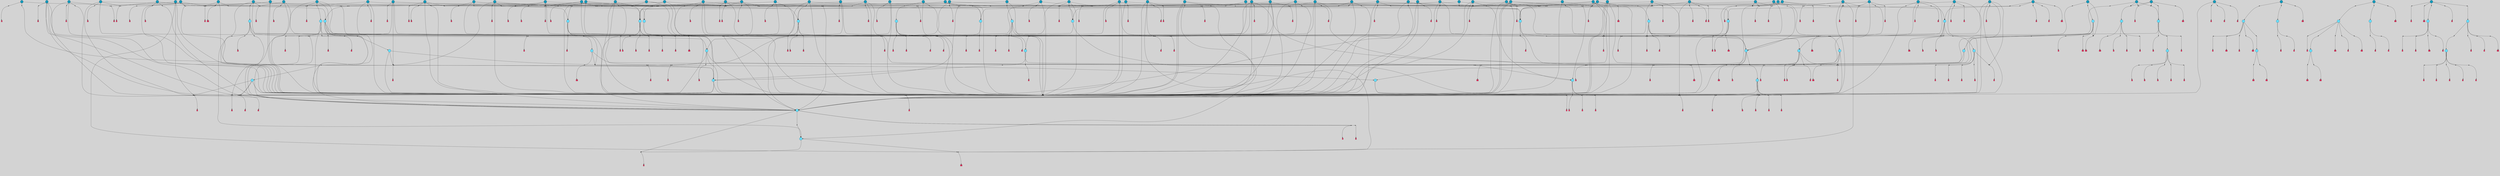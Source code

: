 // File exported with GEGELATI v1.3.1
// On the 2024-04-08 17:41:49
// With the File::TPGGraphDotExporter
digraph{
	graph[pad = "0.212, 0.055" bgcolor = lightgray]
	node[shape=circle style = filled label = ""]
		T3 [fillcolor="#66ddff"]
		T4 [fillcolor="#66ddff"]
		T7 [fillcolor="#66ddff"]
		T9 [fillcolor="#66ddff"]
		T11 [fillcolor="#66ddff"]
		T24 [fillcolor="#66ddff"]
		T27 [fillcolor="#66ddff"]
		T54 [fillcolor="#66ddff"]
		T95 [fillcolor="#66ddff"]
		T96 [fillcolor="#66ddff"]
		T111 [fillcolor="#66ddff"]
		T129 [fillcolor="#66ddff"]
		T159 [fillcolor="#66ddff"]
		T195 [fillcolor="#66ddff"]
		T212 [fillcolor="#66ddff"]
		T242 [fillcolor="#66ddff"]
		T280 [fillcolor="#1199bb"]
		T318 [fillcolor="#66ddff"]
		T323 [fillcolor="#66ddff"]
		T324 [fillcolor="#66ddff"]
		T325 [fillcolor="#66ddff"]
		T326 [fillcolor="#1199bb"]
		T327 [fillcolor="#66ddff"]
		T328 [fillcolor="#66ddff"]
		T329 [fillcolor="#66ddff"]
		T330 [fillcolor="#1199bb"]
		T404 [fillcolor="#66ddff"]
		T410 [fillcolor="#66ddff"]
		T421 [fillcolor="#1199bb"]
		T422 [fillcolor="#66ddff"]
		T434 [fillcolor="#66ddff"]
		T469 [fillcolor="#66ddff"]
		T488 [fillcolor="#66ddff"]
		T505 [fillcolor="#66ddff"]
		T534 [fillcolor="#1199bb"]
		T536 [fillcolor="#1199bb"]
		T539 [fillcolor="#1199bb"]
		T552 [fillcolor="#66ddff"]
		T561 [fillcolor="#1199bb"]
		T587 [fillcolor="#1199bb"]
		T589 [fillcolor="#1199bb"]
		T596 [fillcolor="#1199bb"]
		T601 [fillcolor="#66ddff"]
		T602 [fillcolor="#1199bb"]
		T605 [fillcolor="#66ddff"]
		T642 [fillcolor="#1199bb"]
		T644 [fillcolor="#1199bb"]
		T647 [fillcolor="#1199bb"]
		T650 [fillcolor="#1199bb"]
		T651 [fillcolor="#66ddff"]
		T652 [fillcolor="#66ddff"]
		T653 [fillcolor="#66ddff"]
		T654 [fillcolor="#1199bb"]
		T655 [fillcolor="#1199bb"]
		T656 [fillcolor="#1199bb"]
		T657 [fillcolor="#1199bb"]
		T658 [fillcolor="#1199bb"]
		T661 [fillcolor="#1199bb"]
		T662 [fillcolor="#1199bb"]
		T664 [fillcolor="#1199bb"]
		T665 [fillcolor="#1199bb"]
		T666 [fillcolor="#1199bb"]
		T672 [fillcolor="#1199bb"]
		T690 [fillcolor="#1199bb"]
		T693 [fillcolor="#1199bb"]
		T697 [fillcolor="#1199bb"]
		T698 [fillcolor="#1199bb"]
		T701 [fillcolor="#66ddff"]
		T703 [fillcolor="#1199bb"]
		T704 [fillcolor="#1199bb"]
		T707 [fillcolor="#1199bb"]
		T709 [fillcolor="#1199bb"]
		T713 [fillcolor="#66ddff"]
		T715 [fillcolor="#1199bb"]
		T718 [fillcolor="#1199bb"]
		T719 [fillcolor="#1199bb"]
		T721 [fillcolor="#1199bb"]
		T722 [fillcolor="#1199bb"]
		T724 [fillcolor="#1199bb"]
		T725 [fillcolor="#66ddff"]
		T726 [fillcolor="#66ddff"]
		T727 [fillcolor="#66ddff"]
		T728 [fillcolor="#1199bb"]
		T729 [fillcolor="#66ddff"]
		T730 [fillcolor="#66ddff"]
		T731 [fillcolor="#66ddff"]
		T732 [fillcolor="#1199bb"]
		T733 [fillcolor="#1199bb"]
		T734 [fillcolor="#1199bb"]
		T735 [fillcolor="#1199bb"]
		T737 [fillcolor="#1199bb"]
		T738 [fillcolor="#1199bb"]
		T739 [fillcolor="#1199bb"]
		T740 [fillcolor="#1199bb"]
		T741 [fillcolor="#1199bb"]
		T742 [fillcolor="#1199bb"]
		T743 [fillcolor="#1199bb"]
		T744 [fillcolor="#1199bb"]
		T745 [fillcolor="#1199bb"]
		T746 [fillcolor="#1199bb"]
		T747 [fillcolor="#1199bb"]
		T748 [fillcolor="#1199bb"]
		T749 [fillcolor="#1199bb"]
		T750 [fillcolor="#1199bb"]
		T751 [fillcolor="#1199bb"]
		T752 [fillcolor="#1199bb"]
		T753 [fillcolor="#1199bb"]
		T754 [fillcolor="#1199bb"]
		T755 [fillcolor="#1199bb"]
		T756 [fillcolor="#1199bb"]
		T757 [fillcolor="#1199bb"]
		T758 [fillcolor="#1199bb"]
		T759 [fillcolor="#1199bb"]
		T760 [fillcolor="#1199bb"]
		T761 [fillcolor="#1199bb"]
		T762 [fillcolor="#1199bb"]
		T763 [fillcolor="#1199bb"]
		T764 [fillcolor="#1199bb"]
		T765 [fillcolor="#1199bb"]
		T766 [fillcolor="#1199bb"]
		T767 [fillcolor="#1199bb"]
		T768 [fillcolor="#1199bb"]
		P8721 [fillcolor="#cccccc" shape=point] //6|
		I8721 [shape=box style=invis label="6|1&2|6#1|7&#92;n10|7&2|0#1|5&#92;n9|4&0|1#2|2&#92;n8|6&0|0#1|0&#92;n"]
		P8721 -> I8721[style=invis]
		A6400 [fillcolor="#ff3366" shape=box margin=0.03 width=0 height=0 label="3"]
		T3 -> P8721 -> A6400
		P8722 [fillcolor="#cccccc" shape=point] //3|
		I8722 [shape=box style=invis label="7|6&2|4#0|2&#92;n10|3&2|7#1|4&#92;n11|6&0|4#0|1&#92;n7|1&0|0#2|6&#92;n7|6&0|3#2|6&#92;n4|0&2|6#0|1&#92;n4|4&2|5#0|2&#92;n4|6&0|4#2|7&#92;n10|0&2|3#1|5&#92;n2|6&0|5#0|2&#92;n1|0&2|3#0|7&#92;n1|6&2|0#0|5&#92;n6|2&0|1#0|7&#92;n9|2&0|3#2|7&#92;n5|3&0|6#0|6&#92;n1|7&2|5#2|3&#92;n8|1&2|7#0|6&#92;n1|0&2|5#2|1&#92;n7|1&2|2#2|5&#92;n7|4&2|6#0|3&#92;n"]
		P8722 -> I8722[style=invis]
		A6401 [fillcolor="#ff3366" shape=box margin=0.03 width=0 height=0 label="4"]
		T3 -> P8722 -> A6401
		P8723 [fillcolor="#cccccc" shape=point] //7|
		I8723 [shape=box style=invis label="0|2&2|4#2|6&#92;n5|3&0|6#0|1&#92;n4|7&2|6#0|5&#92;n7|6&0|7#0|5&#92;n10|7&2|2#1|1&#92;n"]
		P8723 -> I8723[style=invis]
		A6402 [fillcolor="#ff3366" shape=box margin=0.03 width=0 height=0 label="4"]
		T4 -> P8723 -> A6402
		P8724 [fillcolor="#cccccc" shape=point] //0|
		I8724 [shape=box style=invis label="2|5&0|1#0|6&#92;n6|1&2|2#2|7&#92;n8|0&0|3#1|4&#92;n4|3&2|5#2|4&#92;n8|1&2|4#0|0&#92;n6|6&0|1#2|6&#92;n11|7&2|4#2|5&#92;n6|2&2|4#0|2&#92;n8|5&2|4#2|4&#92;n2|1&2|1#2|2&#92;n2|7&2|5#2|6&#92;n9|7&0|5#0|4&#92;n1|2&0|5#2|6&#92;n4|2&2|3#2|7&#92;n3|3&2|1#0|2&#92;n"]
		P8724 -> I8724[style=invis]
		A6403 [fillcolor="#ff3366" shape=box margin=0.03 width=0 height=0 label="5"]
		T4 -> P8724 -> A6403
		P8725 [fillcolor="#cccccc" shape=point] //-3|
		I8725 [shape=box style=invis label="1|6&2|7#0|7&#92;n10|2&0|7#1|3&#92;n9|6&2|7#2|2&#92;n5|3&0|7#0|7&#92;n1|6&2|3#0|0&#92;n2|3&2|3#2|2&#92;n5|1&2|6#0|6&#92;n"]
		P8725 -> I8725[style=invis]
		A6404 [fillcolor="#ff3366" shape=box margin=0.03 width=0 height=0 label="7"]
		T7 -> P8725 -> A6404
		P8726 [fillcolor="#cccccc" shape=point] //5|
		I8726 [shape=box style=invis label="0|5&2|3#0|1&#92;n0|6&2|1#2|4&#92;n6|2&2|6#0|7&#92;n7|4&0|3#0|1&#92;n5|4&0|7#1|6&#92;n9|1&0|5#2|2&#92;n6|3&2|3#1|7&#92;n11|7&2|4#1|6&#92;n2|5&0|1#0|0&#92;n4|7&0|0#0|2&#92;n6|2&0|6#0|0&#92;n2|1&2|6#2|4&#92;n10|0&2|0#1|0&#92;n6|6&2|4#0|6&#92;n"]
		P8726 -> I8726[style=invis]
		A6405 [fillcolor="#ff3366" shape=box margin=0.03 width=0 height=0 label="8"]
		T7 -> P8726 -> A6405
		P8727 [fillcolor="#cccccc" shape=point] //-6|
		I8727 [shape=box style=invis label="11|1&0|7#2|0&#92;n10|4&0|1#1|0&#92;n4|3&2|4#2|1&#92;n0|5&2|0#0|0&#92;n6|1&0|0#0|3&#92;n8|2&2|0#0|4&#92;n11|4&2|0#1|6&#92;n7|0&2|6#2|3&#92;n5|3&2|6#2|0&#92;n2|0&2|0#0|4&#92;n"]
		P8727 -> I8727[style=invis]
		A6406 [fillcolor="#ff3366" shape=box margin=0.03 width=0 height=0 label="9"]
		T9 -> P8727 -> A6406
		P8728 [fillcolor="#cccccc" shape=point] //2|
		I8728 [shape=box style=invis label="6|3&2|7#1|4&#92;n8|6&0|0#2|5&#92;n2|1&0|2#0|3&#92;n8|7&0|6#0|4&#92;n2|1&2|0#0|1&#92;n0|0&2|2#2|3&#92;n6|6&0|7#2|1&#92;n6|1&0|7#2|6&#92;n5|4&2|7#0|4&#92;n0|3&0|4#2|0&#92;n11|0&2|0#2|5&#92;n4|5&2|5#2|4&#92;n5|7&0|6#0|4&#92;n9|7&2|5#0|3&#92;n5|4&2|1#0|3&#92;n5|3&0|1#1|7&#92;n0|4&0|3#2|5&#92;n"]
		P8728 -> I8728[style=invis]
		A6407 [fillcolor="#ff3366" shape=box margin=0.03 width=0 height=0 label="10"]
		T9 -> P8728 -> A6407
		P8729 [fillcolor="#cccccc" shape=point] //6|
		I8729 [shape=box style=invis label="3|0&2|7#2|2&#92;n3|2&0|4#2|5&#92;n5|1&0|2#1|0&#92;n8|7&0|1#2|0&#92;n8|5&0|3#0|6&#92;n0|2&0|2#2|3&#92;n1|5&2|5#0|5&#92;n5|6&0|6#0|7&#92;n6|7&0|0#2|6&#92;n1|2&2|3#0|0&#92;n7|7&2|3#0|4&#92;n0|7&2|7#0|6&#92;n1|0&2|2#2|7&#92;n4|4&0|1#0|0&#92;n"]
		P8729 -> I8729[style=invis]
		A6408 [fillcolor="#ff3366" shape=box margin=0.03 width=0 height=0 label="11"]
		T11 -> P8729 -> A6408
		P8730 [fillcolor="#cccccc" shape=point] //-4|
		I8730 [shape=box style=invis label="4|1&0|4#2|6&#92;n1|2&2|2#2|0&#92;n1|2&2|0#0|6&#92;n8|4&2|3#2|5&#92;n5|5&2|1#1|0&#92;n"]
		P8730 -> I8730[style=invis]
		A6409 [fillcolor="#ff3366" shape=box margin=0.03 width=0 height=0 label="12"]
		T11 -> P8730 -> A6409
		P8731 [fillcolor="#cccccc" shape=point] //-3|
		I8731 [shape=box style=invis label="8|1&2|3#0|5&#92;n0|6&0|5#0|5&#92;n3|7&2|1#0|6&#92;n3|5&0|1#0|0&#92;n9|5&2|0#0|4&#92;n3|5&0|2#0|3&#92;n10|6&2|4#1|0&#92;n9|4&2|7#2|6&#92;n1|7&2|5#2|2&#92;n"]
		P8731 -> I8731[style=invis]
		A6410 [fillcolor="#ff3366" shape=box margin=0.03 width=0 height=0 label="5"]
		T4 -> P8731 -> A6410
		P8732 [fillcolor="#cccccc" shape=point] //1|
		I8732 [shape=box style=invis label="5|1&0|6#2|7&#92;n2|4&0|4#2|2&#92;n0|6&0|5#0|4&#92;n10|6&2|5#1|6&#92;n9|3&0|1#1|7&#92;n10|3&2|2#1|0&#92;n5|0&0|0#2|1&#92;n11|3&2|3#1|5&#92;n10|3&0|1#1|0&#92;n2|4&0|1#0|1&#92;n0|2&0|3#2|4&#92;n9|2&2|1#2|5&#92;n11|7&2|6#2|6&#92;n"]
		P8732 -> I8732[style=invis]
		T24 -> P8732 -> T7
		P8733 [fillcolor="#cccccc" shape=point] //5|
		I8733 [shape=box style=invis label="3|0&2|0#0|1&#92;n3|0&0|7#0|1&#92;n5|3&0|2#2|6&#92;n4|4&2|4#2|6&#92;n11|2&0|7#1|6&#92;n2|7&2|2#2|5&#92;n9|3&2|6#2|7&#92;n7|7&0|0#0|4&#92;n6|1&2|4#2|3&#92;n5|4&2|0#1|6&#92;n1|3&0|7#0|4&#92;n"]
		P8733 -> I8733[style=invis]
		A6411 [fillcolor="#ff3366" shape=box margin=0.03 width=0 height=0 label="7"]
		T24 -> P8733 -> A6411
		P8734 [fillcolor="#cccccc" shape=point] //-2|
		I8734 [shape=box style=invis label="4|1&0|4#0|3&#92;n4|2&0|5#2|0&#92;n5|5&2|6#0|5&#92;n1|4&0|1#0|2&#92;n6|3&2|7#1|5&#92;n0|4&2|0#0|3&#92;n8|5&2|5#1|2&#92;n10|7&2|7#1|1&#92;n3|4&0|0#2|1&#92;n3|6&2|5#2|5&#92;n8|3&0|1#0|7&#92;n10|0&2|7#1|3&#92;n4|1&2|4#0|1&#92;n9|3&2|0#0|4&#92;n3|6&2|0#0|4&#92;n1|2&0|6#2|1&#92;n4|0&2|1#2|2&#92;n"]
		P8734 -> I8734[style=invis]
		A6412 [fillcolor="#ff3366" shape=box margin=0.03 width=0 height=0 label="14"]
		T24 -> P8734 -> A6412
		P8735 [fillcolor="#cccccc" shape=point] //2|
		I8735 [shape=box style=invis label="9|1&2|3#0|1&#92;n5|2&2|0#2|4&#92;n3|6&2|5#2|7&#92;n7|0&2|5#0|4&#92;n1|2&0|3#0|5&#92;n7|3&2|7#0|0&#92;n"]
		P8735 -> I8735[style=invis]
		A6413 [fillcolor="#ff3366" shape=box margin=0.03 width=0 height=0 label="2"]
		T27 -> P8735 -> A6413
		P8736 [fillcolor="#cccccc" shape=point] //-6|
		I8736 [shape=box style=invis label="7|5&0|4#0|4&#92;n11|0&2|5#2|1&#92;n"]
		P8736 -> I8736[style=invis]
		A6414 [fillcolor="#ff3366" shape=box margin=0.03 width=0 height=0 label="3"]
		T27 -> P8736 -> A6414
		T27 -> P8722
		T27 -> P8724
		P8737 [fillcolor="#cccccc" shape=point] //0|
		I8737 [shape=box style=invis label="4|0&0|3#2|7&#92;n10|2&0|3#1|7&#92;n3|5&0|2#0|3&#92;n4|5&0|0#2|1&#92;n10|7&2|0#1|2&#92;n5|3&2|3#1|6&#92;n9|5&2|0#0|4&#92;n5|4&2|7#0|2&#92;n10|3&2|7#1|4&#92;n7|2&0|1#2|6&#92;n8|6&0|5#0|5&#92;n8|7&2|3#0|5&#92;n2|6&2|4#0|0&#92;n"]
		P8737 -> I8737[style=invis]
		A6415 [fillcolor="#ff3366" shape=box margin=0.03 width=0 height=0 label="5"]
		T27 -> P8737 -> A6415
		P8738 [fillcolor="#cccccc" shape=point] //8|
		I8738 [shape=box style=invis label="9|0&0|1#2|0&#92;n10|1&2|5#1|4&#92;n8|2&2|6#0|4&#92;n2|4&2|5#2|3&#92;n4|2&2|2#0|2&#92;n7|5&0|2#0|0&#92;n8|2&2|1#1|3&#92;n8|7&0|7#2|1&#92;n1|1&0|0#0|7&#92;n5|6&2|5#1|0&#92;n6|6&2|5#0|0&#92;n11|4&0|3#2|6&#92;n4|2&2|4#0|7&#92;n5|6&0|1#2|0&#92;n11|3&0|2#0|7&#92;n"]
		P8738 -> I8738[style=invis]
		A6416 [fillcolor="#ff3366" shape=box margin=0.03 width=0 height=0 label="6"]
		T54 -> P8738 -> A6416
		T54 -> P8733
		P8739 [fillcolor="#cccccc" shape=point] //-10|
		I8739 [shape=box style=invis label="3|6&0|0#0|4&#92;n4|1&2|4#0|1&#92;n5|1&0|1#0|4&#92;n5|5&2|6#0|5&#92;n6|5&0|6#0|3&#92;n11|1&2|0#0|1&#92;n0|7&2|0#0|3&#92;n1|2&0|6#0|1&#92;n8|0&0|4#2|0&#92;n0|4&0|7#2|7&#92;n7|0&2|7#1|3&#92;n3|1&0|5#2|5&#92;n5|1&0|4#0|3&#92;n2|2&0|2#0|0&#92;n8|3&0|1#0|7&#92;n3|0&0|3#0|5&#92;n7|2&0|5#2|0&#92;n6|3&2|7#1|5&#92;n4|7&2|7#2|1&#92;n"]
		P8739 -> I8739[style=invis]
		A6417 [fillcolor="#ff3366" shape=box margin=0.03 width=0 height=0 label="14"]
		T54 -> P8739 -> A6417
		T54 -> P8726
		P8740 [fillcolor="#cccccc" shape=point] //4|
		I8740 [shape=box style=invis label="4|3&0|6#0|3&#92;n5|7&2|3#2|2&#92;n5|6&0|7#1|2&#92;n1|4&2|6#0|3&#92;n8|4&2|1#2|5&#92;n9|5&2|4#1|4&#92;n2|4&0|5#0|7&#92;n10|0&0|6#1|3&#92;n3|0&0|6#0|2&#92;n2|7&2|7#2|6&#92;n5|2&0|5#1|5&#92;n10|4&2|5#1|7&#92;n4|0&0|4#2|4&#92;n11|1&0|4#2|6&#92;n10|6&2|0#1|4&#92;n9|7&0|3#1|4&#92;n4|5&2|7#0|6&#92;n11|5&2|6#2|3&#92;n0|3&0|5#0|1&#92;n"]
		P8740 -> I8740[style=invis]
		A6418 [fillcolor="#ff3366" shape=box margin=0.03 width=0 height=0 label="13"]
		T95 -> P8740 -> A6418
		P8741 [fillcolor="#cccccc" shape=point] //8|
		I8741 [shape=box style=invis label="9|7&0|5#2|5&#92;n3|3&2|3#0|2&#92;n9|5&2|2#1|0&#92;n2|3&0|6#0|3&#92;n4|4&2|5#2|7&#92;n11|3&2|0#1|5&#92;n6|6&2|1#2|2&#92;n4|6&0|1#2|2&#92;n2|5&2|7#2|2&#92;n7|7&2|2#2|3&#92;n6|5&0|3#2|6&#92;n6|7&0|6#0|2&#92;n"]
		P8741 -> I8741[style=invis]
		A6419 [fillcolor="#ff3366" shape=box margin=0.03 width=0 height=0 label="14"]
		T95 -> P8741 -> A6419
		P8742 [fillcolor="#cccccc" shape=point] //2|
		I8742 [shape=box style=invis label="4|1&0|4#2|6&#92;n5|5&2|1#1|0&#92;n1|0&2|0#0|6&#92;n8|4&2|3#2|5&#92;n"]
		P8742 -> I8742[style=invis]
		T95 -> P8742 -> T11
		P8743 [fillcolor="#cccccc" shape=point] //-9|
		I8743 [shape=box style=invis label="2|0&2|0#2|1&#92;n4|4&2|4#2|6&#92;n9|1&0|3#1|7&#92;n5|3&0|2#2|6&#92;n2|7&2|2#2|5&#92;n5|4&2|0#1|6&#92;n3|0&0|7#0|1&#92;n1|3&0|7#0|4&#92;n11|6&2|2#0|7&#92;n7|7&0|0#0|4&#92;n11|0&0|7#1|6&#92;n9|3&2|6#2|7&#92;n"]
		P8743 -> I8743[style=invis]
		A6420 [fillcolor="#ff3366" shape=box margin=0.03 width=0 height=0 label="7"]
		T95 -> P8743 -> A6420
		P8744 [fillcolor="#cccccc" shape=point] //-8|
		I8744 [shape=box style=invis label="7|5&0|4#2|4&#92;n"]
		P8744 -> I8744[style=invis]
		A6421 [fillcolor="#ff3366" shape=box margin=0.03 width=0 height=0 label="3"]
		T95 -> P8744 -> A6421
		P8745 [fillcolor="#cccccc" shape=point] //6|
		I8745 [shape=box style=invis label="0|5&2|3#0|1&#92;n0|6&2|1#2|4&#92;n9|1&0|5#2|2&#92;n7|4&0|3#0|1&#92;n5|4&0|7#1|6&#92;n2|5&0|1#0|0&#92;n6|3&2|3#1|7&#92;n11|7&2|4#1|6&#92;n6|2&2|6#0|1&#92;n4|7&0|0#0|2&#92;n6|2&0|6#0|0&#92;n9|1&2|6#2|4&#92;n10|0&2|0#1|0&#92;n6|6&2|4#0|6&#92;n"]
		P8745 -> I8745[style=invis]
		A6422 [fillcolor="#ff3366" shape=box margin=0.03 width=0 height=0 label="8"]
		T96 -> P8745 -> A6422
		P8746 [fillcolor="#cccccc" shape=point] //5|
		I8746 [shape=box style=invis label="10|4&0|1#1|0&#92;n4|3&2|4#2|1&#92;n2|0&2|0#0|4&#92;n6|1&0|0#0|3&#92;n8|2&2|0#0|4&#92;n0|0&0|0#0|0&#92;n11|4&2|0#1|6&#92;n7|0&2|6#2|3&#92;n5|3&2|6#2|0&#92;n0|0&2|0#0|0&#92;n"]
		P8746 -> I8746[style=invis]
		A6423 [fillcolor="#ff3366" shape=box margin=0.03 width=0 height=0 label="9"]
		T96 -> P8746 -> A6423
		T96 -> P8721
		P8747 [fillcolor="#cccccc" shape=point] //1|
		I8747 [shape=box style=invis label="5|4&0|7#1|6&#92;n0|6&2|1#2|4&#92;n7|4&0|3#0|1&#92;n0|5&2|3#0|1&#92;n9|1&0|5#2|2&#92;n6|3&2|3#1|7&#92;n11|7&2|4#1|6&#92;n2|5&0|1#0|0&#92;n7|5&2|3#1|1&#92;n4|7&0|0#0|2&#92;n6|2&0|6#0|0&#92;n2|1&2|6#2|4&#92;n10|0&2|7#1|0&#92;n6|6&2|4#0|6&#92;n"]
		P8747 -> I8747[style=invis]
		A6424 [fillcolor="#ff3366" shape=box margin=0.03 width=0 height=0 label="8"]
		T96 -> P8747 -> A6424
		T96 -> P8731
		P8748 [fillcolor="#cccccc" shape=point] //-5|
		I8748 [shape=box style=invis label="0|0&2|3#0|2&#92;n10|5&0|6#1|3&#92;n7|3&0|6#2|3&#92;n3|4&0|6#0|6&#92;n10|5&0|2#1|1&#92;n5|0&0|1#0|3&#92;n6|6&2|5#1|5&#92;n7|4&0|2#1|7&#92;n5|7&0|1#2|5&#92;n1|5&0|0#0|3&#92;n7|5&2|1#2|6&#92;n9|0&0|2#0|0&#92;n4|0&2|4#0|0&#92;n4|6&0|0#2|3&#92;n3|1&0|6#2|5&#92;n7|7&2|1#2|3&#92;n9|4&2|2#0|6&#92;n"]
		P8748 -> I8748[style=invis]
		T111 -> P8748 -> T9
		P8749 [fillcolor="#cccccc" shape=point] //7|
		I8749 [shape=box style=invis label="7|4&2|1#2|0&#92;n4|1&2|4#2|3&#92;n5|0&2|0#2|2&#92;n6|1&2|4#2|6&#92;n"]
		P8749 -> I8749[style=invis]
		A6425 [fillcolor="#ff3366" shape=box margin=0.03 width=0 height=0 label="9"]
		T111 -> P8749 -> A6425
		P8750 [fillcolor="#cccccc" shape=point] //2|
		I8750 [shape=box style=invis label="3|0&2|0#0|1&#92;n11|2&0|7#1|6&#92;n8|7&2|4#0|5&#92;n5|3&0|2#2|6&#92;n4|4&2|4#2|6&#92;n3|0&0|7#0|1&#92;n2|7&2|2#2|5&#92;n9|3&2|6#2|7&#92;n7|7&0|0#0|4&#92;n6|1&2|4#1|3&#92;n5|4&2|0#1|6&#92;n1|3&0|7#0|4&#92;n"]
		P8750 -> I8750[style=invis]
		A6426 [fillcolor="#ff3366" shape=box margin=0.03 width=0 height=0 label="7"]
		T111 -> P8750 -> A6426
		T111 -> P8727
		T129 -> P8738
		T129 -> P8733
		P8751 [fillcolor="#cccccc" shape=point] //10|
		I8751 [shape=box style=invis label="4|5&2|7#2|1&#92;n1|7&2|3#0|6&#92;n3|5&2|2#0|3&#92;n10|3&0|7#1|4&#92;n7|1&0|4#2|6&#92;n10|2&0|3#1|7&#92;n9|5&2|0#0|4&#92;n4|0&0|3#2|7&#92;n11|4&2|6#1|2&#92;n5|4&2|7#0|2&#92;n2|6&2|4#0|0&#92;n6|5&0|7#2|1&#92;n5|3&2|3#1|6&#92;n10|7&2|0#1|2&#92;n"]
		P8751 -> I8751[style=invis]
		A6427 [fillcolor="#ff3366" shape=box margin=0.03 width=0 height=0 label="5"]
		T129 -> P8751 -> A6427
		P8752 [fillcolor="#cccccc" shape=point] //5|
		I8752 [shape=box style=invis label="9|4&2|3#1|3&#92;n0|4&2|4#0|5&#92;n6|1&2|6#2|5&#92;n4|0&0|5#2|0&#92;n"]
		P8752 -> I8752[style=invis]
		A6428 [fillcolor="#ff3366" shape=box margin=0.03 width=0 height=0 label="7"]
		T129 -> P8752 -> A6428
		P8753 [fillcolor="#cccccc" shape=point] //6|
		I8753 [shape=box style=invis label="9|4&2|7#0|6&#92;n8|4&0|1#1|0&#92;n1|3&0|0#2|1&#92;n2|4&0|6#2|2&#92;n5|1&2|5#0|7&#92;n3|0&0|3#2|6&#92;n2|2&2|6#0|2&#92;n8|4&0|4#2|2&#92;n5|1&2|4#0|3&#92;n9|4&0|6#0|6&#92;n5|0&2|2#1|5&#92;n11|7&0|0#1|1&#92;n0|4&0|3#0|3&#92;n7|7&2|4#2|5&#92;n1|5&0|1#2|1&#92;n"]
		P8753 -> I8753[style=invis]
		A6429 [fillcolor="#ff3366" shape=box margin=0.03 width=0 height=0 label="1"]
		T129 -> P8753 -> A6429
		P8754 [fillcolor="#cccccc" shape=point] //7|
		I8754 [shape=box style=invis label="7|0&2|1#2|0&#92;n9|7&2|1#1|7&#92;n8|2&0|1#1|0&#92;n6|6&0|2#1|1&#92;n2|2&0|5#0|0&#92;n5|7&0|0#2|1&#92;n5|1&2|5#1|5&#92;n4|7&2|4#2|3&#92;n10|5&2|2#1|5&#92;n1|3&2|2#2|0&#92;n10|2&2|6#1|5&#92;n"]
		P8754 -> I8754[style=invis]
		A6430 [fillcolor="#ff3366" shape=box margin=0.03 width=0 height=0 label="1"]
		T159 -> P8754 -> A6430
		P8755 [fillcolor="#cccccc" shape=point] //7|
		I8755 [shape=box style=invis label="7|4&2|7#0|4&#92;n4|6&0|1#2|5&#92;n2|1&2|3#0|0&#92;n4|3&2|0#0|1&#92;n0|0&2|7#2|7&#92;n7|7&0|5#2|3&#92;n5|0&2|1#2|2&#92;n10|0&0|4#1|2&#92;n4|4&0|7#0|0&#92;n6|7&0|2#0|1&#92;n1|4&2|5#0|4&#92;n"]
		P8755 -> I8755[style=invis]
		A6431 [fillcolor="#ff3366" shape=box margin=0.03 width=0 height=0 label="0"]
		T159 -> P8755 -> A6431
		P8756 [fillcolor="#cccccc" shape=point] //5|
		I8756 [shape=box style=invis label="0|5&2|3#0|1&#92;n0|6&2|1#2|4&#92;n6|2&2|6#0|7&#92;n9|0&2|7#1|1&#92;n7|4&0|3#0|1&#92;n11|7&2|4#1|6&#92;n9|1&0|5#2|2&#92;n5|4&0|7#1|6&#92;n2|5&0|1#0|0&#92;n4|7&0|0#0|2&#92;n6|2&0|6#0|0&#92;n2|1&2|6#2|4&#92;n10|0&0|0#1|0&#92;n6|6&2|4#0|6&#92;n"]
		P8756 -> I8756[style=invis]
		T159 -> P8756 -> T129
		P8757 [fillcolor="#cccccc" shape=point] //5|
		I8757 [shape=box style=invis label="3|0&2|0#2|1&#92;n3|0&0|7#0|1&#92;n5|3&0|2#2|6&#92;n4|4&2|4#2|6&#92;n5|4&2|0#1|6&#92;n2|7&2|2#2|5&#92;n1|3&0|7#0|4&#92;n11|6&2|2#0|7&#92;n7|7&0|0#0|4&#92;n6|1&2|4#2|3&#92;n11|0&0|7#1|6&#92;n9|3&2|6#2|7&#92;n"]
		P8757 -> I8757[style=invis]
		A6432 [fillcolor="#ff3366" shape=box margin=0.03 width=0 height=0 label="7"]
		T195 -> P8757 -> A6432
		P8758 [fillcolor="#cccccc" shape=point] //4|
		I8758 [shape=box style=invis label="7|1&0|6#0|1&#92;n6|7&2|7#1|7&#92;n10|1&2|1#1|1&#92;n9|6&2|2#1|4&#92;n4|7&0|4#2|2&#92;n9|6&0|5#1|1&#92;n10|0&2|6#1|6&#92;n5|1&0|1#2|3&#92;n10|1&0|5#1|0&#92;n3|4&2|3#0|0&#92;n8|2&0|5#2|4&#92;n1|6&2|0#0|0&#92;n2|3&0|1#2|6&#92;n5|2&2|2#1|6&#92;n2|2&0|1#2|1&#92;n3|1&2|7#0|3&#92;n6|7&2|3#0|4&#92;n"]
		P8758 -> I8758[style=invis]
		A6433 [fillcolor="#ff3366" shape=box margin=0.03 width=0 height=0 label="10"]
		T195 -> P8758 -> A6433
		P8759 [fillcolor="#cccccc" shape=point] //-4|
		I8759 [shape=box style=invis label="0|4&0|0#2|7&#92;n8|5&2|4#2|4&#92;n4|3&2|5#2|4&#92;n11|7&2|2#2|5&#92;n6|5&2|2#2|7&#92;n3|2&0|7#0|7&#92;n3|3&2|1#0|3&#92;n2|6&0|3#2|5&#92;n0|1&2|6#2|2&#92;n8|2&0|0#1|6&#92;n0|7&0|5#0|4&#92;n9|5&0|3#2|7&#92;n2|7&2|5#2|6&#92;n9|0&2|0#0|1&#92;n1|2&2|4#0|2&#92;n"]
		P8759 -> I8759[style=invis]
		T195 -> P8759 -> T27
		T195 -> P8755
		P8760 [fillcolor="#cccccc" shape=point] //6|
		I8760 [shape=box style=invis label="9|4&2|7#0|6&#92;n8|4&0|1#1|0&#92;n1|3&0|0#2|1&#92;n2|4&0|6#2|2&#92;n5|1&2|5#0|7&#92;n3|0&0|3#2|6&#92;n2|2&2|6#0|2&#92;n8|4&0|4#2|2&#92;n5|1&2|4#0|3&#92;n9|4&0|6#0|6&#92;n5|0&2|2#1|5&#92;n11|7&0|0#1|1&#92;n0|4&0|3#0|3&#92;n7|7&2|4#2|5&#92;n1|5&0|1#2|1&#92;n"]
		P8760 -> I8760[style=invis]
		A6434 [fillcolor="#ff3366" shape=box margin=0.03 width=0 height=0 label="1"]
		T212 -> P8760 -> A6434
		P8761 [fillcolor="#cccccc" shape=point] //5|
		I8761 [shape=box style=invis label="9|4&2|3#1|3&#92;n0|4&2|4#0|5&#92;n6|1&2|6#2|5&#92;n4|0&0|5#2|0&#92;n"]
		P8761 -> I8761[style=invis]
		A6435 [fillcolor="#ff3366" shape=box margin=0.03 width=0 height=0 label="7"]
		T212 -> P8761 -> A6435
		P8762 [fillcolor="#cccccc" shape=point] //5|
		I8762 [shape=box style=invis label="3|0&2|0#0|1&#92;n3|0&0|7#0|1&#92;n5|3&0|2#2|6&#92;n4|4&2|4#2|6&#92;n11|2&0|7#1|6&#92;n2|7&2|2#2|5&#92;n9|3&2|6#2|7&#92;n7|7&0|0#0|4&#92;n6|1&2|4#2|3&#92;n5|4&2|0#1|6&#92;n1|3&0|7#0|4&#92;n"]
		P8762 -> I8762[style=invis]
		A6436 [fillcolor="#ff3366" shape=box margin=0.03 width=0 height=0 label="7"]
		T212 -> P8762 -> A6436
		P8763 [fillcolor="#cccccc" shape=point] //8|
		I8763 [shape=box style=invis label="9|0&0|1#2|0&#92;n10|1&2|5#1|4&#92;n8|2&2|6#0|4&#92;n2|4&2|5#2|3&#92;n4|2&2|2#0|2&#92;n7|5&0|2#0|0&#92;n8|2&2|1#1|3&#92;n8|7&0|7#2|1&#92;n1|1&0|0#0|7&#92;n5|6&2|5#1|0&#92;n6|6&2|5#0|0&#92;n11|4&0|3#2|6&#92;n4|2&2|4#0|7&#92;n5|6&0|1#2|0&#92;n11|3&0|2#0|7&#92;n"]
		P8763 -> I8763[style=invis]
		A6437 [fillcolor="#ff3366" shape=box margin=0.03 width=0 height=0 label="6"]
		T212 -> P8763 -> A6437
		P8764 [fillcolor="#cccccc" shape=point] //10|
		I8764 [shape=box style=invis label="4|5&2|7#2|1&#92;n1|7&2|3#0|6&#92;n3|5&2|2#0|3&#92;n10|3&0|7#1|4&#92;n7|1&0|4#2|6&#92;n10|2&0|3#1|7&#92;n9|5&2|0#0|4&#92;n4|0&0|3#2|7&#92;n11|4&2|6#1|2&#92;n5|4&2|7#0|2&#92;n2|6&2|4#0|0&#92;n6|5&0|7#2|1&#92;n5|3&2|3#1|6&#92;n10|7&2|0#1|2&#92;n"]
		P8764 -> I8764[style=invis]
		A6438 [fillcolor="#ff3366" shape=box margin=0.03 width=0 height=0 label="5"]
		T212 -> P8764 -> A6438
		P8765 [fillcolor="#cccccc" shape=point] //5|
		I8765 [shape=box style=invis label="1|6&2|7#0|7&#92;n9|2&2|7#2|2&#92;n10|2&0|7#1|3&#92;n5|3&0|7#0|7&#92;n7|0&2|7#2|2&#92;n1|6&2|3#0|0&#92;n2|3&2|3#2|2&#92;n"]
		P8765 -> I8765[style=invis]
		A6439 [fillcolor="#ff3366" shape=box margin=0.03 width=0 height=0 label="7"]
		T242 -> P8765 -> A6439
		P8766 [fillcolor="#cccccc" shape=point] //-8|
		I8766 [shape=box style=invis label="7|5&0|2#2|1&#92;n1|0&2|6#0|0&#92;n7|1&2|6#1|1&#92;n8|7&0|3#1|6&#92;n3|7&2|3#2|4&#92;n"]
		P8766 -> I8766[style=invis]
		A6440 [fillcolor="#ff3366" shape=box margin=0.03 width=0 height=0 label="2"]
		T242 -> P8766 -> A6440
		P8767 [fillcolor="#cccccc" shape=point] //-3|
		I8767 [shape=box style=invis label="1|1&2|1#0|1&#92;n1|4&0|0#2|4&#92;n11|0&2|3#0|2&#92;n11|6&0|4#0|1&#92;n5|2&0|6#1|5&#92;n3|7&2|6#2|7&#92;n7|7&0|1#2|1&#92;n9|5&2|2#2|0&#92;n6|5&2|6#1|4&#92;n0|7&0|5#2|4&#92;n8|1&0|0#2|3&#92;n0|5&0|3#0|5&#92;n2|0&2|4#0|5&#92;n7|5&2|7#1|3&#92;n8|3&0|0#1|2&#92;n"]
		P8767 -> I8767[style=invis]
		A6441 [fillcolor="#ff3366" shape=box margin=0.03 width=0 height=0 label="1"]
		T242 -> P8767 -> A6441
		T280 -> P8740
		P8768 [fillcolor="#cccccc" shape=point] //1|
		I8768 [shape=box style=invis label="0|4&0|1#0|1&#92;n10|5&2|5#1|6&#92;n7|7&2|5#2|2&#92;n9|5&0|7#2|7&#92;n8|4&0|3#2|7&#92;n11|0&2|3#0|5&#92;n7|0&0|0#0|1&#92;n4|2&0|4#0|5&#92;n5|1&0|6#2|7&#92;n11|3&0|7#1|3&#92;n"]
		P8768 -> I8768[style=invis]
		T280 -> P8768 -> T7
		P8769 [fillcolor="#cccccc" shape=point] //-3|
		I8769 [shape=box style=invis label="4|5&0|0#0|0&#92;n4|7&0|0#0|2&#92;n0|6&2|1#2|4&#92;n9|1&0|5#2|2&#92;n10|0&2|0#1|0&#92;n6|6&2|4#0|6&#92;n2|5&0|1#0|0&#92;n6|3&2|3#1|7&#92;n11|7&2|4#1|6&#92;n6|2&2|6#0|1&#92;n6|2&0|0#0|0&#92;n9|1&2|6#2|4&#92;n10|4&0|3#1|1&#92;n5|4&2|7#1|6&#92;n"]
		P8769 -> I8769[style=invis]
		T280 -> P8769 -> T95
		P8770 [fillcolor="#cccccc" shape=point] //5|
		I8770 [shape=box style=invis label="11|7&2|0#1|7&#92;n1|5&2|4#2|4&#92;n4|3&0|1#0|5&#92;n1|6&0|0#0|4&#92;n8|6&2|4#0|0&#92;n4|0&2|0#0|5&#92;n10|4&2|0#1|0&#92;n4|4&0|5#0|1&#92;n0|7&2|1#0|5&#92;n0|6&2|3#2|0&#92;n9|6&2|5#1|3&#92;n"]
		P8770 -> I8770[style=invis]
		T318 -> P8770 -> T195
		P8771 [fillcolor="#cccccc" shape=point] //-9|
		I8771 [shape=box style=invis label="4|7&2|6#0|5&#92;n11|3&0|2#2|6&#92;n10|2&2|4#1|6&#92;n3|0&2|6#2|7&#92;n4|3&0|5#0|7&#92;n2|3&0|7#0|7&#92;n10|6&0|7#1|5&#92;n10|1&2|2#1|1&#92;n1|7&0|3#2|6&#92;n"]
		P8771 -> I8771[style=invis]
		A6442 [fillcolor="#ff3366" shape=box margin=0.03 width=0 height=0 label="4"]
		T318 -> P8771 -> A6442
		P8772 [fillcolor="#cccccc" shape=point] //7|
		I8772 [shape=box style=invis label="7|2&0|4#1|3&#92;n7|7&0|0#0|4&#92;n4|4&2|4#2|6&#92;n2|3&2|2#2|5&#92;n8|0&0|2#2|1&#92;n9|3&2|6#2|7&#92;n6|4&2|4#2|3&#92;n3|3&2|0#0|1&#92;n6|4&2|0#1|6&#92;n5|3&0|7#0|4&#92;n"]
		P8772 -> I8772[style=invis]
		A6443 [fillcolor="#ff3366" shape=box margin=0.03 width=0 height=0 label="7"]
		T318 -> P8772 -> A6443
		P8773 [fillcolor="#cccccc" shape=point] //-6|
		I8773 [shape=box style=invis label="9|0&2|0#0|1&#92;n3|2&0|2#0|3&#92;n5|4&0|5#1|7&#92;n2|1&0|4#0|3&#92;n9|2&2|0#2|4&#92;n7|6&0|4#0|2&#92;n2|3&0|6#2|6&#92;n1|2&0|3#2|0&#92;n"]
		P8773 -> I8773[style=invis]
		T318 -> P8773 -> T54
		P8774 [fillcolor="#cccccc" shape=point] //-2|
		I8774 [shape=box style=invis label="1|3&0|2#0|7&#92;n6|1&0|7#0|0&#92;n6|1&2|4#1|7&#92;n3|0&2|3#0|3&#92;n0|2&0|7#2|6&#92;n"]
		P8774 -> I8774[style=invis]
		T318 -> P8774 -> T195
		P8775 [fillcolor="#cccccc" shape=point] //-9|
		I8775 [shape=box style=invis label="2|0&2|0#2|1&#92;n4|4&2|4#2|6&#92;n9|1&0|3#1|7&#92;n5|3&0|2#2|6&#92;n2|7&2|2#2|5&#92;n5|4&2|0#1|6&#92;n3|0&0|7#0|1&#92;n1|3&0|7#0|4&#92;n11|6&2|2#0|7&#92;n7|7&0|0#0|4&#92;n11|0&0|7#1|6&#92;n9|3&2|6#2|7&#92;n"]
		P8775 -> I8775[style=invis]
		A6444 [fillcolor="#ff3366" shape=box margin=0.03 width=0 height=0 label="7"]
		T323 -> P8775 -> A6444
		P8776 [fillcolor="#cccccc" shape=point] //-4|
		I8776 [shape=box style=invis label="4|1&0|4#2|6&#92;n1|2&2|2#2|0&#92;n1|2&2|0#0|6&#92;n8|4&2|3#2|5&#92;n5|5&2|1#1|0&#92;n"]
		P8776 -> I8776[style=invis]
		A6445 [fillcolor="#ff3366" shape=box margin=0.03 width=0 height=0 label="12"]
		T324 -> P8776 -> A6445
		P8777 [fillcolor="#cccccc" shape=point] //8|
		I8777 [shape=box style=invis label="9|7&0|5#2|5&#92;n3|3&2|3#0|2&#92;n9|5&2|2#1|0&#92;n2|3&0|6#0|3&#92;n4|4&2|5#2|7&#92;n11|3&2|0#1|5&#92;n6|6&2|1#2|2&#92;n4|6&0|1#2|2&#92;n2|5&2|7#2|2&#92;n7|7&2|2#2|3&#92;n6|5&0|3#2|6&#92;n6|7&0|6#0|2&#92;n"]
		P8777 -> I8777[style=invis]
		A6446 [fillcolor="#ff3366" shape=box margin=0.03 width=0 height=0 label="14"]
		T323 -> P8777 -> A6446
		P8778 [fillcolor="#cccccc" shape=point] //-8|
		I8778 [shape=box style=invis label="7|5&0|4#2|4&#92;n"]
		P8778 -> I8778[style=invis]
		A6447 [fillcolor="#ff3366" shape=box margin=0.03 width=0 height=0 label="3"]
		T323 -> P8778 -> A6447
		P8779 [fillcolor="#cccccc" shape=point] //4|
		I8779 [shape=box style=invis label="4|3&0|6#0|3&#92;n5|7&2|3#2|2&#92;n5|6&0|7#1|2&#92;n1|4&2|6#0|3&#92;n8|4&2|1#2|5&#92;n9|5&2|4#1|4&#92;n2|4&0|5#0|7&#92;n10|0&0|6#1|3&#92;n3|0&0|6#0|2&#92;n2|7&2|7#2|6&#92;n5|2&0|5#1|5&#92;n10|4&2|5#1|7&#92;n4|0&0|4#2|4&#92;n11|1&0|4#2|6&#92;n10|6&2|0#1|4&#92;n9|7&0|3#1|4&#92;n4|5&2|7#0|6&#92;n11|5&2|6#2|3&#92;n0|3&0|5#0|1&#92;n"]
		P8779 -> I8779[style=invis]
		A6448 [fillcolor="#ff3366" shape=box margin=0.03 width=0 height=0 label="13"]
		T323 -> P8779 -> A6448
		P8780 [fillcolor="#cccccc" shape=point] //-3|
		I8780 [shape=box style=invis label="4|5&0|0#0|0&#92;n4|7&0|0#0|2&#92;n0|6&2|1#2|4&#92;n9|1&0|5#2|2&#92;n10|0&2|0#1|0&#92;n6|6&2|4#0|6&#92;n2|5&0|1#0|0&#92;n6|3&2|3#1|7&#92;n11|7&2|4#1|6&#92;n6|2&2|6#0|1&#92;n6|2&0|0#0|0&#92;n9|1&2|6#2|4&#92;n10|4&0|3#1|1&#92;n5|4&2|7#1|6&#92;n"]
		P8780 -> I8780[style=invis]
		T326 -> P8780 -> T323
		P8781 [fillcolor="#cccccc" shape=point] //2|
		I8781 [shape=box style=invis label="4|1&0|4#2|6&#92;n5|5&2|1#1|0&#92;n1|0&2|0#0|6&#92;n8|4&2|3#2|5&#92;n"]
		P8781 -> I8781[style=invis]
		T323 -> P8781 -> T324
		P8782 [fillcolor="#cccccc" shape=point] //5|
		I8782 [shape=box style=invis label="0|5&2|3#0|1&#92;n0|6&2|1#2|4&#92;n6|2&2|6#0|7&#92;n7|4&0|3#0|1&#92;n5|4&0|7#1|6&#92;n9|1&0|5#2|2&#92;n6|3&2|3#1|7&#92;n11|7&2|4#1|6&#92;n2|5&0|1#0|0&#92;n4|7&0|0#0|2&#92;n6|2&0|6#0|0&#92;n2|1&2|6#2|4&#92;n10|0&2|0#1|0&#92;n6|6&2|4#0|6&#92;n"]
		P8782 -> I8782[style=invis]
		A6449 [fillcolor="#ff3366" shape=box margin=0.03 width=0 height=0 label="8"]
		T325 -> P8782 -> A6449
		P8783 [fillcolor="#cccccc" shape=point] //-3|
		I8783 [shape=box style=invis label="1|6&2|7#0|7&#92;n10|2&0|7#1|3&#92;n9|6&2|7#2|2&#92;n5|3&0|7#0|7&#92;n1|6&2|3#0|0&#92;n2|3&2|3#2|2&#92;n5|1&2|6#0|6&#92;n"]
		P8783 -> I8783[style=invis]
		A6450 [fillcolor="#ff3366" shape=box margin=0.03 width=0 height=0 label="7"]
		T325 -> P8783 -> A6450
		P8784 [fillcolor="#cccccc" shape=point] //1|
		I8784 [shape=box style=invis label="0|4&0|1#0|1&#92;n10|5&2|5#1|6&#92;n7|7&2|5#2|2&#92;n9|5&0|7#2|7&#92;n8|4&0|3#2|7&#92;n11|0&2|3#0|5&#92;n7|0&0|0#0|1&#92;n4|2&0|4#0|5&#92;n5|1&0|6#2|7&#92;n11|3&0|7#1|3&#92;n"]
		P8784 -> I8784[style=invis]
		T326 -> P8784 -> T325
		P8785 [fillcolor="#cccccc" shape=point] //6|
		I8785 [shape=box style=invis label="3|0&2|7#2|2&#92;n3|2&0|4#2|5&#92;n5|1&0|2#1|0&#92;n8|7&0|1#2|0&#92;n8|5&0|3#0|6&#92;n0|2&0|2#2|3&#92;n1|5&2|5#0|5&#92;n5|6&0|6#0|7&#92;n6|7&0|0#2|6&#92;n1|2&2|3#0|0&#92;n7|7&2|3#0|4&#92;n0|7&2|7#0|6&#92;n1|0&2|2#2|7&#92;n4|4&0|1#0|0&#92;n"]
		P8785 -> I8785[style=invis]
		A6451 [fillcolor="#ff3366" shape=box margin=0.03 width=0 height=0 label="11"]
		T324 -> P8785 -> A6451
		P8786 [fillcolor="#cccccc" shape=point] //4|
		I8786 [shape=box style=invis label="4|3&0|6#0|3&#92;n5|7&2|3#2|2&#92;n5|6&0|7#1|2&#92;n1|4&2|6#0|3&#92;n8|4&2|1#2|5&#92;n9|5&2|4#1|4&#92;n2|4&0|5#0|7&#92;n10|0&0|6#1|3&#92;n3|0&0|6#0|2&#92;n2|7&2|7#2|6&#92;n5|2&0|5#1|5&#92;n10|4&2|5#1|7&#92;n4|0&0|4#2|4&#92;n11|1&0|4#2|6&#92;n10|6&2|0#1|4&#92;n9|7&0|3#1|4&#92;n4|5&2|7#0|6&#92;n11|5&2|6#2|3&#92;n0|3&0|5#0|1&#92;n"]
		P8786 -> I8786[style=invis]
		A6452 [fillcolor="#ff3366" shape=box margin=0.03 width=0 height=0 label="13"]
		T326 -> P8786 -> A6452
		P8787 [fillcolor="#cccccc" shape=point] //-4|
		I8787 [shape=box style=invis label="4|1&0|4#2|6&#92;n1|2&2|2#2|0&#92;n1|2&2|0#0|6&#92;n8|4&2|3#2|5&#92;n5|5&2|1#1|0&#92;n"]
		P8787 -> I8787[style=invis]
		A6453 [fillcolor="#ff3366" shape=box margin=0.03 width=0 height=0 label="12"]
		T327 -> P8787 -> A6453
		P8788 [fillcolor="#cccccc" shape=point] //-9|
		I8788 [shape=box style=invis label="2|0&2|0#2|1&#92;n4|4&2|4#2|6&#92;n9|1&0|3#1|7&#92;n5|3&0|2#2|6&#92;n2|7&2|2#2|5&#92;n5|4&2|0#1|6&#92;n3|0&0|7#0|1&#92;n1|3&0|7#0|4&#92;n11|6&2|2#0|7&#92;n7|7&0|0#0|4&#92;n11|0&0|7#1|6&#92;n9|3&2|6#2|7&#92;n"]
		P8788 -> I8788[style=invis]
		A6454 [fillcolor="#ff3366" shape=box margin=0.03 width=0 height=0 label="7"]
		T328 -> P8788 -> A6454
		P8789 [fillcolor="#cccccc" shape=point] //6|
		I8789 [shape=box style=invis label="3|0&2|7#2|2&#92;n3|2&0|4#2|5&#92;n5|1&0|2#1|0&#92;n8|7&0|1#2|0&#92;n8|5&0|3#0|6&#92;n0|2&0|2#2|3&#92;n1|5&2|5#0|5&#92;n5|6&0|6#0|7&#92;n6|7&0|0#2|6&#92;n1|2&2|3#0|0&#92;n7|7&2|3#0|4&#92;n0|7&2|7#0|6&#92;n1|0&2|2#2|7&#92;n4|4&0|1#0|0&#92;n"]
		P8789 -> I8789[style=invis]
		A6455 [fillcolor="#ff3366" shape=box margin=0.03 width=0 height=0 label="11"]
		T327 -> P8789 -> A6455
		P8790 [fillcolor="#cccccc" shape=point] //2|
		I8790 [shape=box style=invis label="4|1&0|4#2|6&#92;n5|5&2|1#1|0&#92;n1|0&2|0#0|6&#92;n8|4&2|3#2|5&#92;n"]
		P8790 -> I8790[style=invis]
		T328 -> P8790 -> T327
		P8791 [fillcolor="#cccccc" shape=point] //-3|
		I8791 [shape=box style=invis label="4|5&0|0#0|0&#92;n4|7&0|0#0|2&#92;n0|6&2|1#2|4&#92;n9|1&0|5#2|2&#92;n10|0&2|0#1|0&#92;n6|6&2|4#0|6&#92;n2|5&0|1#0|0&#92;n6|3&2|3#1|7&#92;n11|7&2|4#1|6&#92;n6|2&2|6#0|1&#92;n6|2&0|0#0|0&#92;n9|1&2|6#2|4&#92;n10|4&0|3#1|1&#92;n5|4&2|7#1|6&#92;n"]
		P8791 -> I8791[style=invis]
		T330 -> P8791 -> T328
		P8792 [fillcolor="#cccccc" shape=point] //5|
		I8792 [shape=box style=invis label="0|5&2|3#0|1&#92;n0|6&2|1#2|4&#92;n6|2&2|6#0|7&#92;n7|4&0|3#0|1&#92;n5|4&0|7#1|6&#92;n9|1&0|5#2|2&#92;n6|3&2|3#1|7&#92;n11|7&2|4#1|6&#92;n2|5&0|1#0|0&#92;n4|7&0|0#0|2&#92;n6|2&0|6#0|0&#92;n2|1&2|6#2|4&#92;n10|0&2|0#1|0&#92;n6|6&2|4#0|6&#92;n"]
		P8792 -> I8792[style=invis]
		A6456 [fillcolor="#ff3366" shape=box margin=0.03 width=0 height=0 label="8"]
		T329 -> P8792 -> A6456
		P8793 [fillcolor="#cccccc" shape=point] //8|
		I8793 [shape=box style=invis label="9|7&0|5#2|5&#92;n3|3&2|3#0|2&#92;n9|5&2|2#1|0&#92;n2|3&0|6#0|3&#92;n4|4&2|5#2|7&#92;n11|3&2|0#1|5&#92;n6|6&2|1#2|2&#92;n4|6&0|1#2|2&#92;n2|5&2|7#2|2&#92;n7|7&2|2#2|3&#92;n6|5&0|3#2|6&#92;n6|7&0|6#0|2&#92;n"]
		P8793 -> I8793[style=invis]
		A6457 [fillcolor="#ff3366" shape=box margin=0.03 width=0 height=0 label="14"]
		T328 -> P8793 -> A6457
		P8794 [fillcolor="#cccccc" shape=point] //-3|
		I8794 [shape=box style=invis label="1|6&2|7#0|7&#92;n10|2&0|7#1|3&#92;n9|6&2|7#2|2&#92;n5|3&0|7#0|7&#92;n1|6&2|3#0|0&#92;n2|3&2|3#2|2&#92;n5|1&2|6#0|6&#92;n"]
		P8794 -> I8794[style=invis]
		A6458 [fillcolor="#ff3366" shape=box margin=0.03 width=0 height=0 label="7"]
		T329 -> P8794 -> A6458
		P8795 [fillcolor="#cccccc" shape=point] //-8|
		I8795 [shape=box style=invis label="7|5&0|4#2|4&#92;n"]
		P8795 -> I8795[style=invis]
		A6459 [fillcolor="#ff3366" shape=box margin=0.03 width=0 height=0 label="3"]
		T328 -> P8795 -> A6459
		P8796 [fillcolor="#cccccc" shape=point] //4|
		I8796 [shape=box style=invis label="4|3&0|6#0|3&#92;n5|7&2|3#2|2&#92;n5|6&0|7#1|2&#92;n1|4&2|6#0|3&#92;n8|4&2|1#2|5&#92;n9|5&2|4#1|4&#92;n2|4&0|5#0|7&#92;n10|0&0|6#1|3&#92;n3|0&0|6#0|2&#92;n2|7&2|7#2|6&#92;n5|2&0|5#1|5&#92;n10|4&2|5#1|7&#92;n4|0&0|4#2|4&#92;n11|1&0|4#2|6&#92;n10|6&2|0#1|4&#92;n9|7&0|3#1|4&#92;n4|5&2|7#0|6&#92;n11|5&2|6#2|3&#92;n0|3&0|5#0|1&#92;n"]
		P8796 -> I8796[style=invis]
		A6460 [fillcolor="#ff3366" shape=box margin=0.03 width=0 height=0 label="13"]
		T328 -> P8796 -> A6460
		P8797 [fillcolor="#cccccc" shape=point] //1|
		I8797 [shape=box style=invis label="0|4&0|1#0|1&#92;n10|5&2|5#1|6&#92;n7|7&2|5#2|2&#92;n9|5&0|7#2|7&#92;n8|4&0|3#2|7&#92;n11|0&2|3#0|5&#92;n7|0&0|0#0|1&#92;n4|2&0|4#0|5&#92;n5|1&0|6#2|7&#92;n11|3&0|7#1|3&#92;n"]
		P8797 -> I8797[style=invis]
		T330 -> P8797 -> T329
		P8798 [fillcolor="#cccccc" shape=point] //4|
		I8798 [shape=box style=invis label="4|3&0|6#0|3&#92;n5|7&2|3#2|2&#92;n5|6&0|7#1|2&#92;n1|4&2|6#0|3&#92;n8|4&2|1#2|5&#92;n9|5&2|4#1|4&#92;n2|4&0|5#0|7&#92;n10|0&0|6#1|3&#92;n3|0&0|6#0|2&#92;n2|7&2|7#2|6&#92;n5|2&0|5#1|5&#92;n10|4&2|5#1|7&#92;n4|0&0|4#2|4&#92;n11|1&0|4#2|6&#92;n10|6&2|0#1|4&#92;n9|7&0|3#1|4&#92;n4|5&2|7#0|6&#92;n11|5&2|6#2|3&#92;n0|3&0|5#0|1&#92;n"]
		P8798 -> I8798[style=invis]
		A6461 [fillcolor="#ff3366" shape=box margin=0.03 width=0 height=0 label="13"]
		T330 -> P8798 -> A6461
		P8799 [fillcolor="#cccccc" shape=point] //-5|
		I8799 [shape=box style=invis label="5|6&2|2#2|3&#92;n10|0&0|3#1|5&#92;n3|0&0|1#0|7&#92;n11|1&2|0#1|1&#92;n2|3&0|7#0|7&#92;n9|6&0|7#1|1&#92;n5|7&0|1#0|7&#92;n10|2&2|4#1|6&#92;n11|2&0|2#2|6&#92;n6|4&2|1#0|0&#92;n"]
		P8799 -> I8799[style=invis]
		A6462 [fillcolor="#ff3366" shape=box margin=0.03 width=0 height=0 label="4"]
		T404 -> P8799 -> A6462
		P8800 [fillcolor="#cccccc" shape=point] //-5|
		I8800 [shape=box style=invis label="3|0&2|3#0|2&#92;n11|1&0|2#0|6&#92;n"]
		P8800 -> I8800[style=invis]
		T404 -> P8800 -> T111
		P8801 [fillcolor="#cccccc" shape=point] //4|
		I8801 [shape=box style=invis label="9|2&0|6#2|1&#92;n11|5&0|1#2|0&#92;n2|4&0|4#2|1&#92;n5|0&2|4#0|2&#92;n"]
		P8801 -> I8801[style=invis]
		A6463 [fillcolor="#ff3366" shape=box margin=0.03 width=0 height=0 label="3"]
		T404 -> P8801 -> A6463
		P8802 [fillcolor="#cccccc" shape=point] //3|
		I8802 [shape=box style=invis label="7|2&0|2#2|4&#92;n10|1&0|2#1|7&#92;n8|6&0|0#1|0&#92;n9|0&0|2#2|2&#92;n"]
		P8802 -> I8802[style=invis]
		A6464 [fillcolor="#ff3366" shape=box margin=0.03 width=0 height=0 label="3"]
		T404 -> P8802 -> A6464
		P8803 [fillcolor="#cccccc" shape=point] //-6|
		I8803 [shape=box style=invis label="11|1&0|7#2|0&#92;n7|0&2|6#2|3&#92;n0|5&2|0#0|0&#92;n6|1&0|0#0|3&#92;n8|2&2|0#0|4&#92;n11|4&2|0#1|6&#92;n10|4&0|1#1|0&#92;n5|3&2|6#2|0&#92;n10|0&2|0#1|4&#92;n"]
		P8803 -> I8803[style=invis]
		A6465 [fillcolor="#ff3366" shape=box margin=0.03 width=0 height=0 label="9"]
		T404 -> P8803 -> A6465
		P8804 [fillcolor="#cccccc" shape=point] //-3|
		I8804 [shape=box style=invis label="1|6&2|7#0|7&#92;n10|2&0|7#1|3&#92;n9|6&2|7#2|2&#92;n5|3&0|7#0|7&#92;n1|6&2|3#0|0&#92;n2|3&2|3#2|2&#92;n5|1&2|6#0|6&#92;n"]
		P8804 -> I8804[style=invis]
		A6466 [fillcolor="#ff3366" shape=box margin=0.03 width=0 height=0 label="7"]
		T410 -> P8804 -> A6466
		P8805 [fillcolor="#cccccc" shape=point] //5|
		I8805 [shape=box style=invis label="0|5&2|3#0|1&#92;n0|6&2|1#2|4&#92;n6|2&2|6#0|7&#92;n7|4&0|3#0|1&#92;n5|4&0|7#1|6&#92;n9|1&0|5#2|2&#92;n6|3&2|3#1|7&#92;n11|7&2|4#1|6&#92;n2|5&0|1#0|0&#92;n4|7&0|0#0|2&#92;n6|2&0|6#0|0&#92;n2|1&2|6#2|4&#92;n10|0&2|0#1|0&#92;n6|6&2|4#0|6&#92;n"]
		P8805 -> I8805[style=invis]
		A6467 [fillcolor="#ff3366" shape=box margin=0.03 width=0 height=0 label="8"]
		T410 -> P8805 -> A6467
		T421 -> P8799
		T421 -> P8800
		T421 -> P8801
		T421 -> P8803
		P8806 [fillcolor="#cccccc" shape=point] //-8|
		I8806 [shape=box style=invis label="4|4&0|3#2|6&#92;n5|0&2|3#2|2&#92;n4|1&2|4#0|3&#92;n3|7&0|6#0|4&#92;n"]
		P8806 -> I8806[style=invis]
		A6468 [fillcolor="#ff3366" shape=box margin=0.03 width=0 height=0 label="9"]
		T421 -> P8806 -> A6468
		T422 -> P8799
		T422 -> P8800
		T422 -> P8801
		T422 -> P8802
		P8807 [fillcolor="#cccccc" shape=point] //10|
		I8807 [shape=box style=invis label="3|0&0|7#0|1&#92;n5|3&0|2#2|6&#92;n11|2&0|5#1|6&#92;n5|1&2|0#1|6&#92;n8|3&0|4#0|0&#92;n10|5&0|6#1|5&#92;n2|5&2|1#2|2&#92;n1|3&0|7#0|4&#92;n3|0&2|0#0|1&#92;n4|4&0|4#2|6&#92;n9|3&2|6#2|7&#92;n7|7&0|0#0|4&#92;n"]
		P8807 -> I8807[style=invis]
		A6469 [fillcolor="#ff3366" shape=box margin=0.03 width=0 height=0 label="7"]
		T422 -> P8807 -> A6469
		T434 -> P8744
		P8808 [fillcolor="#cccccc" shape=point] //6|
		I8808 [shape=box style=invis label="5|5&2|4#1|6&#92;n4|4&2|4#0|3&#92;n11|3&0|2#1|0&#92;n1|6&0|2#2|1&#92;n10|6&2|1#1|2&#92;n4|1&0|0#0|6&#92;n1|0&2|4#0|1&#92;n3|3&2|2#0|5&#92;n0|4&0|3#0|7&#92;n10|5&2|4#1|1&#92;n0|4&0|7#0|2&#92;n8|6&0|2#2|4&#92;n10|3&0|0#1|7&#92;n9|2&2|3#0|7&#92;n9|7&0|6#2|2&#92;n3|2&0|5#0|1&#92;n2|4&2|7#0|5&#92;n"]
		P8808 -> I8808[style=invis]
		T434 -> P8808 -> T404
		P8809 [fillcolor="#cccccc" shape=point] //4|
		I8809 [shape=box style=invis label="7|1&0|3#1|7&#92;n10|6&2|1#1|6&#92;n8|0&0|1#0|3&#92;n5|2&0|6#0|5&#92;n"]
		P8809 -> I8809[style=invis]
		A6470 [fillcolor="#ff3366" shape=box margin=0.03 width=0 height=0 label="3"]
		T434 -> P8809 -> A6470
		P8810 [fillcolor="#cccccc" shape=point] //10|
		I8810 [shape=box style=invis label="9|6&0|1#2|4&#92;n10|5&0|2#1|6&#92;n2|6&2|7#2|1&#92;n7|4&2|5#2|0&#92;n2|4&2|4#0|1&#92;n8|6&2|5#2|3&#92;n8|0&2|7#2|1&#92;n"]
		P8810 -> I8810[style=invis]
		T469 -> P8810 -> T24
		P8811 [fillcolor="#cccccc" shape=point] //-10|
		I8811 [shape=box style=invis label="1|5&0|5#0|3&#92;n10|7&2|2#1|5&#92;n2|0&2|2#2|6&#92;n3|1&0|0#2|2&#92;n"]
		P8811 -> I8811[style=invis]
		T469 -> P8811 -> T434
		P8812 [fillcolor="#cccccc" shape=point] //9|
		I8812 [shape=box style=invis label="11|0&2|0#1|1&#92;n3|6&0|6#0|0&#92;n1|4&0|0#2|4&#92;n7|5&2|2#1|3&#92;n11|7&2|6#1|7&#92;n5|2&0|6#1|5&#92;n9|5&0|6#0|3&#92;n2|2&2|7#0|5&#92;n9|3&2|2#2|0&#92;n11|0&2|7#0|1&#92;n1|1&2|0#0|1&#92;n6|6&0|6#1|2&#92;n9|7&0|1#0|3&#92;n2|0&2|4#2|5&#92;n2|4&2|2#0|0&#92;n6|1&2|1#1|7&#92;n10|7&2|5#1|6&#92;n11|5&2|7#2|4&#92;n"]
		P8812 -> I8812[style=invis]
		A6471 [fillcolor="#ff3366" shape=box margin=0.03 width=0 height=0 label="1"]
		T469 -> P8812 -> A6471
		P8813 [fillcolor="#cccccc" shape=point] //9|
		I8813 [shape=box style=invis label="0|5&2|3#0|1&#92;n0|6&2|1#2|4&#92;n6|2&2|6#0|1&#92;n7|7&0|1#1|4&#92;n7|4&0|3#0|1&#92;n5|4&0|7#1|6&#92;n9|1&0|5#2|2&#92;n6|2&0|6#0|0&#92;n11|7&2|4#1|6&#92;n2|5&0|1#0|0&#92;n4|7&0|0#0|2&#92;n6|3&2|3#1|7&#92;n2|1&2|6#2|4&#92;n10|0&2|0#1|0&#92;n6|6&2|4#0|6&#92;n"]
		P8813 -> I8813[style=invis]
		A6472 [fillcolor="#ff3366" shape=box margin=0.03 width=0 height=0 label="8"]
		T469 -> P8813 -> A6472
		T469 -> P8732
		P8814 [fillcolor="#cccccc" shape=point] //6|
		I8814 [shape=box style=invis label="7|0&2|5#1|2&#92;n10|6&2|1#1|3&#92;n7|5&0|2#0|7&#92;n10|7&0|1#1|5&#92;n4|6&2|5#0|5&#92;n4|4&0|7#2|7&#92;n"]
		P8814 -> I8814[style=invis]
		A6473 [fillcolor="#ff3366" shape=box margin=0.03 width=0 height=0 label="7"]
		T488 -> P8814 -> A6473
		P8815 [fillcolor="#cccccc" shape=point] //-2|
		I8815 [shape=box style=invis label="3|0&2|0#0|1&#92;n4|1&0|3#2|2&#92;n11|2&0|7#1|6&#92;n8|7&2|4#0|5&#92;n6|1&2|4#1|3&#92;n4|4&2|4#2|6&#92;n3|0&0|7#0|1&#92;n9|3&2|6#2|7&#92;n7|7&0|0#0|4&#92;n5|3&0|2#2|6&#92;n5|4&2|0#1|6&#92;n1|3&0|7#0|4&#92;n"]
		P8815 -> I8815[style=invis]
		A6474 [fillcolor="#ff3366" shape=box margin=0.03 width=0 height=0 label="7"]
		T488 -> P8815 -> A6474
		P8816 [fillcolor="#cccccc" shape=point] //0|
		I8816 [shape=box style=invis label="5|5&0|1#2|1&#92;n8|5&2|1#1|1&#92;n5|0&0|3#0|0&#92;n11|7&2|4#0|1&#92;n3|0&0|7#0|0&#92;n"]
		P8816 -> I8816[style=invis]
		A6475 [fillcolor="#ff3366" shape=box margin=0.03 width=0 height=0 label="3"]
		T488 -> P8816 -> A6475
		P8817 [fillcolor="#cccccc" shape=point] //7|
		I8817 [shape=box style=invis label="11|4&2|0#1|6&#92;n7|0&2|6#2|3&#92;n0|5&2|0#0|0&#92;n3|4&0|1#0|3&#92;n6|1&0|0#0|3&#92;n8|2&2|0#0|4&#92;n11|1&0|7#2|0&#92;n10|4&0|1#1|0&#92;n5|3&2|6#2|0&#92;n10|0&2|0#1|2&#92;n"]
		P8817 -> I8817[style=invis]
		A6476 [fillcolor="#ff3366" shape=box margin=0.03 width=0 height=0 label="9"]
		T488 -> P8817 -> A6476
		T488 -> P8800
		P8818 [fillcolor="#cccccc" shape=point] //-6|
		I8818 [shape=box style=invis label="11|1&0|7#2|0&#92;n10|4&0|1#1|0&#92;n4|3&2|4#2|1&#92;n0|5&2|0#0|0&#92;n6|1&0|0#0|3&#92;n8|2&2|0#0|4&#92;n11|4&2|0#1|6&#92;n7|0&2|6#2|3&#92;n5|3&2|6#2|0&#92;n2|0&2|0#0|4&#92;n"]
		P8818 -> I8818[style=invis]
		A6477 [fillcolor="#ff3366" shape=box margin=0.03 width=0 height=0 label="9"]
		T505 -> P8818 -> A6477
		P8819 [fillcolor="#cccccc" shape=point] //2|
		I8819 [shape=box style=invis label="6|3&2|7#1|4&#92;n8|6&0|0#2|5&#92;n2|1&0|2#0|3&#92;n8|7&0|6#0|4&#92;n2|1&2|0#0|1&#92;n0|0&2|2#2|3&#92;n6|6&0|7#2|1&#92;n6|1&0|7#2|6&#92;n5|4&2|7#0|4&#92;n0|3&0|4#2|0&#92;n11|0&2|0#2|5&#92;n4|5&2|5#2|4&#92;n5|7&0|6#0|4&#92;n9|7&2|5#0|3&#92;n5|4&2|1#0|3&#92;n5|3&0|1#1|7&#92;n0|4&0|3#2|5&#92;n"]
		P8819 -> I8819[style=invis]
		A6478 [fillcolor="#ff3366" shape=box margin=0.03 width=0 height=0 label="10"]
		T505 -> P8819 -> A6478
		P8820 [fillcolor="#cccccc" shape=point] //-9|
		I8820 [shape=box style=invis label="4|1&2|6#0|5&#92;n0|4&2|7#0|4&#92;n8|1&0|7#1|0&#92;n8|4&0|2#0|5&#92;n4|7&2|1#2|4&#92;n5|1&0|5#2|3&#92;n0|1&2|6#2|3&#92;n9|0&0|7#1|6&#92;n8|3&0|2#0|5&#92;n9|5&2|3#1|2&#92;n4|3&0|2#0|4&#92;n3|5&2|5#2|4&#92;n7|3&0|6#1|3&#92;n1|1&2|5#2|4&#92;n11|3&0|2#1|2&#92;n"]
		P8820 -> I8820[style=invis]
		T534 -> P8820 -> T159
		P8821 [fillcolor="#cccccc" shape=point] //6|
		I8821 [shape=box style=invis label="11|3&2|5#0|5&#92;n7|7&0|3#1|3&#92;n9|7&2|3#0|7&#92;n5|0&0|3#0|0&#92;n"]
		P8821 -> I8821[style=invis]
		A6479 [fillcolor="#ff3366" shape=box margin=0.03 width=0 height=0 label="0"]
		T534 -> P8821 -> A6479
		T534 -> P8800
		P8822 [fillcolor="#cccccc" shape=point] //7|
		I8822 [shape=box style=invis label="10|0&0|4#1|2&#92;n2|1&2|3#0|0&#92;n1|6&2|5#0|4&#92;n2|0&2|1#2|2&#92;n6|7&0|2#0|1&#92;n5|0&2|0#1|6&#92;n4|4&0|7#0|0&#92;n4|6&0|1#2|5&#92;n4|3&2|0#2|1&#92;n"]
		P8822 -> I8822[style=invis]
		T534 -> P8822 -> T242
		P8823 [fillcolor="#cccccc" shape=point] //2|
		I8823 [shape=box style=invis label="5|5&0|5#0|4&#92;n3|3&2|5#2|3&#92;n9|7&0|2#0|5&#92;n4|5&0|4#0|0&#92;n5|0&2|3#2|4&#92;n"]
		P8823 -> I8823[style=invis]
		A6480 [fillcolor="#ff3366" shape=box margin=0.03 width=0 height=0 label="11"]
		T534 -> P8823 -> A6480
		P8824 [fillcolor="#cccccc" shape=point] //-1|
		I8824 [shape=box style=invis label="0|1&2|7#2|2&#92;n10|3&2|4#1|6&#92;n8|7&2|0#2|0&#92;n10|4&2|6#1|6&#92;n8|0&2|3#0|2&#92;n11|2&2|4#0|6&#92;n8|3&2|2#2|3&#92;n"]
		P8824 -> I8824[style=invis]
		A6481 [fillcolor="#ff3366" shape=box margin=0.03 width=0 height=0 label="2"]
		T536 -> P8824 -> A6481
		P8825 [fillcolor="#cccccc" shape=point] //2|
		I8825 [shape=box style=invis label="1|5&2|5#0|4&#92;n10|0&2|3#1|2&#92;n5|5&0|3#0|0&#92;n4|4&2|5#0|0&#92;n6|3&2|4#0|5&#92;n"]
		P8825 -> I8825[style=invis]
		T536 -> P8825 -> T96
		T536 -> P8800
		T536 -> P8817
		P8826 [fillcolor="#cccccc" shape=point] //1|
		I8826 [shape=box style=invis label="7|7&2|3#0|0&#92;n0|2&2|2#0|5&#92;n4|6&0|0#0|7&#92;n4|1&0|6#2|6&#92;n5|2&2|5#1|6&#92;n0|4&2|3#0|7&#92;n2|0&2|3#2|7&#92;n4|5&2|6#0|2&#92;n3|4&0|0#2|1&#92;n8|7&2|3#0|0&#92;n2|5&2|4#0|5&#92;n9|7&0|0#2|1&#92;n6|7&2|3#2|3&#92;n4|1&2|3#0|3&#92;n"]
		P8826 -> I8826[style=invis]
		T536 -> P8826 -> T3
		T539 -> P8817
		T539 -> P8800
		P8827 [fillcolor="#cccccc" shape=point] //-1|
		I8827 [shape=box style=invis label="5|6&2|7#2|1&#92;n10|0&0|7#1|5&#92;n1|7&0|6#0|4&#92;n2|0&0|6#2|3&#92;n7|1&2|3#1|7&#92;n2|5&2|3#0|5&#92;n3|1&0|0#0|3&#92;n9|3&0|6#1|7&#92;n1|7&0|6#2|6&#92;n"]
		P8827 -> I8827[style=invis]
		A6482 [fillcolor="#ff3366" shape=box margin=0.03 width=0 height=0 label="7"]
		T539 -> P8827 -> A6482
		P8828 [fillcolor="#cccccc" shape=point] //-4|
		I8828 [shape=box style=invis label="7|3&0|5#2|3&#92;n0|6&0|0#0|7&#92;n3|0&0|5#0|4&#92;n4|6&2|6#0|7&#92;n"]
		P8828 -> I8828[style=invis]
		A6483 [fillcolor="#ff3366" shape=box margin=0.03 width=0 height=0 label="7"]
		T539 -> P8828 -> A6483
		T539 -> P8812
		P8829 [fillcolor="#cccccc" shape=point] //9|
		I8829 [shape=box style=invis label="7|3&0|7#0|3&#92;n8|5&0|5#0|6&#92;n7|7&0|4#2|3&#92;n3|5&2|6#2|7&#92;n11|6&0|5#0|3&#92;n2|3&2|2#0|6&#92;n8|0&2|4#1|7&#92;n"]
		P8829 -> I8829[style=invis]
		T552 -> P8829 -> T4
		T552 -> P8771
		P8830 [fillcolor="#cccccc" shape=point] //-6|
		I8830 [shape=box style=invis label="6|7&0|2#2|0&#92;n1|2&2|2#2|2&#92;n6|4&0|3#1|0&#92;n1|1&0|6#0|3&#92;n4|7&2|6#2|6&#92;n9|2&2|2#1|3&#92;n4|1&0|6#2|4&#92;n3|0&0|4#2|5&#92;n5|4&0|4#1|3&#92;n"]
		P8830 -> I8830[style=invis]
		A6484 [fillcolor="#ff3366" shape=box margin=0.03 width=0 height=0 label="2"]
		T552 -> P8830 -> A6484
		P8831 [fillcolor="#cccccc" shape=point] //-9|
		I8831 [shape=box style=invis label="3|1&2|6#0|6&#92;n6|3&0|3#0|7&#92;n11|6&0|0#1|2&#92;n3|7&2|7#2|7&#92;n0|0&2|4#0|4&#92;n0|2&2|7#0|5&#92;n3|0&0|6#2|2&#92;n9|4&0|0#2|7&#92;n2|5&0|0#0|1&#92;n4|3&0|1#2|5&#92;n7|4&0|6#0|0&#92;n8|6&2|2#1|2&#92;n1|6&2|0#0|0&#92;n"]
		P8831 -> I8831[style=invis]
		A6485 [fillcolor="#ff3366" shape=box margin=0.03 width=0 height=0 label="1"]
		T552 -> P8831 -> A6485
		P8832 [fillcolor="#cccccc" shape=point] //5|
		I8832 [shape=box style=invis label="0|5&2|3#0|1&#92;n0|6&2|1#2|4&#92;n6|2&2|6#0|7&#92;n7|4&0|3#0|1&#92;n5|4&0|7#1|6&#92;n9|1&0|5#2|2&#92;n6|3&2|3#1|7&#92;n11|7&2|4#1|6&#92;n2|5&0|1#0|0&#92;n4|7&0|0#0|2&#92;n6|2&0|6#0|0&#92;n2|1&2|6#2|4&#92;n10|0&2|0#1|0&#92;n6|6&2|4#0|6&#92;n"]
		P8832 -> I8832[style=invis]
		A6486 [fillcolor="#ff3366" shape=box margin=0.03 width=0 height=0 label="8"]
		T552 -> P8832 -> A6486
		P8833 [fillcolor="#cccccc" shape=point] //-7|
		I8833 [shape=box style=invis label="0|5&0|6#2|0&#92;n3|4&0|1#0|3&#92;n10|6&0|3#1|1&#92;n7|0&2|6#2|3&#92;n11|4&2|0#1|6&#92;n0|5&2|0#0|0&#92;n6|1&0|0#0|3&#92;n8|2&2|0#0|4&#92;n10|4&0|1#1|0&#92;n5|3&2|6#2|0&#92;n10|0&2|0#1|6&#92;n"]
		P8833 -> I8833[style=invis]
		A6487 [fillcolor="#ff3366" shape=box margin=0.03 width=0 height=0 label="9"]
		T561 -> P8833 -> A6487
		T561 -> P8800
		T561 -> P8802
		P8834 [fillcolor="#cccccc" shape=point] //-8|
		I8834 [shape=box style=invis label="1|4&2|2#2|1&#92;n4|3&2|4#2|1&#92;n0|5&2|1#2|4&#92;n9|0&2|1#2|5&#92;n2|1&2|4#0|0&#92;n"]
		P8834 -> I8834[style=invis]
		A6488 [fillcolor="#ff3366" shape=box margin=0.03 width=0 height=0 label="1"]
		T561 -> P8834 -> A6488
		T561 -> P8728
		P8835 [fillcolor="#cccccc" shape=point] //-10|
		I8835 [shape=box style=invis label="11|6&0|2#0|4&#92;n10|2&2|4#1|6&#92;n5|7&0|1#0|1&#92;n3|0&0|1#0|1&#92;n3|6&0|7#2|1&#92;n11|2&0|2#2|6&#92;n0|6&0|3#0|3&#92;n5|6&2|2#2|3&#92;n2|3&0|7#0|7&#92;n6|4&2|1#0|0&#92;n"]
		P8835 -> I8835[style=invis]
		A6489 [fillcolor="#ff3366" shape=box margin=0.03 width=0 height=0 label="4"]
		T587 -> P8835 -> A6489
		P8836 [fillcolor="#cccccc" shape=point] //-7|
		I8836 [shape=box style=invis label="3|4&0|5#2|7&#92;n0|0&2|5#2|4&#92;n9|3&0|0#1|1&#92;n"]
		P8836 -> I8836[style=invis]
		A6490 [fillcolor="#ff3366" shape=box margin=0.03 width=0 height=0 label="3"]
		T587 -> P8836 -> A6490
		P8837 [fillcolor="#cccccc" shape=point] //9|
		I8837 [shape=box style=invis label="3|0&2|0#0|1&#92;n7|2&0|5#1|6&#92;n5|0&2|0#1|6&#92;n10|5&2|6#1|5&#92;n2|5&2|1#2|2&#92;n4|4&2|4#2|6&#92;n8|3&0|4#0|0&#92;n3|0&0|7#0|1&#92;n9|3&2|6#2|7&#92;n7|7&0|0#0|4&#92;n"]
		P8837 -> I8837[style=invis]
		T587 -> P8837 -> T422
		T587 -> P8800
		P8838 [fillcolor="#cccccc" shape=point] //6|
		I8838 [shape=box style=invis label="10|4&2|6#1|2&#92;n1|6&2|4#2|2&#92;n0|4&2|6#0|0&#92;n8|4&2|5#2|1&#92;n7|5&2|5#1|0&#92;n3|6&0|6#2|2&#92;n5|0&2|2#1|5&#92;n1|7&0|7#0|5&#92;n8|4&0|1#1|0&#92;n2|6&2|2#0|0&#92;n0|7&2|7#0|7&#92;n5|5&0|6#0|1&#92;n10|1&2|0#1|0&#92;n2|0&0|7#2|4&#92;n9|4&2|6#0|7&#92;n9|2&2|7#1|5&#92;n3|3&2|2#0|7&#92;n1|6&2|0#0|0&#92;n6|4&2|6#1|0&#92;n"]
		P8838 -> I8838[style=invis]
		A6491 [fillcolor="#ff3366" shape=box margin=0.03 width=0 height=0 label="1"]
		T587 -> P8838 -> A6491
		P8839 [fillcolor="#cccccc" shape=point] //0|
		I8839 [shape=box style=invis label="11|4&0|1#1|3&#92;n7|7&2|4#1|6&#92;n5|4&0|6#2|7&#92;n3|2&0|2#2|0&#92;n7|4&0|3#2|5&#92;n1|7&0|4#2|3&#92;n9|7&0|5#1|1&#92;n2|7&2|4#0|5&#92;n4|3&0|1#2|6&#92;n9|2&2|7#1|5&#92;n0|6&0|0#0|7&#92;n3|0&2|4#0|3&#92;n7|3&0|7#2|2&#92;n"]
		P8839 -> I8839[style=invis]
		A6492 [fillcolor="#ff3366" shape=box margin=0.03 width=0 height=0 label="3"]
		T589 -> P8839 -> A6492
		P8840 [fillcolor="#cccccc" shape=point] //-7|
		I8840 [shape=box style=invis label="3|1&0|7#0|0&#92;n3|0&2|3#0|3&#92;n2|2&2|7#0|0&#92;n1|5&0|2#0|7&#92;n"]
		P8840 -> I8840[style=invis]
		T589 -> P8840 -> T195
		P8841 [fillcolor="#cccccc" shape=point] //-3|
		I8841 [shape=box style=invis label="10|0&2|2#1|3&#92;n11|2&0|6#2|7&#92;n5|1&0|5#2|7&#92;n6|2&2|7#2|4&#92;n"]
		P8841 -> I8841[style=invis]
		A6493 [fillcolor="#ff3366" shape=box margin=0.03 width=0 height=0 label="5"]
		T589 -> P8841 -> A6493
		T589 -> P8751
		P8842 [fillcolor="#cccccc" shape=point] //2|
		I8842 [shape=box style=invis label="10|0&0|4#1|2&#92;n4|6&0|1#2|5&#92;n2|1&2|3#0|0&#92;n4|3&2|0#0|1&#92;n0|0&2|7#2|7&#92;n7|7&0|5#2|3&#92;n5|0&2|1#2|2&#92;n7|4&2|7#0|4&#92;n4|4&0|3#0|0&#92;n6|7&0|2#0|1&#92;n1|4&2|5#0|4&#92;n6|0&2|6#1|3&#92;n"]
		P8842 -> I8842[style=invis]
		A6494 [fillcolor="#ff3366" shape=box margin=0.03 width=0 height=0 label="0"]
		T589 -> P8842 -> A6494
		T596 -> P8817
		T596 -> P8800
		T596 -> P8828
		T596 -> P8812
		P8843 [fillcolor="#cccccc" shape=point] //6|
		I8843 [shape=box style=invis label="3|0&0|2#0|3&#92;n11|1&2|3#2|1&#92;n8|5&0|3#2|6&#92;n10|2&0|1#1|2&#92;n"]
		P8843 -> I8843[style=invis]
		A6495 [fillcolor="#ff3366" shape=box margin=0.03 width=0 height=0 label="7"]
		T596 -> P8843 -> A6495
		P8844 [fillcolor="#cccccc" shape=point] //-5|
		I8844 [shape=box style=invis label="1|4&0|7#2|5&#92;n2|5&0|0#0|1&#92;n9|4&0|0#0|7&#92;n0|7&2|7#0|7&#92;n8|4&0|1#1|0&#92;n0|2&2|7#0|5&#92;n6|3&0|3#0|7&#92;n11|6&0|0#2|2&#92;n2|0&2|3#2|0&#92;n10|1&0|6#1|3&#92;n3|6&0|6#2|2&#92;n4|3&0|1#2|5&#92;n"]
		P8844 -> I8844[style=invis]
		A6496 [fillcolor="#ff3366" shape=box margin=0.03 width=0 height=0 label="1"]
		T601 -> P8844 -> A6496
		T601 -> P8800
		P8845 [fillcolor="#cccccc" shape=point] //-8|
		I8845 [shape=box style=invis label="11|0&2|0#0|6&#92;n1|4&2|5#0|1&#92;n3|5&0|2#0|2&#92;n0|1&2|5#2|5&#92;n3|0&2|0#0|5&#92;n6|5&0|4#1|3&#92;n9|1&0|5#1|2&#92;n4|1&0|0#2|0&#92;n8|6&0|5#1|3&#92;n4|0&2|2#0|5&#92;n10|0&2|1#1|4&#92;n"]
		P8845 -> I8845[style=invis]
		A6497 [fillcolor="#ff3366" shape=box margin=0.03 width=0 height=0 label="3"]
		T601 -> P8845 -> A6497
		P8846 [fillcolor="#cccccc" shape=point] //-9|
		I8846 [shape=box style=invis label="7|4&2|7#0|4&#92;n4|6&0|1#2|5&#92;n2|1&2|3#0|0&#92;n4|3&2|0#0|1&#92;n0|0&2|7#2|7&#92;n1|4&2|5#0|4&#92;n5|0&2|1#2|2&#92;n10|0&0|4#1|2&#92;n4|4&0|7#0|0&#92;n6|7&2|2#0|1&#92;n7|7&0|5#2|3&#92;n"]
		P8846 -> I8846[style=invis]
		A6498 [fillcolor="#ff3366" shape=box margin=0.03 width=0 height=0 label="0"]
		T601 -> P8846 -> A6498
		P8847 [fillcolor="#cccccc" shape=point] //2|
		I8847 [shape=box style=invis label="4|5&2|7#2|1&#92;n9|4&0|4#0|6&#92;n1|7&2|4#0|6&#92;n10|7&0|6#1|3&#92;n3|5&2|2#0|3&#92;n10|3&0|6#1|2&#92;n2|4&2|7#0|2&#92;n9|5&2|0#0|4&#92;n7|1&0|4#2|6&#92;n4|0&2|3#2|7&#92;n10|3&2|1#1|6&#92;n10|2&0|3#1|7&#92;n11|4&2|6#1|2&#92;n7|7&0|6#1|0&#92;n10|3&2|7#1|4&#92;n5|3&2|3#1|6&#92;n10|7&2|0#1|2&#92;n"]
		P8847 -> I8847[style=invis]
		A6499 [fillcolor="#ff3366" shape=box margin=0.03 width=0 height=0 label="5"]
		T601 -> P8847 -> A6499
		P8848 [fillcolor="#cccccc" shape=point] //1|
		I8848 [shape=box style=invis label="2|5&2|1#0|3&#92;n3|3&2|4#0|4&#92;n5|7&0|4#2|0&#92;n10|2&0|6#1|3&#92;n8|5&2|4#0|0&#92;n1|3&2|5#2|4&#92;n6|4&2|0#1|5&#92;n7|7&2|4#1|3&#92;n1|1&2|0#2|2&#92;n4|0&2|6#0|5&#92;n4|6&2|1#0|7&#92;n1|6&2|7#0|7&#92;n6|4&0|4#1|4&#92;n"]
		P8848 -> I8848[style=invis]
		A6500 [fillcolor="#ff3366" shape=box margin=0.03 width=0 height=0 label="1"]
		T602 -> P8848 -> A6500
		P8849 [fillcolor="#cccccc" shape=point] //5|
		I8849 [shape=box style=invis label="11|1&0|2#0|6&#92;n3|0&2|3#0|0&#92;n"]
		P8849 -> I8849[style=invis]
		T602 -> P8849 -> T111
		P8850 [fillcolor="#cccccc" shape=point] //0|
		I8850 [shape=box style=invis label="0|5&2|3#0|1&#92;n10|0&0|0#1|0&#92;n5|4&0|7#1|6&#92;n9|0&2|7#1|1&#92;n7|4&2|3#0|1&#92;n11|7&2|4#1|6&#92;n5|3&0|6#0|3&#92;n6|2&2|6#0|7&#92;n2|5&0|1#0|0&#92;n0|6&0|1#2|4&#92;n6|2&0|6#0|0&#92;n2|1&2|6#2|4&#92;n4|7&0|0#0|2&#92;n6|5&2|4#0|6&#92;n"]
		P8850 -> I8850[style=invis]
		T602 -> P8850 -> T212
		P8851 [fillcolor="#cccccc" shape=point] //-1|
		I8851 [shape=box style=invis label="5|0&0|7#2|6&#92;n5|1&2|0#1|4&#92;n4|1&0|7#2|0&#92;n1|5&0|6#2|0&#92;n1|0&2|3#2|0&#92;n1|1&2|6#0|5&#92;n3|6&2|2#0|7&#92;n6|3&2|7#0|7&#92;n"]
		P8851 -> I8851[style=invis]
		T602 -> P8851 -> T552
		T605 -> P8800
		T605 -> P8822
		P8852 [fillcolor="#cccccc" shape=point] //-9|
		I8852 [shape=box style=invis label="0|0&2|0#2|1&#92;n1|4&0|0#2|4&#92;n6|5&2|1#1|7&#92;n1|2&2|2#2|0&#92;n7|5&2|2#1|3&#92;n1|2&0|6#0|5&#92;n9|3&2|2#2|0&#92;n2|4&2|2#0|0&#92;n9|5&0|6#0|3&#92;n10|5&0|4#1|7&#92;n2|2&2|7#0|5&#92;n6|6&0|6#1|2&#92;n9|7&0|1#0|3&#92;n1|1&2|0#0|1&#92;n10|7&2|5#1|7&#92;n3|3&2|1#2|6&#92;n11|5&2|7#2|4&#92;n"]
		P8852 -> I8852[style=invis]
		A6501 [fillcolor="#ff3366" shape=box margin=0.03 width=0 height=0 label="1"]
		T605 -> P8852 -> A6501
		P8853 [fillcolor="#cccccc" shape=point] //-5|
		I8853 [shape=box style=invis label="11|4&2|0#1|6&#92;n10|6&0|3#1|1&#92;n7|0&2|6#2|3&#92;n3|4&0|1#0|3&#92;n0|5&2|0#0|0&#92;n6|1&0|0#0|3&#92;n8|2&2|0#0|4&#92;n11|1&0|7#2|0&#92;n10|4&0|1#1|0&#92;n5|3&2|6#2|0&#92;n10|0&2|0#1|6&#92;n"]
		P8853 -> I8853[style=invis]
		A6502 [fillcolor="#ff3366" shape=box margin=0.03 width=0 height=0 label="9"]
		T605 -> P8853 -> A6502
		T642 -> P8848
		T642 -> P8849
		P8854 [fillcolor="#cccccc" shape=point] //-9|
		I8854 [shape=box style=invis label="8|6&0|6#2|2&#92;n8|0&2|0#2|0&#92;n5|6&0|3#0|6&#92;n10|5&2|4#1|7&#92;n5|2&2|7#0|3&#92;n8|3&0|0#1|4&#92;n3|5&2|3#0|2&#92;n8|6&0|5#0|6&#92;n2|0&0|6#0|2&#92;n5|4&2|2#1|0&#92;n"]
		P8854 -> I8854[style=invis]
		A6503 [fillcolor="#ff3366" shape=box margin=0.03 width=0 height=0 label="2"]
		T642 -> P8854 -> A6503
		T642 -> P8850
		P8855 [fillcolor="#cccccc" shape=point] //9|
		I8855 [shape=box style=invis label="5|1&0|0#2|7&#92;n1|1&0|0#2|4&#92;n2|0&0|0#0|1&#92;n8|3&2|1#1|0&#92;n6|0&2|2#2|7&#92;n2|0&0|7#2|0&#92;n0|4&0|7#0|1&#92;n7|7&2|5#1|3&#92;n1|0&2|2#0|7&#92;n8|6&0|3#2|7&#92;n11|3&2|3#0|5&#92;n"]
		P8855 -> I8855[style=invis]
		T642 -> P8855 -> T410
		T644 -> P8800
		P8856 [fillcolor="#cccccc" shape=point] //-6|
		I8856 [shape=box style=invis label="0|7&2|1#0|4&#92;n4|4&2|1#2|2&#92;n5|0&0|7#2|6&#92;n8|6&2|4#0|4&#92;n4|5&2|6#0|6&#92;n1|2&2|6#2|0&#92;n3|6&2|7#0|7&#92;n10|6&0|0#1|3&#92;n"]
		P8856 -> I8856[style=invis]
		T644 -> P8856 -> T552
		P8857 [fillcolor="#cccccc" shape=point] //10|
		I8857 [shape=box style=invis label="9|7&0|5#2|5&#92;n3|3&2|3#0|2&#92;n9|5&2|2#1|0&#92;n2|3&0|6#0|3&#92;n4|0&2|5#2|7&#92;n11|3&2|0#1|5&#92;n2|5&2|7#2|2&#92;n4|6&0|1#2|2&#92;n6|6&2|1#2|2&#92;n7|7&2|2#2|3&#92;n6|5&0|3#2|6&#92;n6|7&0|6#0|2&#92;n"]
		P8857 -> I8857[style=invis]
		A6504 [fillcolor="#ff3366" shape=box margin=0.03 width=0 height=0 label="14"]
		T644 -> P8857 -> A6504
		T644 -> P8834
		T647 -> P8821
		T647 -> P8800
		P8858 [fillcolor="#cccccc" shape=point] //3|
		I8858 [shape=box style=invis label="0|0&2|4#2|7&#92;n"]
		P8858 -> I8858[style=invis]
		T647 -> P8858 -> T242
		T647 -> P8841
		T647 -> P8800
		P8859 [fillcolor="#cccccc" shape=point] //-4|
		I8859 [shape=box style=invis label="4|1&0|4#2|6&#92;n1|2&2|2#2|0&#92;n1|2&2|0#0|6&#92;n8|4&2|3#2|5&#92;n5|5&2|1#1|0&#92;n"]
		P8859 -> I8859[style=invis]
		A6505 [fillcolor="#ff3366" shape=box margin=0.03 width=0 height=0 label="12"]
		T650 -> P8859 -> A6505
		P8860 [fillcolor="#cccccc" shape=point] //7|
		I8860 [shape=box style=invis label="7|4&2|7#0|4&#92;n4|6&0|1#2|5&#92;n2|1&2|3#0|0&#92;n4|3&2|0#0|1&#92;n0|0&2|7#2|7&#92;n7|7&0|5#2|3&#92;n5|0&2|1#2|2&#92;n10|0&0|4#1|2&#92;n4|4&0|7#0|0&#92;n6|7&0|2#0|1&#92;n1|4&2|5#0|4&#92;n"]
		P8860 -> I8860[style=invis]
		A6506 [fillcolor="#ff3366" shape=box margin=0.03 width=0 height=0 label="0"]
		T651 -> P8860 -> A6506
		P8861 [fillcolor="#cccccc" shape=point] //0|
		I8861 [shape=box style=invis label="4|0&0|3#2|7&#92;n10|2&0|3#1|7&#92;n3|5&0|2#0|3&#92;n4|5&0|0#2|1&#92;n10|7&2|0#1|2&#92;n5|3&2|3#1|6&#92;n9|5&2|0#0|4&#92;n5|4&2|7#0|2&#92;n10|3&2|7#1|4&#92;n7|2&0|1#2|6&#92;n8|6&0|5#0|5&#92;n8|7&2|3#0|5&#92;n2|6&2|4#0|0&#92;n"]
		P8861 -> I8861[style=invis]
		A6507 [fillcolor="#ff3366" shape=box margin=0.03 width=0 height=0 label="5"]
		T653 -> P8861 -> A6507
		P8862 [fillcolor="#cccccc" shape=point] //0|
		I8862 [shape=box style=invis label="2|5&0|1#0|6&#92;n6|1&2|2#2|7&#92;n8|0&0|3#1|4&#92;n4|3&2|5#2|4&#92;n8|1&2|4#0|0&#92;n6|6&0|1#2|6&#92;n11|7&2|4#2|5&#92;n6|2&2|4#0|2&#92;n8|5&2|4#2|4&#92;n2|1&2|1#2|2&#92;n2|7&2|5#2|6&#92;n9|7&0|5#0|4&#92;n1|2&0|5#2|6&#92;n4|2&2|3#2|7&#92;n3|3&2|1#0|2&#92;n"]
		P8862 -> I8862[style=invis]
		A6508 [fillcolor="#ff3366" shape=box margin=0.03 width=0 height=0 label="5"]
		T653 -> P8862 -> A6508
		P8863 [fillcolor="#cccccc" shape=point] //3|
		I8863 [shape=box style=invis label="7|6&2|4#0|2&#92;n10|3&2|7#1|4&#92;n11|6&0|4#0|1&#92;n7|1&0|0#2|6&#92;n7|6&0|3#2|6&#92;n4|0&2|6#0|1&#92;n4|4&2|5#0|2&#92;n4|6&0|4#2|7&#92;n10|0&2|3#1|5&#92;n2|6&0|5#0|2&#92;n1|0&2|3#0|7&#92;n1|6&2|0#0|5&#92;n6|2&0|1#0|7&#92;n9|2&0|3#2|7&#92;n5|3&0|6#0|6&#92;n1|7&2|5#2|3&#92;n8|1&2|7#0|6&#92;n1|0&2|5#2|1&#92;n7|1&2|2#2|5&#92;n7|4&2|6#0|3&#92;n"]
		P8863 -> I8863[style=invis]
		A6509 [fillcolor="#ff3366" shape=box margin=0.03 width=0 height=0 label="4"]
		T653 -> P8863 -> A6509
		P8864 [fillcolor="#cccccc" shape=point] //-9|
		I8864 [shape=box style=invis label="4|7&2|6#0|5&#92;n11|3&0|2#2|6&#92;n10|2&2|4#1|6&#92;n3|0&2|6#2|7&#92;n4|3&0|5#0|7&#92;n2|3&0|7#0|7&#92;n10|6&0|7#1|5&#92;n10|1&2|2#1|1&#92;n1|7&0|3#2|6&#92;n"]
		P8864 -> I8864[style=invis]
		A6510 [fillcolor="#ff3366" shape=box margin=0.03 width=0 height=0 label="4"]
		T650 -> P8864 -> A6510
		P8865 [fillcolor="#cccccc" shape=point] //8|
		I8865 [shape=box style=invis label="9|0&0|1#2|0&#92;n10|1&2|5#1|4&#92;n8|2&2|6#0|4&#92;n2|4&2|5#2|3&#92;n4|2&2|2#0|2&#92;n7|5&0|2#0|0&#92;n8|2&2|1#1|3&#92;n8|7&0|7#2|1&#92;n1|1&0|0#0|7&#92;n5|6&2|5#1|0&#92;n6|6&2|5#0|0&#92;n11|4&0|3#2|6&#92;n4|2&2|4#0|7&#92;n5|6&0|1#2|0&#92;n11|3&0|2#0|7&#92;n"]
		P8865 -> I8865[style=invis]
		A6511 [fillcolor="#ff3366" shape=box margin=0.03 width=0 height=0 label="6"]
		T652 -> P8865 -> A6511
		P8866 [fillcolor="#cccccc" shape=point] //-6|
		I8866 [shape=box style=invis label="9|0&2|0#0|1&#92;n3|2&0|2#0|3&#92;n5|4&0|5#1|7&#92;n2|1&0|4#0|3&#92;n9|2&2|0#2|4&#92;n7|6&0|4#0|2&#92;n2|3&0|6#2|6&#92;n1|2&0|3#2|0&#92;n"]
		P8866 -> I8866[style=invis]
		T650 -> P8866 -> T652
		P8867 [fillcolor="#cccccc" shape=point] //5|
		I8867 [shape=box style=invis label="3|0&2|0#0|1&#92;n3|0&0|7#0|1&#92;n5|3&0|2#2|6&#92;n4|4&2|4#2|6&#92;n11|2&0|7#1|6&#92;n2|7&2|2#2|5&#92;n9|3&2|6#2|7&#92;n7|7&0|0#0|4&#92;n6|1&2|4#2|3&#92;n5|4&2|0#1|6&#92;n1|3&0|7#0|4&#92;n"]
		P8867 -> I8867[style=invis]
		A6512 [fillcolor="#ff3366" shape=box margin=0.03 width=0 height=0 label="7"]
		T652 -> P8867 -> A6512
		P8868 [fillcolor="#cccccc" shape=point] //-10|
		I8868 [shape=box style=invis label="3|6&0|0#0|4&#92;n4|1&2|4#0|1&#92;n5|1&0|1#0|4&#92;n5|5&2|6#0|5&#92;n6|5&0|6#0|3&#92;n11|1&2|0#0|1&#92;n0|7&2|0#0|3&#92;n1|2&0|6#0|1&#92;n8|0&0|4#2|0&#92;n0|4&0|7#2|7&#92;n7|0&2|7#1|3&#92;n3|1&0|5#2|5&#92;n5|1&0|4#0|3&#92;n2|2&0|2#0|0&#92;n8|3&0|1#0|7&#92;n3|0&0|3#0|5&#92;n7|2&0|5#2|0&#92;n6|3&2|7#1|5&#92;n4|7&2|7#2|1&#92;n"]
		P8868 -> I8868[style=invis]
		A6513 [fillcolor="#ff3366" shape=box margin=0.03 width=0 height=0 label="14"]
		T652 -> P8868 -> A6513
		P8869 [fillcolor="#cccccc" shape=point] //5|
		I8869 [shape=box style=invis label="0|5&2|3#0|1&#92;n0|6&2|1#2|4&#92;n6|2&2|6#0|7&#92;n7|4&0|3#0|1&#92;n5|4&0|7#1|6&#92;n9|1&0|5#2|2&#92;n6|3&2|3#1|7&#92;n11|7&2|4#1|6&#92;n2|5&0|1#0|0&#92;n4|7&0|0#0|2&#92;n6|2&0|6#0|0&#92;n2|1&2|6#2|4&#92;n10|0&2|0#1|0&#92;n6|6&2|4#0|6&#92;n"]
		P8869 -> I8869[style=invis]
		A6514 [fillcolor="#ff3366" shape=box margin=0.03 width=0 height=0 label="8"]
		T652 -> P8869 -> A6514
		P8870 [fillcolor="#cccccc" shape=point] //-2|
		I8870 [shape=box style=invis label="1|3&0|2#0|7&#92;n6|1&0|7#0|0&#92;n6|1&2|4#1|7&#92;n3|0&2|3#0|3&#92;n0|2&0|7#2|6&#92;n"]
		P8870 -> I8870[style=invis]
		T650 -> P8870 -> T651
		P8871 [fillcolor="#cccccc" shape=point] //5|
		I8871 [shape=box style=invis label="3|0&2|0#2|1&#92;n3|0&0|7#0|1&#92;n5|3&0|2#2|6&#92;n4|4&2|4#2|6&#92;n5|4&2|0#1|6&#92;n2|7&2|2#2|5&#92;n1|3&0|7#0|4&#92;n11|6&2|2#0|7&#92;n7|7&0|0#0|4&#92;n6|1&2|4#2|3&#92;n11|0&0|7#1|6&#92;n9|3&2|6#2|7&#92;n"]
		P8871 -> I8871[style=invis]
		A6515 [fillcolor="#ff3366" shape=box margin=0.03 width=0 height=0 label="7"]
		T651 -> P8871 -> A6515
		P8872 [fillcolor="#cccccc" shape=point] //4|
		I8872 [shape=box style=invis label="7|1&0|6#0|1&#92;n6|7&2|7#1|7&#92;n10|1&2|1#1|1&#92;n9|6&2|2#1|4&#92;n4|7&0|4#2|2&#92;n9|6&0|5#1|1&#92;n10|0&2|6#1|6&#92;n5|1&0|1#2|3&#92;n10|1&0|5#1|0&#92;n3|4&2|3#0|0&#92;n8|2&0|5#2|4&#92;n1|6&2|0#0|0&#92;n2|3&0|1#2|6&#92;n5|2&2|2#1|6&#92;n2|2&0|1#2|1&#92;n3|1&2|7#0|3&#92;n6|7&2|3#0|4&#92;n"]
		P8872 -> I8872[style=invis]
		A6516 [fillcolor="#ff3366" shape=box margin=0.03 width=0 height=0 label="10"]
		T651 -> P8872 -> A6516
		P8873 [fillcolor="#cccccc" shape=point] //-1|
		I8873 [shape=box style=invis label="5|7&2|4#0|7&#92;n6|4&2|4#2|6&#92;n3|0&0|5#0|0&#92;n9|5&0|7#1|4&#92;n8|0&0|2#2|1&#92;n3|0&2|6#0|7&#92;n1|7&2|5#2|5&#92;n9|4&0|2#0|6&#92;n4|4&2|5#0|6&#92;n"]
		P8873 -> I8873[style=invis]
		A6517 [fillcolor="#ff3366" shape=box margin=0.03 width=0 height=0 label="7"]
		T650 -> P8873 -> A6517
		P8874 [fillcolor="#cccccc" shape=point] //-4|
		I8874 [shape=box style=invis label="0|4&0|0#2|7&#92;n8|5&2|4#2|4&#92;n4|3&2|5#2|4&#92;n11|7&2|2#2|5&#92;n6|5&2|2#2|7&#92;n3|2&0|7#0|7&#92;n3|3&2|1#0|3&#92;n2|6&0|3#2|5&#92;n0|1&2|6#2|2&#92;n8|2&0|0#1|6&#92;n0|7&0|5#0|4&#92;n9|5&0|3#2|7&#92;n2|7&2|5#2|6&#92;n9|0&2|0#0|1&#92;n1|2&2|4#0|2&#92;n"]
		P8874 -> I8874[style=invis]
		T651 -> P8874 -> T653
		P8875 [fillcolor="#cccccc" shape=point] //2|
		I8875 [shape=box style=invis label="9|1&2|3#0|1&#92;n5|2&2|0#2|4&#92;n3|6&2|5#2|7&#92;n7|0&2|5#0|4&#92;n1|2&0|3#0|5&#92;n7|3&2|7#0|0&#92;n"]
		P8875 -> I8875[style=invis]
		A6518 [fillcolor="#ff3366" shape=box margin=0.03 width=0 height=0 label="2"]
		T653 -> P8875 -> A6518
		P8876 [fillcolor="#cccccc" shape=point] //-6|
		I8876 [shape=box style=invis label="7|5&0|4#0|4&#92;n11|0&2|5#2|1&#92;n"]
		P8876 -> I8876[style=invis]
		A6519 [fillcolor="#ff3366" shape=box margin=0.03 width=0 height=0 label="3"]
		T653 -> P8876 -> A6519
		P8877 [fillcolor="#cccccc" shape=point] //1|
		I8877 [shape=box style=invis label="1|3&2|5#2|4&#92;n3|3&2|4#0|4&#92;n10|2&0|6#1|3&#92;n8|5&2|4#0|0&#92;n2|5&2|1#0|3&#92;n6|4&2|0#1|5&#92;n7|7&2|4#1|3&#92;n1|1&2|0#2|2&#92;n4|0&2|6#0|5&#92;n4|6&0|1#0|7&#92;n1|6&2|7#0|7&#92;n6|4&0|4#1|4&#92;n"]
		P8877 -> I8877[style=invis]
		A6520 [fillcolor="#ff3366" shape=box margin=0.03 width=0 height=0 label="1"]
		T654 -> P8877 -> A6520
		T654 -> P8849
		P8878 [fillcolor="#cccccc" shape=point] //9|
		I8878 [shape=box style=invis label="11|0&2|7#2|6&#92;n4|0&2|2#0|5&#92;n0|1&2|5#2|5&#92;n6|5&2|4#1|3&#92;n1|6&2|7#2|0&#92;n3|5&0|2#0|2&#92;n1|4&2|5#0|5&#92;n10|0&2|1#1|4&#92;n"]
		P8878 -> I8878[style=invis]
		A6521 [fillcolor="#ff3366" shape=box margin=0.03 width=0 height=0 label="3"]
		T654 -> P8878 -> A6521
		T654 -> P8850
		P8879 [fillcolor="#cccccc" shape=point] //-10|
		I8879 [shape=box style=invis label="2|2&0|0#0|2&#92;n1|7&2|6#0|4&#92;n0|5&2|4#2|6&#92;n7|1&2|2#0|3&#92;n8|4&0|1#1|4&#92;n11|5&0|0#1|6&#92;n0|7&2|5#2|3&#92;n3|6&0|6#2|1&#92;n11|2&2|6#0|7&#92;n10|5&2|1#1|3&#92;n1|1&2|4#0|6&#92;n6|2&0|0#0|0&#92;n3|0&2|0#0|4&#92;n"]
		P8879 -> I8879[style=invis]
		A6522 [fillcolor="#ff3366" shape=box margin=0.03 width=0 height=0 label="9"]
		T654 -> P8879 -> A6522
		P8880 [fillcolor="#cccccc" shape=point] //0|
		I8880 [shape=box style=invis label="3|0&2|3#0|4&#92;n"]
		P8880 -> I8880[style=invis]
		T655 -> P8880 -> T111
		P8881 [fillcolor="#cccccc" shape=point] //-3|
		I8881 [shape=box style=invis label="9|3&2|0#0|7&#92;n7|4&0|5#2|7&#92;n11|1&2|0#1|1&#92;n11|7&0|6#0|7&#92;n2|5&2|3#2|2&#92;n0|3&2|6#2|4&#92;n10|2&2|3#1|0&#92;n9|5&0|3#0|4&#92;n3|2&2|1#2|5&#92;n1|0&0|2#0|0&#92;n9|3&0|7#2|5&#92;n0|1&0|5#0|0&#92;n6|1&0|2#0|3&#92;n5|6&0|1#1|3&#92;n3|5&0|1#0|3&#92;n11|6&0|5#2|0&#92;n"]
		P8881 -> I8881[style=invis]
		A6523 [fillcolor="#ff3366" shape=box margin=0.03 width=0 height=0 label="4"]
		T655 -> P8881 -> A6523
		P8882 [fillcolor="#cccccc" shape=point] //-3|
		I8882 [shape=box style=invis label="7|2&2|2#0|1&#92;n6|4&0|6#1|0&#92;n0|6&0|2#2|7&#92;n6|0&0|3#1|1&#92;n"]
		P8882 -> I8882[style=invis]
		T655 -> P8882 -> T111
		P8883 [fillcolor="#cccccc" shape=point] //-5|
		I8883 [shape=box style=invis label="7|7&0|1#2|3&#92;n5|0&0|3#0|0&#92;n4|4&2|5#0|0&#92;n6|3&2|6#0|5&#92;n"]
		P8883 -> I8883[style=invis]
		A6524 [fillcolor="#ff3366" shape=box margin=0.03 width=0 height=0 label="0"]
		T655 -> P8883 -> A6524
		P8884 [fillcolor="#cccccc" shape=point] //7|
		I8884 [shape=box style=invis label="5|1&0|2#1|3&#92;n10|0&0|6#1|1&#92;n8|5&0|3#2|1&#92;n9|2&0|1#2|6&#92;n7|0&2|6#1|6&#92;n"]
		P8884 -> I8884[style=invis]
		A6525 [fillcolor="#ff3366" shape=box margin=0.03 width=0 height=0 label="2"]
		T656 -> P8884 -> A6525
		T656 -> P8800
		P8885 [fillcolor="#cccccc" shape=point] //-7|
		I8885 [shape=box style=invis label="1|7&0|3#2|5&#92;n6|7&2|1#1|6&#92;n10|5&0|7#1|5&#92;n9|0&0|7#1|4&#92;n9|1&0|5#2|7&#92;n6|2&0|4#2|3&#92;n8|5&0|0#2|3&#92;n9|3&2|4#2|4&#92;n7|5&0|4#2|0&#92;n"]
		P8885 -> I8885[style=invis]
		A6526 [fillcolor="#ff3366" shape=box margin=0.03 width=0 height=0 label="5"]
		T656 -> P8885 -> A6526
		P8886 [fillcolor="#cccccc" shape=point] //-5|
		I8886 [shape=box style=invis label="10|6&0|3#1|1&#92;n9|1&0|2#2|5&#92;n6|1&0|0#0|3&#92;n5|3&2|2#0|6&#92;n5|3&2|5#2|0&#92;n4|0&2|6#2|3&#92;n8|2&2|0#0|4&#92;n0|5&0|0#0|0&#92;n10|4&0|1#1|6&#92;n0|6&0|1#2|7&#92;n"]
		P8886 -> I8886[style=invis]
		A6527 [fillcolor="#ff3366" shape=box margin=0.03 width=0 height=0 label="9"]
		T656 -> P8886 -> A6527
		P8887 [fillcolor="#cccccc" shape=point] //-9|
		I8887 [shape=box style=invis label="6|4&2|1#0|5&#92;n2|4&2|4#2|3&#92;n10|0&2|7#1|1&#92;n3|0&0|4#0|2&#92;n6|3&0|3#2|1&#92;n5|7&0|0#1|6&#92;n1|1&2|5#2|3&#92;n6|1&0|1#1|4&#92;n3|4&2|7#0|1&#92;n7|7&2|5#2|4&#92;n1|2&0|3#2|5&#92;n9|5&2|5#0|4&#92;n6|2&0|4#2|0&#92;n6|3&0|3#1|4&#92;n2|3&0|6#2|7&#92;n6|6&0|4#1|1&#92;n6|2&2|4#2|3&#92;n3|5&2|1#0|2&#92;n4|6&2|1#2|7&#92;n5|6&0|1#2|5&#92;n"]
		P8887 -> I8887[style=invis]
		A6528 [fillcolor="#ff3366" shape=box margin=0.03 width=0 height=0 label="1"]
		T657 -> P8887 -> A6528
		T657 -> P8849
		P8888 [fillcolor="#cccccc" shape=point] //-3|
		I8888 [shape=box style=invis label="5|5&2|6#2|2&#92;n5|7&0|5#1|4&#92;n7|0&0|0#0|7&#92;n8|7&0|3#2|5&#92;n3|5&2|2#0|2&#92;n1|6&2|7#2|0&#92;n3|0&0|2#0|4&#92;n0|7&0|2#0|5&#92;n"]
		P8888 -> I8888[style=invis]
		A6529 [fillcolor="#ff3366" shape=box margin=0.03 width=0 height=0 label="3"]
		T657 -> P8888 -> A6529
		T657 -> P8850
		T657 -> P8802
		P8889 [fillcolor="#cccccc" shape=point] //-3|
		I8889 [shape=box style=invis label="0|7&2|5#2|3&#92;n1|7&2|6#0|4&#92;n0|5&2|4#2|6&#92;n7|1&2|2#0|3&#92;n8|4&0|1#1|4&#92;n11|5&0|0#1|6&#92;n2|2&0|0#0|2&#92;n3|6&0|6#2|1&#92;n11|2&2|6#0|7&#92;n10|5&2|1#1|3&#92;n1|1&2|4#0|6&#92;n6|2&0|0#0|0&#92;n3|0&2|3#0|4&#92;n"]
		P8889 -> I8889[style=invis]
		A6530 [fillcolor="#ff3366" shape=box margin=0.03 width=0 height=0 label="9"]
		T658 -> P8889 -> A6530
		T658 -> P8800
		P8890 [fillcolor="#cccccc" shape=point] //-1|
		I8890 [shape=box style=invis label="0|6&2|0#0|3&#92;n3|6&0|6#0|0&#92;n1|4&0|0#2|4&#92;n3|5&2|2#0|3&#92;n11|7&2|6#1|7&#92;n5|2&0|6#1|5&#92;n9|5&0|6#0|3&#92;n2|2&2|7#0|5&#92;n9|3&2|2#2|0&#92;n11|0&2|7#0|1&#92;n6|6&0|6#1|2&#92;n9|7&0|1#0|3&#92;n2|0&2|4#2|5&#92;n2|4&2|2#0|0&#92;n6|1&2|1#1|7&#92;n4|1&2|2#2|4&#92;n10|6&2|5#1|6&#92;n11|0&2|0#1|1&#92;n11|5&2|7#2|4&#92;n"]
		P8890 -> I8890[style=invis]
		A6531 [fillcolor="#ff3366" shape=box margin=0.03 width=0 height=0 label="1"]
		T658 -> P8890 -> A6531
		T658 -> P8812
		T658 -> P8728
		P8891 [fillcolor="#cccccc" shape=point] //-10|
		I8891 [shape=box style=invis label="3|4&0|4#2|1&#92;n6|2&0|5#1|5&#92;n4|6&2|7#0|7&#92;n1|6&2|0#0|6&#92;n10|7&2|6#1|2&#92;n7|0&0|7#2|2&#92;n3|2&0|6#0|0&#92;n4|5&2|1#0|4&#92;n5|0&0|7#2|6&#92;n4|4&2|0#2|0&#92;n2|6&0|5#2|1&#92;n"]
		P8891 -> I8891[style=invis]
		T661 -> P8891 -> T159
		P8892 [fillcolor="#cccccc" shape=point] //7|
		I8892 [shape=box style=invis label="8|4&2|1#2|5&#92;n4|1&2|7#2|1&#92;n11|5&2|6#0|3&#92;n10|4&2|5#1|7&#92;n4|0&0|4#2|4&#92;n4|5&2|7#0|6&#92;n9|5&2|4#0|4&#92;n2|4&0|5#0|7&#92;n1|4&2|6#0|3&#92;n2|7&2|7#2|6&#92;n3|0&0|6#0|2&#92;n10|0&2|6#1|3&#92;n4|4&0|6#0|7&#92;n10|6&2|0#1|4&#92;n5|4&2|6#1|1&#92;n9|7&0|3#0|4&#92;n5|6&0|7#1|2&#92;n5|7&2|3#2|2&#92;n0|3&0|5#0|1&#92;n"]
		P8892 -> I8892[style=invis]
		T661 -> P8892 -> T9
		T661 -> P8800
		T661 -> P8800
		P8893 [fillcolor="#cccccc" shape=point] //1|
		I8893 [shape=box style=invis label="6|0&2|7#2|4&#92;n3|4&2|2#2|1&#92;n10|5&0|0#1|0&#92;n"]
		P8893 -> I8893[style=invis]
		T661 -> P8893 -> T111
		T662 -> P8848
		T662 -> P8849
		P8894 [fillcolor="#cccccc" shape=point] //-9|
		I8894 [shape=box style=invis label="11|3&2|2#1|4&#92;n2|5&0|1#0|0&#92;n6|5&0|6#0|0&#92;n2|1&0|6#2|4&#92;n3|7&0|1#0|2&#92;n2|7&0|0#0|2&#92;n2|0&2|6#0|3&#92;n11|1&0|4#0|3&#92;n0|6&0|1#2|4&#92;n6|5&2|4#1|6&#92;n10|0&2|0#1|0&#92;n11|7&2|4#1|6&#92;n6|2&2|6#0|7&#92;n10|3&0|5#1|3&#92;n7|4&0|3#0|1&#92;n"]
		P8894 -> I8894[style=invis]
		T662 -> P8894 -> T212
		P8895 [fillcolor="#cccccc" shape=point] //-4|
		I8895 [shape=box style=invis label="3|3&2|1#0|5&#92;n3|2&0|5#0|1&#92;n11|7&2|1#0|2&#92;n1|6&0|2#2|1&#92;n0|4&0|7#0|2&#92;n1|1&0|0#0|6&#92;n1|0&2|4#0|1&#92;n2|5&2|1#2|2&#92;n10|6&2|1#1|2&#92;n8|6&0|2#2|4&#92;n11|3&0|2#1|0&#92;n9|2&2|3#0|7&#92;n11|0&0|2#2|6&#92;n0|4&0|0#0|7&#92;n10|3&0|0#1|7&#92;n9|7&0|6#2|2&#92;n"]
		P8895 -> I8895[style=invis]
		T662 -> P8895 -> T404
		P8896 [fillcolor="#cccccc" shape=point] //-1|
		I8896 [shape=box style=invis label="2|3&0|2#0|5&#92;n10|0&2|4#1|0&#92;n1|2&0|3#2|3&#92;n"]
		P8896 -> I8896[style=invis]
		A6532 [fillcolor="#ff3366" shape=box margin=0.03 width=0 height=0 label="3"]
		T662 -> P8896 -> A6532
		T664 -> P8800
		T664 -> P8800
		P8897 [fillcolor="#cccccc" shape=point] //-6|
		I8897 [shape=box style=invis label="11|0&2|0#1|1&#92;n3|6&0|6#0|0&#92;n1|4&0|0#2|4&#92;n1|3&0|0#2|1&#92;n7|5&2|2#1|3&#92;n11|7&2|6#1|7&#92;n5|2&0|6#1|5&#92;n9|5&0|6#0|3&#92;n2|2&2|7#0|5&#92;n9|3&2|2#2|0&#92;n11|0&2|7#0|1&#92;n1|1&2|0#0|1&#92;n6|6&0|6#1|2&#92;n11|5&2|7#2|4&#92;n2|0&2|7#2|5&#92;n2|4&2|2#0|0&#92;n6|1&2|1#1|7&#92;n10|7&2|5#1|6&#92;n9|7&0|1#0|3&#92;n"]
		P8897 -> I8897[style=invis]
		A6533 [fillcolor="#ff3366" shape=box margin=0.03 width=0 height=0 label="1"]
		T664 -> P8897 -> A6533
		T664 -> P8733
		T665 -> P8824
		P8898 [fillcolor="#cccccc" shape=point] //3|
		I8898 [shape=box style=invis label="3|0&2|3#0|5&#92;n"]
		P8898 -> I8898[style=invis]
		T665 -> P8898 -> T111
		P8899 [fillcolor="#cccccc" shape=point] //9|
		I8899 [shape=box style=invis label="5|2&0|6#1|5&#92;n11|0&2|0#1|2&#92;n3|6&0|6#0|0&#92;n1|4&0|0#2|4&#92;n2|0&2|4#2|5&#92;n8|1&2|1#1|7&#92;n9|5&0|1#0|3&#92;n3|5&2|7#2|4&#92;n2|2&2|7#0|5&#92;n9|3&2|2#2|0&#92;n11|0&2|7#0|6&#92;n1|1&2|0#0|1&#92;n6|6&0|6#1|2&#92;n9|7&0|1#0|3&#92;n7|5&2|2#1|3&#92;n2|4&2|2#0|0&#92;n10|7&2|5#1|6&#92;n11|5&2|7#2|4&#92;n"]
		P8899 -> I8899[style=invis]
		A6534 [fillcolor="#ff3366" shape=box margin=0.03 width=0 height=0 label="1"]
		T665 -> P8899 -> A6534
		T665 -> P8745
		P8900 [fillcolor="#cccccc" shape=point] //3|
		I8900 [shape=box style=invis label="6|2&2|4#0|6&#92;n9|1&0|6#2|2&#92;n8|1&2|1#1|1&#92;n8|0&2|4#0|2&#92;n7|4&2|0#0|1&#92;n10|0&0|2#1|7&#92;n10|4&2|6#1|6&#92;n"]
		P8900 -> I8900[style=invis]
		A6535 [fillcolor="#ff3366" shape=box margin=0.03 width=0 height=0 label="2"]
		T666 -> P8900 -> A6535
		T666 -> P8800
		T666 -> P8817
		P8901 [fillcolor="#cccccc" shape=point] //-6|
		I8901 [shape=box style=invis label="0|6&2|1#2|4&#92;n7|4&0|3#0|1&#92;n6|2&2|6#0|7&#92;n2|1&2|6#2|4&#92;n9|7&2|4#1|6&#92;n6|3&2|3#1|7&#92;n2|5&0|1#0|0&#92;n7|2&2|6#2|0&#92;n4|7&0|0#0|7&#92;n4|3&0|3#0|6&#92;n9|1&0|2#2|2&#92;n6|6&2|4#0|6&#92;n10|0&2|0#1|0&#92;n"]
		P8901 -> I8901[style=invis]
		A6536 [fillcolor="#ff3366" shape=box margin=0.03 width=0 height=0 label="8"]
		T666 -> P8901 -> A6536
		T672 -> P8800
		P8902 [fillcolor="#cccccc" shape=point] //6|
		I8902 [shape=box style=invis label="8|6&0|1#1|0&#92;n0|7&2|2#2|7&#92;n3|6&0|6#2|2&#92;n7|4&0|6#0|0&#92;n0|2&2|7#0|5&#92;n10|0&2|3#1|1&#92;n6|3&0|3#0|7&#92;n4|3&0|1#2|5&#92;n2|5&2|3#2|2&#92;n10|1&0|6#1|3&#92;n2|5&0|0#0|1&#92;n11|6&0|0#2|2&#92;n"]
		P8902 -> I8902[style=invis]
		A6537 [fillcolor="#ff3366" shape=box margin=0.03 width=0 height=0 label="1"]
		T672 -> P8902 -> A6537
		T672 -> P8821
		P8903 [fillcolor="#cccccc" shape=point] //-5|
		I8903 [shape=box style=invis label="4|1&0|4#0|5&#92;n4|5&2|7#2|1&#92;n1|7&2|3#0|6&#92;n3|5&2|2#0|3&#92;n4|0&0|3#2|7&#92;n7|1&0|4#2|6&#92;n10|2&0|3#1|7&#92;n9|5&2|0#0|4&#92;n10|3&0|7#1|5&#92;n11|4&2|6#1|2&#92;n5|4&2|7#0|2&#92;n2|6&2|4#0|0&#92;n6|5&0|7#2|1&#92;n5|3&2|3#1|6&#92;n10|7&2|0#1|2&#92;n"]
		P8903 -> I8903[style=invis]
		A6538 [fillcolor="#ff3366" shape=box margin=0.03 width=0 height=0 label="5"]
		T672 -> P8903 -> A6538
		T690 -> P8825
		P8904 [fillcolor="#cccccc" shape=point] //10|
		I8904 [shape=box style=invis label="1|7&2|7#0|1&#92;n7|0&2|1#2|5&#92;n10|0&0|0#1|1&#92;n"]
		P8904 -> I8904[style=invis]
		T690 -> P8904 -> T111
		T690 -> P8800
		T690 -> P8880
		T690 -> P8844
		T693 -> P8800
		P8905 [fillcolor="#cccccc" shape=point] //3|
		I8905 [shape=box style=invis label="2|5&2|2#0|0&#92;n6|5&0|0#1|0&#92;n9|7&0|2#2|2&#92;n4|3&2|2#2|3&#92;n2|2&0|0#2|1&#92;n2|5&2|7#2|5&#92;n2|5&2|2#2|6&#92;n8|0&2|4#0|1&#92;n7|7&2|5#2|5&#92;n4|4&0|2#2|1&#92;n7|2&2|4#0|0&#92;n11|2&2|4#0|1&#92;n10|0&2|2#1|1&#92;n10|4&2|3#1|0&#92;n"]
		P8905 -> I8905[style=invis]
		T693 -> P8905 -> T469
		P8906 [fillcolor="#cccccc" shape=point] //4|
		I8906 [shape=box style=invis label="0|5&0|6#2|0&#92;n3|4&0|1#0|3&#92;n10|6&0|3#1|1&#92;n7|0&2|6#2|3&#92;n11|4&2|0#1|6&#92;n0|5&2|0#0|0&#92;n5|6&0|4#2|4&#92;n8|2&2|0#0|4&#92;n6|1&0|0#0|3&#92;n10|4&0|0#1|0&#92;n5|3&2|6#2|0&#92;n10|0&2|0#1|6&#92;n"]
		P8906 -> I8906[style=invis]
		A6539 [fillcolor="#ff3366" shape=box margin=0.03 width=0 height=0 label="9"]
		T693 -> P8906 -> A6539
		T693 -> P8723
		T693 -> P8879
		T697 -> P8848
		P8907 [fillcolor="#cccccc" shape=point] //3|
		I8907 [shape=box style=invis label="5|4&2|2#1|0&#92;n8|0&2|0#2|0&#92;n5|6&0|3#0|6&#92;n10|5&2|4#1|7&#92;n5|7&2|7#0|3&#92;n8|3&0|0#1|4&#92;n3|5&2|3#0|2&#92;n8|6&0|5#0|6&#92;n2|0&0|6#0|2&#92;n8|6&0|6#2|2&#92;n"]
		P8907 -> I8907[style=invis]
		A6540 [fillcolor="#ff3366" shape=box margin=0.03 width=0 height=0 label="2"]
		T697 -> P8907 -> A6540
		T697 -> P8850
		T697 -> P8855
		T697 -> P8800
		P8908 [fillcolor="#cccccc" shape=point] //5|
		I8908 [shape=box style=invis label="1|2&2|2#0|1&#92;n0|4&0|7#0|4&#92;n11|4&0|2#1|2&#92;n3|5&2|5#2|4&#92;n4|1&2|6#0|5&#92;n9|4&0|2#0|5&#92;n1|6&2|4#0|2&#92;n5|1&0|5#2|3&#92;n0|1&2|6#2|3&#92;n9|0&0|7#1|6&#92;n0|7&2|7#2|5&#92;n8|3&0|2#0|5&#92;n9|5&2|3#1|2&#92;n4|0&2|1#2|4&#92;n7|3&0|6#1|2&#92;n8|1&0|7#1|0&#92;n"]
		P8908 -> I8908[style=invis]
		T698 -> P8908 -> T159
		T698 -> P8821
		T698 -> P8800
		T698 -> P8811
		P8909 [fillcolor="#cccccc" shape=point] //7|
		I8909 [shape=box style=invis label="4|3&2|0#2|1&#92;n2|1&2|3#0|0&#92;n2|0&2|1#2|2&#92;n6|7&0|2#0|1&#92;n10|6&0|1#1|5&#92;n4|4&0|7#0|0&#92;n5|0&2|0#1|7&#92;n10|0&0|4#1|2&#92;n4|4&0|2#2|2&#92;n"]
		P8909 -> I8909[style=invis]
		T698 -> P8909 -> T242
		P8910 [fillcolor="#cccccc" shape=point] //1|
		I8910 [shape=box style=invis label="3|3&0|3#2|4&#92;n7|0&0|3#1|1&#92;n4|7&0|2#0|5&#92;n10|5&0|4#1|3&#92;n"]
		P8910 -> I8910[style=invis]
		T701 -> P8910 -> T111
		P8911 [fillcolor="#cccccc" shape=point] //-2|
		I8911 [shape=box style=invis label="4|4&2|5#0|0&#92;n5|0&0|6#0|0&#92;n9|3&0|6#0|5&#92;n2|6&2|4#2|7&#92;n"]
		P8911 -> I8911[style=invis]
		T701 -> P8911 -> T605
		P8912 [fillcolor="#cccccc" shape=point] //-4|
		I8912 [shape=box style=invis label="2|5&2|1#0|3&#92;n6|4&2|6#1|5&#92;n10|2&0|6#1|3&#92;n3|3&2|4#0|4&#92;n5|3&2|5#2|4&#92;n7|7&2|4#1|3&#92;n8|5&2|4#0|0&#92;n6|4&0|4#1|1&#92;n1|5&2|1#0|7&#92;n10|7&2|7#1|0&#92;n0|3&0|6#0|1&#92;n1|6&2|7#0|4&#92;n4|0&2|6#0|5&#92;n"]
		P8912 -> I8912[style=invis]
		A6541 [fillcolor="#ff3366" shape=box margin=0.03 width=0 height=0 label="1"]
		T701 -> P8912 -> A6541
		T701 -> P8849
		T701 -> P8800
		T703 -> P8771
		T703 -> P8773
		P8913 [fillcolor="#cccccc" shape=point] //0|
		I8913 [shape=box style=invis label="1|3&0|2#0|0&#92;n6|1&0|7#0|0&#92;n3|0&2|3#0|3&#92;n6|1&2|4#1|7&#92;n"]
		P8913 -> I8913[style=invis]
		T703 -> P8913 -> T195
		T703 -> P8850
		P8914 [fillcolor="#cccccc" shape=point] //5|
		I8914 [shape=box style=invis label="1|6&2|7#0|7&#92;n7|0&2|7#2|2&#92;n9|5&2|7#2|2&#92;n10|2&0|7#1|3&#92;n5|3&0|7#0|7&#92;n8|0&0|0#1|4&#92;n1|6&2|3#0|0&#92;n2|3&2|3#2|2&#92;n"]
		P8914 -> I8914[style=invis]
		A6542 [fillcolor="#ff3366" shape=box margin=0.03 width=0 height=0 label="7"]
		T704 -> P8914 -> A6542
		T704 -> P8800
		P8915 [fillcolor="#cccccc" shape=point] //-3|
		I8915 [shape=box style=invis label="8|4&0|1#1|0&#92;n7|4&0|6#0|0&#92;n3|6&0|6#2|2&#92;n9|4&0|0#2|7&#92;n0|7&2|7#2|7&#92;n0|2&2|7#0|5&#92;n6|3&0|3#0|7&#92;n11|6&0|0#2|2&#92;n2|0&2|3#2|2&#92;n10|1&0|6#1|3&#92;n2|5&0|0#0|1&#92;n4|3&0|1#2|5&#92;n1|6&2|0#0|0&#92;n"]
		P8915 -> I8915[style=invis]
		A6543 [fillcolor="#ff3366" shape=box margin=0.03 width=0 height=0 label="1"]
		T704 -> P8915 -> A6543
		T704 -> P8839
		T704 -> P8728
		P8916 [fillcolor="#cccccc" shape=point] //9|
		I8916 [shape=box style=invis label="5|5&2|4#1|6&#92;n4|4&2|4#0|3&#92;n11|3&0|2#1|0&#92;n1|6&0|2#2|1&#92;n0|4&0|7#0|2&#92;n1|1&0|0#0|6&#92;n1|0&2|4#0|1&#92;n3|3&2|2#0|5&#92;n0|4&0|3#0|7&#92;n10|6&2|1#1|2&#92;n8|6&0|2#2|4&#92;n10|3&0|0#1|7&#92;n9|2&2|3#0|7&#92;n2|5&0|1#0|2&#92;n9|7&0|6#2|2&#92;n3|2&0|5#0|1&#92;n2|4&2|7#0|5&#92;n"]
		P8916 -> I8916[style=invis]
		T707 -> P8916 -> T404
		T707 -> P8800
		P8917 [fillcolor="#cccccc" shape=point] //-1|
		I8917 [shape=box style=invis label="6|0&0|4#2|0&#92;n0|6&2|2#2|5&#92;n7|6&0|2#2|3&#92;n1|6&0|3#2|6&#92;n7|2&2|2#1|6&#92;n"]
		P8917 -> I8917[style=invis]
		A6544 [fillcolor="#ff3366" shape=box margin=0.03 width=0 height=0 label="3"]
		T707 -> P8917 -> A6544
		T707 -> P8834
		P8918 [fillcolor="#cccccc" shape=point] //3|
		I8918 [shape=box style=invis label="9|6&2|1#0|1&#92;n7|0&2|3#0|2&#92;n"]
		P8918 -> I8918[style=invis]
		T709 -> P8918 -> T111
		T709 -> P8802
		P8919 [fillcolor="#cccccc" shape=point] //-10|
		I8919 [shape=box style=invis label="11|3&2|2#1|4&#92;n2|5&0|1#0|0&#92;n10|3&0|5#1|3&#92;n2|1&0|6#2|4&#92;n7|7&0|1#0|2&#92;n2|7&0|0#0|2&#92;n2|0&2|6#0|3&#92;n6|5&0|5#1|1&#92;n11|1&0|4#0|3&#92;n0|6&0|1#2|4&#92;n6|5&2|4#1|6&#92;n10|0&2|0#1|0&#92;n11|7&2|4#1|6&#92;n6|2&2|6#0|7&#92;n6|5&0|6#0|0&#92;n7|4&0|3#0|1&#92;n"]
		P8919 -> I8919[style=invis]
		T709 -> P8919 -> T212
		T709 -> P8800
		P8920 [fillcolor="#cccccc" shape=point] //-4|
		I8920 [shape=box style=invis label="11|1&0|2#0|6&#92;n3|0&2|3#0|5&#92;n"]
		P8920 -> I8920[style=invis]
		T713 -> P8920 -> T111
		P8921 [fillcolor="#cccccc" shape=point] //-3|
		I8921 [shape=box style=invis label="11|1&0|2#0|6&#92;n3|0&0|3#0|2&#92;n7|5&2|3#0|2&#92;n"]
		P8921 -> I8921[style=invis]
		T713 -> P8921 -> T111
		P8922 [fillcolor="#cccccc" shape=point] //-1|
		I8922 [shape=box style=invis label="5|6&2|7#2|1&#92;n2|0&0|6#2|3&#92;n1|7&0|6#0|4&#92;n10|0&0|7#1|5&#92;n7|1&2|0#1|7&#92;n2|5&2|3#0|5&#92;n3|1&0|0#0|3&#92;n9|3&0|6#1|7&#92;n1|7&0|6#2|6&#92;n"]
		P8922 -> I8922[style=invis]
		T713 -> P8922 -> T9
		P8923 [fillcolor="#cccccc" shape=point] //-6|
		I8923 [shape=box style=invis label="0|3&0|5#0|4&#92;n6|4&0|3#1|0&#92;n1|2&2|2#2|2&#92;n1|1&0|6#0|4&#92;n4|7&2|6#2|6&#92;n5|2&2|2#1|3&#92;n4|1&0|6#2|4&#92;n6|7&0|2#2|0&#92;n3|0&0|4#2|5&#92;n5|4&0|4#1|3&#92;n"]
		P8923 -> I8923[style=invis]
		A6545 [fillcolor="#ff3366" shape=box margin=0.03 width=0 height=0 label="2"]
		T713 -> P8923 -> A6545
		T713 -> P8897
		P8924 [fillcolor="#cccccc" shape=point] //0|
		I8924 [shape=box style=invis label="2|1&0|6#0|0&#92;n1|3&2|7#0|2&#92;n4|1&2|6#0|4&#92;n4|6&0|0#2|6&#92;n11|4&2|4#2|7&#92;n9|0&0|7#1|7&#92;n1|5&2|5#2|4&#92;n2|4&2|3#0|4&#92;n4|0&0|4#0|2&#92;n11|1&0|0#0|3&#92;n2|0&0|4#2|5&#92;n0|7&2|2#2|5&#92;n1|1&0|0#0|5&#92;n9|1&2|1#1|3&#92;n4|0&2|0#2|4&#92;n6|6&0|4#0|3&#92;n4|4&0|4#2|2&#92;n9|4&2|6#0|5&#92;n11|1&0|6#1|5&#92;n9|0&2|6#2|2&#92;n"]
		P8924 -> I8924[style=invis]
		T715 -> P8924 -> T159
		T715 -> P8821
		T715 -> P8800
		P8925 [fillcolor="#cccccc" shape=point] //0|
		I8925 [shape=box style=invis label="1|7&0|5#2|5&#92;n2|0&2|1#2|2&#92;n3|7&0|6#2|3&#92;n"]
		P8925 -> I8925[style=invis]
		A6546 [fillcolor="#ff3366" shape=box margin=0.03 width=0 height=0 label="1"]
		T715 -> P8925 -> A6546
		T715 -> P8824
		T718 -> P8820
		T718 -> P8821
		T718 -> P8800
		T718 -> P8869
		P8926 [fillcolor="#cccccc" shape=point] //7|
		I8926 [shape=box style=invis label="3|0&0|1#0|7&#92;n5|7&0|2#0|5&#92;n6|4&0|1#0|0&#92;n3|0&0|0#2|7&#92;n3|4&0|6#2|2&#92;n11|1&2|0#1|1&#92;n4|1&2|3#0|0&#92;n9|6&0|7#1|1&#92;n5|7&2|2#2|3&#92;n"]
		P8926 -> I8926[style=invis]
		A6547 [fillcolor="#ff3366" shape=box margin=0.03 width=0 height=0 label="4"]
		T718 -> P8926 -> A6547
		T719 -> P8821
		T719 -> P8800
		P8927 [fillcolor="#cccccc" shape=point] //7|
		I8927 [shape=box style=invis label="10|0&0|0#1|1&#92;n7|0&2|1#2|5&#92;n"]
		P8927 -> I8927[style=invis]
		T719 -> P8927 -> T111
		T721 -> P8850
		T721 -> P8879
		T721 -> P8879
		T721 -> P8800
		P8928 [fillcolor="#cccccc" shape=point] //-2|
		I8928 [shape=box style=invis label="0|1&0|2#0|7&#92;n7|0&2|5#2|1&#92;n"]
		P8928 -> I8928[style=invis]
		T721 -> P8928 -> T96
		T722 -> P8833
		T722 -> P8800
		T722 -> P8802
		P8929 [fillcolor="#cccccc" shape=point] //7|
		I8929 [shape=box style=invis label="1|2&2|2#2|1&#92;n7|3&0|3#0|5&#92;n8|4&2|5#1|4&#92;n5|7&0|1#2|1&#92;n10|7&2|7#1|7&#92;n2|7&0|1#2|7&#92;n3|0&0|1#0|7&#92;n"]
		P8929 -> I8929[style=invis]
		A6548 [fillcolor="#ff3366" shape=box margin=0.03 width=0 height=0 label="1"]
		T722 -> P8929 -> A6548
		P8930 [fillcolor="#cccccc" shape=point] //9|
		I8930 [shape=box style=invis label="7|0&2|3#0|0&#92;n"]
		P8930 -> I8930[style=invis]
		T722 -> P8930 -> T111
		P8931 [fillcolor="#cccccc" shape=point] //-1|
		I8931 [shape=box style=invis label="5|7&2|4#0|7&#92;n6|4&2|4#2|6&#92;n3|0&0|5#0|0&#92;n9|5&0|7#1|4&#92;n8|0&0|2#2|1&#92;n3|0&2|6#0|7&#92;n1|7&2|5#2|5&#92;n9|4&0|2#0|6&#92;n4|4&2|5#0|6&#92;n"]
		P8931 -> I8931[style=invis]
		A6549 [fillcolor="#ff3366" shape=box margin=0.03 width=0 height=0 label="7"]
		T724 -> P8931 -> A6549
		P8932 [fillcolor="#cccccc" shape=point] //-6|
		I8932 [shape=box style=invis label="7|5&0|4#0|4&#92;n11|0&2|5#2|1&#92;n"]
		P8932 -> I8932[style=invis]
		A6550 [fillcolor="#ff3366" shape=box margin=0.03 width=0 height=0 label="3"]
		T727 -> P8932 -> A6550
		P8933 [fillcolor="#cccccc" shape=point] //2|
		I8933 [shape=box style=invis label="9|1&2|3#0|1&#92;n5|2&2|0#2|4&#92;n3|6&2|5#2|7&#92;n7|0&2|5#0|4&#92;n1|2&0|3#0|5&#92;n7|3&2|7#0|0&#92;n"]
		P8933 -> I8933[style=invis]
		A6551 [fillcolor="#ff3366" shape=box margin=0.03 width=0 height=0 label="2"]
		T727 -> P8933 -> A6551
		P8934 [fillcolor="#cccccc" shape=point] //0|
		I8934 [shape=box style=invis label="2|5&0|1#0|6&#92;n6|1&2|2#2|7&#92;n8|0&0|3#1|4&#92;n4|3&2|5#2|4&#92;n8|1&2|4#0|0&#92;n6|6&0|1#2|6&#92;n11|7&2|4#2|5&#92;n6|2&2|4#0|2&#92;n8|5&2|4#2|4&#92;n2|1&2|1#2|2&#92;n2|7&2|5#2|6&#92;n9|7&0|5#0|4&#92;n1|2&0|5#2|6&#92;n4|2&2|3#2|7&#92;n3|3&2|1#0|2&#92;n"]
		P8934 -> I8934[style=invis]
		A6552 [fillcolor="#ff3366" shape=box margin=0.03 width=0 height=0 label="5"]
		T727 -> P8934 -> A6552
		P8935 [fillcolor="#cccccc" shape=point] //-4|
		I8935 [shape=box style=invis label="4|1&0|4#2|6&#92;n1|2&2|2#2|0&#92;n1|2&2|0#0|6&#92;n8|4&2|3#2|5&#92;n5|5&2|1#1|0&#92;n"]
		P8935 -> I8935[style=invis]
		A6553 [fillcolor="#ff3366" shape=box margin=0.03 width=0 height=0 label="12"]
		T724 -> P8935 -> A6553
		P8936 [fillcolor="#cccccc" shape=point] //-4|
		I8936 [shape=box style=invis label="0|4&0|0#2|7&#92;n8|5&2|4#2|4&#92;n4|3&2|5#2|4&#92;n11|7&2|2#2|5&#92;n6|5&2|2#2|7&#92;n3|2&0|7#0|7&#92;n3|3&2|1#0|3&#92;n2|6&0|3#2|5&#92;n0|1&2|6#2|2&#92;n8|2&0|0#1|6&#92;n0|7&0|5#0|4&#92;n9|5&0|3#2|7&#92;n2|7&2|5#2|6&#92;n9|0&2|0#0|1&#92;n1|2&2|4#0|2&#92;n"]
		P8936 -> I8936[style=invis]
		T726 -> P8936 -> T727
		P8937 [fillcolor="#cccccc" shape=point] //-6|
		I8937 [shape=box style=invis label="9|0&2|0#0|1&#92;n3|2&0|2#0|3&#92;n5|4&0|5#1|7&#92;n2|1&0|4#0|3&#92;n9|2&2|0#2|4&#92;n7|6&0|4#0|2&#92;n2|3&0|6#2|6&#92;n1|2&0|3#2|0&#92;n"]
		P8937 -> I8937[style=invis]
		T724 -> P8937 -> T725
		P8938 [fillcolor="#cccccc" shape=point] //5|
		I8938 [shape=box style=invis label="3|0&2|0#0|1&#92;n3|0&0|7#0|1&#92;n5|3&0|2#2|6&#92;n4|4&2|4#2|6&#92;n11|2&0|7#1|6&#92;n2|7&2|2#2|5&#92;n9|3&2|6#2|7&#92;n7|7&0|0#0|4&#92;n6|1&2|4#2|3&#92;n5|4&2|0#1|6&#92;n1|3&0|7#0|4&#92;n"]
		P8938 -> I8938[style=invis]
		A6554 [fillcolor="#ff3366" shape=box margin=0.03 width=0 height=0 label="7"]
		T725 -> P8938 -> A6554
		P8939 [fillcolor="#cccccc" shape=point] //8|
		I8939 [shape=box style=invis label="9|0&0|1#2|0&#92;n10|1&2|5#1|4&#92;n8|2&2|6#0|4&#92;n2|4&2|5#2|3&#92;n4|2&2|2#0|2&#92;n7|5&0|2#0|0&#92;n8|2&2|1#1|3&#92;n8|7&0|7#2|1&#92;n1|1&0|0#0|7&#92;n5|6&2|5#1|0&#92;n6|6&2|5#0|0&#92;n11|4&0|3#2|6&#92;n4|2&2|4#0|7&#92;n5|6&0|1#2|0&#92;n11|3&0|2#0|7&#92;n"]
		P8939 -> I8939[style=invis]
		A6555 [fillcolor="#ff3366" shape=box margin=0.03 width=0 height=0 label="6"]
		T725 -> P8939 -> A6555
		P8940 [fillcolor="#cccccc" shape=point] //3|
		I8940 [shape=box style=invis label="7|6&2|4#0|2&#92;n10|3&2|7#1|4&#92;n11|6&0|4#0|1&#92;n7|1&0|0#2|6&#92;n7|6&0|3#2|6&#92;n4|0&2|6#0|1&#92;n4|4&2|5#0|2&#92;n4|6&0|4#2|7&#92;n10|0&2|3#1|5&#92;n2|6&0|5#0|2&#92;n1|0&2|3#0|7&#92;n1|6&2|0#0|5&#92;n6|2&0|1#0|7&#92;n9|2&0|3#2|7&#92;n5|3&0|6#0|6&#92;n1|7&2|5#2|3&#92;n8|1&2|7#0|6&#92;n1|0&2|5#2|1&#92;n7|1&2|2#2|5&#92;n7|4&2|6#0|3&#92;n"]
		P8940 -> I8940[style=invis]
		A6556 [fillcolor="#ff3366" shape=box margin=0.03 width=0 height=0 label="4"]
		T727 -> P8940 -> A6556
		P8941 [fillcolor="#cccccc" shape=point] //-10|
		I8941 [shape=box style=invis label="3|6&0|0#0|4&#92;n4|1&2|4#0|1&#92;n5|1&0|1#0|4&#92;n5|5&2|6#0|5&#92;n6|5&0|6#0|3&#92;n11|1&2|0#0|1&#92;n0|7&2|0#0|3&#92;n1|2&0|6#0|1&#92;n8|0&0|4#2|0&#92;n0|4&0|7#2|7&#92;n7|0&2|7#1|3&#92;n3|1&0|5#2|5&#92;n5|1&0|4#0|3&#92;n2|2&0|2#0|0&#92;n8|3&0|1#0|7&#92;n3|0&0|3#0|5&#92;n7|2&0|5#2|0&#92;n6|3&2|7#1|5&#92;n4|7&2|7#2|1&#92;n"]
		P8941 -> I8941[style=invis]
		A6557 [fillcolor="#ff3366" shape=box margin=0.03 width=0 height=0 label="14"]
		T725 -> P8941 -> A6557
		P8942 [fillcolor="#cccccc" shape=point] //5|
		I8942 [shape=box style=invis label="0|5&2|3#0|1&#92;n0|6&2|1#2|4&#92;n6|2&2|6#0|7&#92;n7|4&0|3#0|1&#92;n5|4&0|7#1|6&#92;n9|1&0|5#2|2&#92;n6|3&2|3#1|7&#92;n11|7&2|4#1|6&#92;n2|5&0|1#0|0&#92;n4|7&0|0#0|2&#92;n6|2&0|6#0|0&#92;n2|1&2|6#2|4&#92;n10|0&2|0#1|0&#92;n6|6&2|4#0|6&#92;n"]
		P8942 -> I8942[style=invis]
		A6558 [fillcolor="#ff3366" shape=box margin=0.03 width=0 height=0 label="8"]
		T725 -> P8942 -> A6558
		P8943 [fillcolor="#cccccc" shape=point] //7|
		I8943 [shape=box style=invis label="7|4&2|7#0|4&#92;n4|6&0|1#2|5&#92;n2|1&2|3#0|0&#92;n4|3&2|0#0|1&#92;n0|0&2|7#2|7&#92;n7|7&0|5#2|3&#92;n5|0&2|1#2|2&#92;n10|0&0|4#1|2&#92;n4|4&0|7#0|0&#92;n6|7&0|2#0|1&#92;n1|4&2|5#0|4&#92;n"]
		P8943 -> I8943[style=invis]
		A6559 [fillcolor="#ff3366" shape=box margin=0.03 width=0 height=0 label="0"]
		T726 -> P8943 -> A6559
		P8944 [fillcolor="#cccccc" shape=point] //-9|
		I8944 [shape=box style=invis label="4|7&2|6#0|5&#92;n11|3&0|2#2|6&#92;n10|2&2|4#1|6&#92;n3|0&2|6#2|7&#92;n4|3&0|5#0|7&#92;n2|3&0|7#0|7&#92;n10|6&0|7#1|5&#92;n10|1&2|2#1|1&#92;n1|7&0|3#2|6&#92;n"]
		P8944 -> I8944[style=invis]
		A6560 [fillcolor="#ff3366" shape=box margin=0.03 width=0 height=0 label="4"]
		T724 -> P8944 -> A6560
		P8945 [fillcolor="#cccccc" shape=point] //5|
		I8945 [shape=box style=invis label="3|0&2|0#2|1&#92;n3|0&0|7#0|1&#92;n5|3&0|2#2|6&#92;n4|4&2|4#2|6&#92;n5|4&2|0#1|6&#92;n2|7&2|2#2|5&#92;n1|3&0|7#0|4&#92;n11|6&2|2#0|7&#92;n7|7&0|0#0|4&#92;n6|1&2|4#2|3&#92;n11|0&0|7#1|6&#92;n9|3&2|6#2|7&#92;n"]
		P8945 -> I8945[style=invis]
		A6561 [fillcolor="#ff3366" shape=box margin=0.03 width=0 height=0 label="7"]
		T726 -> P8945 -> A6561
		P8946 [fillcolor="#cccccc" shape=point] //0|
		I8946 [shape=box style=invis label="4|0&0|3#2|7&#92;n10|2&0|3#1|7&#92;n3|5&0|2#0|3&#92;n4|5&0|0#2|1&#92;n10|7&2|0#1|2&#92;n5|3&2|3#1|6&#92;n9|5&2|0#0|4&#92;n5|4&2|7#0|2&#92;n10|3&2|7#1|4&#92;n7|2&0|1#2|6&#92;n8|6&0|5#0|5&#92;n8|7&2|3#0|5&#92;n2|6&2|4#0|0&#92;n"]
		P8946 -> I8946[style=invis]
		A6562 [fillcolor="#ff3366" shape=box margin=0.03 width=0 height=0 label="5"]
		T727 -> P8946 -> A6562
		P8947 [fillcolor="#cccccc" shape=point] //-2|
		I8947 [shape=box style=invis label="1|3&0|2#0|7&#92;n6|1&0|7#0|0&#92;n6|1&2|4#1|7&#92;n3|0&2|3#0|3&#92;n0|2&0|7#2|6&#92;n"]
		P8947 -> I8947[style=invis]
		T724 -> P8947 -> T726
		P8948 [fillcolor="#cccccc" shape=point] //4|
		I8948 [shape=box style=invis label="7|1&0|6#0|1&#92;n6|7&2|7#1|7&#92;n10|1&2|1#1|1&#92;n9|6&2|2#1|4&#92;n4|7&0|4#2|2&#92;n9|6&0|5#1|1&#92;n10|0&2|6#1|6&#92;n5|1&0|1#2|3&#92;n10|1&0|5#1|0&#92;n3|4&2|3#0|0&#92;n8|2&0|5#2|4&#92;n1|6&2|0#0|0&#92;n2|3&0|1#2|6&#92;n5|2&2|2#1|6&#92;n2|2&0|1#2|1&#92;n3|1&2|7#0|3&#92;n6|7&2|3#0|4&#92;n"]
		P8948 -> I8948[style=invis]
		A6563 [fillcolor="#ff3366" shape=box margin=0.03 width=0 height=0 label="10"]
		T726 -> P8948 -> A6563
		P8949 [fillcolor="#cccccc" shape=point] //5|
		I8949 [shape=box style=invis label="0|5&2|3#0|1&#92;n0|6&2|1#2|4&#92;n6|2&2|6#0|7&#92;n7|4&0|3#0|1&#92;n5|4&0|7#1|6&#92;n9|1&0|5#2|2&#92;n6|3&2|3#1|7&#92;n11|7&2|4#1|6&#92;n2|5&0|1#0|0&#92;n4|7&0|0#0|2&#92;n6|2&0|6#0|0&#92;n2|1&2|6#2|4&#92;n10|0&2|0#1|0&#92;n6|6&2|4#0|6&#92;n"]
		P8949 -> I8949[style=invis]
		A6564 [fillcolor="#ff3366" shape=box margin=0.03 width=0 height=0 label="8"]
		T730 -> P8949 -> A6564
		P8950 [fillcolor="#cccccc" shape=point] //-10|
		I8950 [shape=box style=invis label="3|6&0|0#0|4&#92;n4|1&2|4#0|1&#92;n5|1&0|1#0|4&#92;n5|5&2|6#0|5&#92;n6|5&0|6#0|3&#92;n11|1&2|0#0|1&#92;n0|7&2|0#0|3&#92;n1|2&0|6#0|1&#92;n8|0&0|4#2|0&#92;n0|4&0|7#2|7&#92;n7|0&2|7#1|3&#92;n3|1&0|5#2|5&#92;n5|1&0|4#0|3&#92;n2|2&0|2#0|0&#92;n8|3&0|1#0|7&#92;n3|0&0|3#0|5&#92;n7|2&0|5#2|0&#92;n6|3&2|7#1|5&#92;n4|7&2|7#2|1&#92;n"]
		P8950 -> I8950[style=invis]
		A6565 [fillcolor="#ff3366" shape=box margin=0.03 width=0 height=0 label="14"]
		T730 -> P8950 -> A6565
		P8951 [fillcolor="#cccccc" shape=point] //5|
		I8951 [shape=box style=invis label="3|0&2|0#0|1&#92;n3|0&0|7#0|1&#92;n5|3&0|2#2|6&#92;n4|4&2|4#2|6&#92;n11|2&0|7#1|6&#92;n2|7&2|2#2|5&#92;n9|3&2|6#2|7&#92;n7|7&0|0#0|4&#92;n6|1&2|4#2|3&#92;n5|4&2|0#1|6&#92;n1|3&0|7#0|4&#92;n"]
		P8951 -> I8951[style=invis]
		A6566 [fillcolor="#ff3366" shape=box margin=0.03 width=0 height=0 label="7"]
		T730 -> P8951 -> A6566
		P8952 [fillcolor="#cccccc" shape=point] //-1|
		I8952 [shape=box style=invis label="5|7&2|4#0|7&#92;n6|4&2|4#2|6&#92;n3|0&0|5#0|0&#92;n9|5&0|7#1|4&#92;n8|0&0|2#2|1&#92;n3|0&2|6#0|7&#92;n1|7&2|5#2|5&#92;n9|4&0|2#0|6&#92;n4|4&2|5#0|6&#92;n"]
		P8952 -> I8952[style=invis]
		A6567 [fillcolor="#ff3366" shape=box margin=0.03 width=0 height=0 label="7"]
		T728 -> P8952 -> A6567
		P8953 [fillcolor="#cccccc" shape=point] //-2|
		I8953 [shape=box style=invis label="0|2&0|7#2|6&#92;n6|1&0|4#1|7&#92;n3|0&2|3#0|3&#92;n1|3&0|2#0|7&#92;n"]
		P8953 -> I8953[style=invis]
		T728 -> P8953 -> T729
		P8954 [fillcolor="#cccccc" shape=point] //5|
		I8954 [shape=box style=invis label="3|0&2|0#2|1&#92;n3|0&0|7#0|1&#92;n5|3&0|2#2|6&#92;n4|4&2|4#2|6&#92;n5|4&2|0#1|6&#92;n2|7&2|2#2|5&#92;n1|3&0|7#0|4&#92;n11|6&2|2#0|7&#92;n7|7&0|0#0|4&#92;n6|1&2|4#2|3&#92;n11|0&0|7#1|6&#92;n9|3&2|6#2|7&#92;n"]
		P8954 -> I8954[style=invis]
		A6568 [fillcolor="#ff3366" shape=box margin=0.03 width=0 height=0 label="7"]
		T729 -> P8954 -> A6568
		P8955 [fillcolor="#cccccc" shape=point] //4|
		I8955 [shape=box style=invis label="7|1&0|6#0|1&#92;n6|7&2|7#1|7&#92;n10|1&2|1#1|1&#92;n9|6&2|2#1|4&#92;n4|7&0|4#2|2&#92;n9|6&0|5#1|1&#92;n10|0&2|6#1|6&#92;n5|1&0|1#2|3&#92;n10|1&0|5#1|0&#92;n3|4&2|3#0|0&#92;n8|2&0|5#2|4&#92;n1|6&2|0#0|0&#92;n2|3&0|1#2|6&#92;n5|2&2|2#1|6&#92;n2|2&0|1#2|1&#92;n3|1&2|7#0|3&#92;n6|7&2|3#0|4&#92;n"]
		P8955 -> I8955[style=invis]
		A6569 [fillcolor="#ff3366" shape=box margin=0.03 width=0 height=0 label="10"]
		T729 -> P8955 -> A6569
		P8956 [fillcolor="#cccccc" shape=point] //-4|
		I8956 [shape=box style=invis label="0|4&0|0#2|7&#92;n8|5&2|4#2|4&#92;n4|3&2|5#2|4&#92;n11|7&2|2#2|5&#92;n6|5&2|2#2|7&#92;n3|2&0|7#0|7&#92;n3|3&2|1#0|3&#92;n2|6&0|3#2|5&#92;n0|1&2|6#2|2&#92;n8|2&0|0#1|6&#92;n0|7&0|5#0|4&#92;n9|5&0|3#2|7&#92;n2|7&2|5#2|6&#92;n9|0&2|0#0|1&#92;n1|2&2|4#0|2&#92;n"]
		P8956 -> I8956[style=invis]
		T729 -> P8956 -> T731
		P8957 [fillcolor="#cccccc" shape=point] //4|
		I8957 [shape=box style=invis label="9|6&0|4#2|0&#92;n6|1&0|7#0|0&#92;n3|0&2|3#0|3&#92;n1|3&0|2#0|7&#92;n6|1&2|4#1|7&#92;n6|3&0|7#2|6&#92;n"]
		P8957 -> I8957[style=invis]
		T728 -> P8957 -> T729
		P8958 [fillcolor="#cccccc" shape=point] //7|
		I8958 [shape=box style=invis label="7|4&2|7#0|4&#92;n4|6&0|1#2|5&#92;n2|1&2|3#0|0&#92;n4|3&2|0#0|1&#92;n0|0&2|7#2|7&#92;n7|7&0|5#2|3&#92;n5|0&2|1#2|2&#92;n10|0&0|4#1|2&#92;n4|4&0|7#0|0&#92;n6|7&0|2#0|1&#92;n1|4&2|5#0|4&#92;n"]
		P8958 -> I8958[style=invis]
		A6570 [fillcolor="#ff3366" shape=box margin=0.03 width=0 height=0 label="0"]
		T729 -> P8958 -> A6570
		P8959 [fillcolor="#cccccc" shape=point] //8|
		I8959 [shape=box style=invis label="9|0&0|1#2|0&#92;n10|1&2|5#1|4&#92;n8|2&2|6#0|4&#92;n2|4&2|5#2|3&#92;n4|2&2|2#0|2&#92;n7|5&0|2#0|0&#92;n8|2&2|1#1|3&#92;n8|7&0|7#2|1&#92;n1|1&0|0#0|7&#92;n5|6&2|5#1|0&#92;n6|6&2|5#0|0&#92;n11|4&0|3#2|6&#92;n4|2&2|4#0|7&#92;n5|6&0|1#2|0&#92;n11|3&0|2#0|7&#92;n"]
		P8959 -> I8959[style=invis]
		A6571 [fillcolor="#ff3366" shape=box margin=0.03 width=0 height=0 label="6"]
		T730 -> P8959 -> A6571
		P8960 [fillcolor="#cccccc" shape=point] //-6|
		I8960 [shape=box style=invis label="9|0&2|0#0|1&#92;n3|2&0|2#0|3&#92;n5|4&0|5#1|7&#92;n2|1&0|4#0|3&#92;n9|2&2|0#2|4&#92;n7|6&0|4#0|2&#92;n2|3&0|6#2|6&#92;n1|2&0|3#2|0&#92;n"]
		P8960 -> I8960[style=invis]
		T728 -> P8960 -> T730
		P8961 [fillcolor="#cccccc" shape=point] //2|
		I8961 [shape=box style=invis label="9|1&2|3#0|1&#92;n5|2&2|0#2|4&#92;n3|6&2|5#2|7&#92;n7|0&2|5#0|4&#92;n1|2&0|3#0|5&#92;n7|3&2|7#0|0&#92;n"]
		P8961 -> I8961[style=invis]
		A6572 [fillcolor="#ff3366" shape=box margin=0.03 width=0 height=0 label="2"]
		T731 -> P8961 -> A6572
		P8962 [fillcolor="#cccccc" shape=point] //-1|
		I8962 [shape=box style=invis label="6|6&0|0#1|5&#92;n3|0&0|2#2|3&#92;n1|0&0|5#0|3&#92;n10|4&0|0#1|0&#92;n1|7&2|5#2|5&#92;n9|4&0|0#1|5&#92;n11|3&2|1#1|6&#92;n6|3&2|6#2|0&#92;n6|1&0|2#0|6&#92;n8|0&0|6#2|4&#92;n"]
		P8962 -> I8962[style=invis]
		A6573 [fillcolor="#ff3366" shape=box margin=0.03 width=0 height=0 label="12"]
		T728 -> P8962 -> A6573
		P8963 [fillcolor="#cccccc" shape=point] //-6|
		I8963 [shape=box style=invis label="7|5&0|4#0|4&#92;n11|0&2|5#2|1&#92;n"]
		P8963 -> I8963[style=invis]
		A6574 [fillcolor="#ff3366" shape=box margin=0.03 width=0 height=0 label="3"]
		T731 -> P8963 -> A6574
		P8964 [fillcolor="#cccccc" shape=point] //0|
		I8964 [shape=box style=invis label="4|0&0|3#2|7&#92;n10|2&0|3#1|7&#92;n3|5&0|2#0|3&#92;n4|5&0|0#2|1&#92;n10|7&2|0#1|2&#92;n5|3&2|3#1|6&#92;n9|5&2|0#0|4&#92;n5|4&2|7#0|2&#92;n10|3&2|7#1|4&#92;n7|2&0|1#2|6&#92;n8|6&0|5#0|5&#92;n8|7&2|3#0|5&#92;n2|6&2|4#0|0&#92;n"]
		P8964 -> I8964[style=invis]
		A6575 [fillcolor="#ff3366" shape=box margin=0.03 width=0 height=0 label="5"]
		T731 -> P8964 -> A6575
		P8965 [fillcolor="#cccccc" shape=point] //3|
		I8965 [shape=box style=invis label="7|6&2|4#0|2&#92;n10|3&2|7#1|4&#92;n11|6&0|4#0|1&#92;n7|1&0|0#2|6&#92;n7|6&0|3#2|6&#92;n4|0&2|6#0|1&#92;n4|4&2|5#0|2&#92;n4|6&0|4#2|7&#92;n10|0&2|3#1|5&#92;n2|6&0|5#0|2&#92;n1|0&2|3#0|7&#92;n1|6&2|0#0|5&#92;n6|2&0|1#0|7&#92;n9|2&0|3#2|7&#92;n5|3&0|6#0|6&#92;n1|7&2|5#2|3&#92;n8|1&2|7#0|6&#92;n1|0&2|5#2|1&#92;n7|1&2|2#2|5&#92;n7|4&2|6#0|3&#92;n"]
		P8965 -> I8965[style=invis]
		A6576 [fillcolor="#ff3366" shape=box margin=0.03 width=0 height=0 label="4"]
		T731 -> P8965 -> A6576
		P8966 [fillcolor="#cccccc" shape=point] //0|
		I8966 [shape=box style=invis label="2|5&0|1#0|6&#92;n6|1&2|2#2|7&#92;n8|0&0|3#1|4&#92;n4|3&2|5#2|4&#92;n8|1&2|4#0|0&#92;n6|6&0|1#2|6&#92;n11|7&2|4#2|5&#92;n6|2&2|4#0|2&#92;n8|5&2|4#2|4&#92;n2|1&2|1#2|2&#92;n2|7&2|5#2|6&#92;n9|7&0|5#0|4&#92;n1|2&0|5#2|6&#92;n4|2&2|3#2|7&#92;n3|3&2|1#0|2&#92;n"]
		P8966 -> I8966[style=invis]
		A6577 [fillcolor="#ff3366" shape=box margin=0.03 width=0 height=0 label="5"]
		T731 -> P8966 -> A6577
		T732 -> P8887
		P8967 [fillcolor="#cccccc" shape=point] //7|
		I8967 [shape=box style=invis label="9|5&2|0#2|4&#92;n3|0&2|5#0|0&#92;n11|1&0|2#0|6&#92;n"]
		P8967 -> I8967[style=invis]
		T732 -> P8967 -> T111
		P8968 [fillcolor="#cccccc" shape=point] //9|
		I8968 [shape=box style=invis label="6|2&0|4#2|3&#92;n9|3&2|4#2|4&#92;n10|5&0|7#1|5&#92;n9|1&0|6#0|7&#92;n6|7&2|1#1|6&#92;n8|5&0|0#2|3&#92;n9|0&0|7#2|4&#92;n"]
		P8968 -> I8968[style=invis]
		A6578 [fillcolor="#ff3366" shape=box margin=0.03 width=0 height=0 label="5"]
		T732 -> P8968 -> A6578
		T732 -> P8838
		P8969 [fillcolor="#cccccc" shape=point] //-5|
		I8969 [shape=box style=invis label="3|0&2|3#0|2&#92;n9|0&2|1#1|0&#92;n"]
		P8969 -> I8969[style=invis]
		T733 -> P8969 -> T111
		P8970 [fillcolor="#cccccc" shape=point] //-2|
		I8970 [shape=box style=invis label="8|2&0|1#2|1&#92;n1|0&2|2#2|2&#92;n0|5&2|5#2|4&#92;n9|0&2|1#2|7&#92;n9|1&2|4#0|0&#92;n4|3&0|4#2|1&#92;n10|6&0|2#1|2&#92;n"]
		P8970 -> I8970[style=invis]
		T733 -> P8970 -> T505
		T733 -> P8849
		P8971 [fillcolor="#cccccc" shape=point] //8|
		I8971 [shape=box style=invis label="7|0&2|4#1|3&#92;n9|4&0|4#0|7&#92;n2|5&2|1#2|3&#92;n3|4&2|0#0|5&#92;n11|0&0|3#2|4&#92;n4|6&2|1#0|7&#92;n3|4&2|1#0|3&#92;n1|6&2|7#0|7&#92;n1|4&2|5#2|4&#92;n10|2&0|2#1|1&#92;n4|0&2|0#0|5&#92;n0|4&2|1#0|0&#92;n"]
		P8971 -> I8971[style=invis]
		A6579 [fillcolor="#ff3366" shape=box margin=0.03 width=0 height=0 label="1"]
		T733 -> P8971 -> A6579
		P8972 [fillcolor="#cccccc" shape=point] //3|
		I8972 [shape=box style=invis label="10|0&2|6#1|2&#92;n3|6&2|3#0|2&#92;n"]
		P8972 -> I8972[style=invis]
		T734 -> P8972 -> T111
		P8973 [fillcolor="#cccccc" shape=point] //10|
		I8973 [shape=box style=invis label="7|0&2|5#2|0&#92;n5|4&0|6#0|5&#92;n2|6&2|7#2|1&#92;n8|0&2|7#2|1&#92;n10|5&0|2#1|6&#92;n9|6&0|1#2|4&#92;n1|1&0|2#0|0&#92;n8|0&0|1#2|2&#92;n"]
		P8973 -> I8973[style=invis]
		T734 -> P8973 -> T212
		P8974 [fillcolor="#cccccc" shape=point] //-10|
		I8974 [shape=box style=invis label="3|0&2|1#0|5&#92;n4|1&2|1#0|3&#92;n6|1&0|6#2|6&#92;n0|1&2|5#2|7&#92;n0|3&2|2#0|5&#92;n4|7&2|5#0|0&#92;n7|6&2|3#0|0&#92;n4|7&2|3#0|0&#92;n2|0&2|3#2|2&#92;n5|2&2|5#1|6&#92;n3|5&2|4#0|1&#92;n0|4&0|7#0|2&#92;n9|7&0|1#2|1&#92;n3|0&0|1#2|6&#92;n6|0&0|3#2|3&#92;n0|4&0|0#2|1&#92;n"]
		P8974 -> I8974[style=invis]
		T734 -> P8974 -> T3
		T734 -> P8800
		T735 -> P8900
		T735 -> P8800
		T735 -> P8817
		T735 -> P8851
		P8975 [fillcolor="#cccccc" shape=point] //-10|
		I8975 [shape=box style=invis label="7|5&0|4#2|0&#92;n1|2&0|5#2|1&#92;n9|1&0|5#2|7&#92;n11|4&2|3#0|0&#92;n9|0&0|7#1|4&#92;n10|5&0|7#1|5&#92;n2|0&0|2#2|7&#92;n6|2&0|4#2|4&#92;n1|7&0|3#2|5&#92;n9|3&2|4#2|4&#92;n4|1&2|7#2|3&#92;n8|5&0|0#0|3&#92;n"]
		P8975 -> I8975[style=invis]
		T735 -> P8975 -> T713
		T737 -> P8916
		T737 -> P8800
		T737 -> P8834
		P8976 [fillcolor="#cccccc" shape=point] //7|
		I8976 [shape=box style=invis label="1|5&2|5#0|4&#92;n5|5&2|2#0|0&#92;n8|0&2|4#0|1&#92;n2|2&0|0#2|1&#92;n2|5&2|7#2|5&#92;n2|5&2|2#2|6&#92;n7|7&2|5#2|5&#92;n4|5&2|2#2|3&#92;n4|4&0|2#2|1&#92;n3|2&0|7#2|0&#92;n0|2&2|4#0|1&#92;n7|2&2|4#0|0&#92;n10|4&2|3#1|0&#92;n10|3&2|2#1|1&#92;n4|0&0|3#0|0&#92;n"]
		P8976 -> I8976[style=invis]
		T737 -> P8976 -> T469
		T737 -> P8800
		P8977 [fillcolor="#cccccc" shape=point] //-4|
		I8977 [shape=box style=invis label="10|0&2|3#1|1&#92;n4|3&0|1#2|5&#92;n3|6&0|6#2|2&#92;n9|7&0|5#1|1&#92;n0|2&2|7#0|5&#92;n8|6&0|1#1|0&#92;n6|3&2|3#0|7&#92;n0|7&2|2#2|7&#92;n2|5&2|3#2|2&#92;n10|1&0|6#1|3&#92;n3|5&2|0#0|7&#92;n2|5&0|0#0|1&#92;n11|6&0|0#2|2&#92;n"]
		P8977 -> I8977[style=invis]
		A6580 [fillcolor="#ff3366" shape=box margin=0.03 width=0 height=0 label="1"]
		T738 -> P8977 -> A6580
		T738 -> P8849
		T738 -> P8920
		T738 -> P8970
		T738 -> P8723
		T739 -> P8848
		T739 -> P8849
		P8978 [fillcolor="#cccccc" shape=point] //-9|
		I8978 [shape=box style=invis label="5|1&2|7#1|4&#92;n11|7&2|3#1|0&#92;n2|2&2|1#0|4&#92;n10|0&2|6#1|1&#92;n6|6&2|7#1|1&#92;n3|7&2|0#2|0&#92;n8|7&2|6#2|3&#92;n5|5&2|4#1|0&#92;n6|6&0|2#0|4&#92;n7|6&2|5#1|7&#92;n1|7&2|3#0|6&#92;n"]
		P8978 -> I8978[style=invis]
		A6581 [fillcolor="#ff3366" shape=box margin=0.03 width=0 height=0 label="3"]
		T739 -> P8978 -> A6581
		T739 -> P8812
		P8979 [fillcolor="#cccccc" shape=point] //-4|
		I8979 [shape=box style=invis label="10|4&2|7#1|5&#92;n0|5&2|3#2|2&#92;n5|4&0|1#1|5&#92;n7|6&2|3#1|0&#92;n1|0&0|1#2|4&#92;n11|7&0|2#1|6&#92;n"]
		P8979 -> I8979[style=invis]
		T740 -> P8979 -> T488
		T740 -> P8800
		P8980 [fillcolor="#cccccc" shape=point] //-4|
		I8980 [shape=box style=invis label="3|0&2|7#2|7&#92;n2|7&2|5#2|0&#92;n"]
		P8980 -> I8980[style=invis]
		T740 -> P8980 -> T434
		P8981 [fillcolor="#cccccc" shape=point] //-2|
		I8981 [shape=box style=invis label="7|5&2|4#2|4&#92;n4|5&0|2#2|4&#92;n3|4&0|0#0|0&#92;n1|2&0|3#2|2&#92;n1|3&2|1#2|1&#92;n7|0&2|0#1|1&#92;n8|0&2|3#1|7&#92;n"]
		P8981 -> I8981[style=invis]
		A6582 [fillcolor="#ff3366" shape=box margin=0.03 width=0 height=0 label="2"]
		T741 -> P8981 -> A6582
		T741 -> P8800
		T741 -> P8849
		P8982 [fillcolor="#cccccc" shape=point] //-1|
		I8982 [shape=box style=invis label="0|7&2|7#2|7&#92;n10|1&0|6#1|3&#92;n3|6&0|3#2|2&#92;n4|3&0|1#2|5&#92;n6|5&0|7#2|1&#92;n0|2&2|7#0|5&#92;n7|4&0|5#0|0&#92;n6|3&0|3#0|7&#92;n1|7&0|1#0|2&#92;n11|6&0|0#2|2&#92;n5|0&2|3#2|2&#92;n9|4&0|0#2|7&#92;n3|0&0|2#2|6&#92;n2|5&0|0#0|1&#92;n8|7&0|1#1|0&#92;n1|4&2|0#0|0&#92;n"]
		P8982 -> I8982[style=invis]
		A6583 [fillcolor="#ff3366" shape=box margin=0.03 width=0 height=0 label="1"]
		T742 -> P8982 -> A6583
		P8983 [fillcolor="#cccccc" shape=point] //6|
		I8983 [shape=box style=invis label="6|2&0|3#0|1&#92;n9|2&0|7#2|4&#92;n7|6&2|1#0|4&#92;n3|1&2|6#0|7&#92;n11|3&2|2#2|4&#92;n4|1&2|7#2|5&#92;n6|0&2|6#1|3&#92;n"]
		P8983 -> I8983[style=invis]
		A6584 [fillcolor="#ff3366" shape=box margin=0.03 width=0 height=0 label="7"]
		T742 -> P8983 -> A6584
		T742 -> P8800
		T742 -> P8915
		T742 -> P8722
		T743 -> P8800
		P8984 [fillcolor="#cccccc" shape=point] //-6|
		I8984 [shape=box style=invis label="4|3&2|4#0|3&#92;n1|0&2|2#0|2&#92;n9|0&2|4#2|0&#92;n8|3&2|2#2|3&#92;n0|7&0|6#0|7&#92;n6|5&2|5#0|4&#92;n8|1&0|1#2|1&#92;n1|0&2|1#2|4&#92;n"]
		P8984 -> I8984[style=invis]
		T743 -> P8984 -> T505
		P8985 [fillcolor="#cccccc" shape=point] //1|
		I8985 [shape=box style=invis label="9|3&0|6#2|1&#92;n11|0&0|1#2|0&#92;n"]
		P8985 -> I8985[style=invis]
		A6585 [fillcolor="#ff3366" shape=box margin=0.03 width=0 height=0 label="3"]
		T743 -> P8985 -> A6585
		T743 -> P8919
		T743 -> P8721
		T744 -> P8914
		T744 -> P8800
		T744 -> P8915
		P8986 [fillcolor="#cccccc" shape=point] //-9|
		I8986 [shape=box style=invis label="2|7&2|7#0|5&#92;n7|7&2|4#1|6&#92;n5|4&0|6#2|7&#92;n3|2&0|2#2|0&#92;n7|4&0|3#2|5&#92;n1|7&0|4#2|3&#92;n11|4&0|1#1|3&#92;n4|3&0|1#2|6&#92;n9|2&2|7#1|5&#92;n0|6&0|0#0|7&#92;n7|3&0|0#2|2&#92;n3|0&2|4#0|3&#92;n"]
		P8986 -> I8986[style=invis]
		A6586 [fillcolor="#ff3366" shape=box margin=0.03 width=0 height=0 label="3"]
		T744 -> P8986 -> A6586
		T744 -> P8908
		P8987 [fillcolor="#cccccc" shape=point] //4|
		I8987 [shape=box style=invis label="1|7&2|4#0|3&#92;n8|5&2|4#0|0&#92;n11|4&0|7#0|7&#92;n1|3&2|7#2|4&#92;n3|3&2|4#0|4&#92;n1|1&2|0#2|2&#92;n8|7&0|6#2|5&#92;n3|0&2|6#0|0&#92;n6|4&2|0#1|5&#92;n10|2&0|6#1|3&#92;n1|4&2|7#2|7&#92;n6|4&0|4#1|4&#92;n"]
		P8987 -> I8987[style=invis]
		A6587 [fillcolor="#ff3366" shape=box margin=0.03 width=0 height=0 label="1"]
		T745 -> P8987 -> A6587
		T745 -> P8849
		P8988 [fillcolor="#cccccc" shape=point] //8|
		I8988 [shape=box style=invis label="5|3&2|3#0|0&#92;n3|5&2|5#2|4&#92;n9|2&0|2#0|5&#92;n5|4&0|7#2|4&#92;n3|5&2|0#2|7&#92;n7|3&2|6#1|2&#92;n7|5&0|3#0|5&#92;n9|3&0|0#1|3&#92;n10|7&2|7#1|1&#92;n1|2&2|2#0|1&#92;n0|7&2|7#2|5&#92;n1|6&2|4#0|2&#92;n2|4&2|2#0|2&#92;n4|1&2|6#0|5&#92;n8|3&0|2#0|5&#92;n9|0&0|7#1|4&#92;n9|2&2|3#1|2&#92;n4|0&2|1#0|4&#92;n11|4&0|2#1|5&#92;n8|1&0|7#1|0&#92;n"]
		P8988 -> I8988[style=invis]
		T745 -> P8988 -> T159
		T745 -> P8724
		T745 -> P8926
		T746 -> P8838
		T746 -> P8800
		P8989 [fillcolor="#cccccc" shape=point] //-7|
		I8989 [shape=box style=invis label="11|0&2|1#0|3&#92;n3|4&2|6#0|6&#92;n2|3&2|1#0|5&#92;n0|6&2|1#0|4&#92;n9|3&0|2#1|7&#92;n9|7&0|0#0|2&#92;n3|2&2|0#0|1&#92;n1|0&0|0#0|6&#92;n"]
		P8989 -> I8989[style=invis]
		T746 -> P8989 -> T701
		T746 -> P8803
		T746 -> P8817
		T747 -> P8898
		T747 -> P8817
		P8990 [fillcolor="#cccccc" shape=point] //5|
		I8990 [shape=box style=invis label="1|4&0|0#2|6&#92;n2|0&2|5#2|3&#92;n3|7&2|6#0|3&#92;n4|6&2|5#0|1&#92;n6|5&2|6#0|0&#92;n1|1&0|3#0|6&#92;n9|5&0|7#2|3&#92;n0|7&0|3#0|0&#92;n4|6&0|7#0|0&#92;n7|6&0|1#1|2&#92;n9|2&0|6#2|6&#92;n6|4&0|5#1|5&#92;n3|7&2|4#2|6&#92;n0|4&0|3#0|7&#92;n1|1&0|0#0|2&#92;n"]
		P8990 -> I8990[style=invis]
		T747 -> P8990 -> T404
		T747 -> P8800
		P8991 [fillcolor="#cccccc" shape=point] //10|
		I8991 [shape=box style=invis label="1|2&0|5#2|6&#92;n6|1&2|5#1|7&#92;n4|6&0|3#2|1&#92;n9|7&0|7#0|1&#92;n0|3&0|1#0|1&#92;n7|7&2|5#2|1&#92;n3|1&0|3#0|7&#92;n8|0&0|3#0|1&#92;n6|1&2|0#2|4&#92;n"]
		P8991 -> I8991[style=invis]
		A6588 [fillcolor="#ff3366" shape=box margin=0.03 width=0 height=0 label="5"]
		T747 -> P8991 -> A6588
		T748 -> P8817
		P8992 [fillcolor="#cccccc" shape=point] //-4|
		I8992 [shape=box style=invis label="0|6&0|0#0|7&#92;n7|3&0|5#2|3&#92;n3|0&0|5#0|2&#92;n"]
		P8992 -> I8992[style=invis]
		A6589 [fillcolor="#ff3366" shape=box margin=0.03 width=0 height=0 label="7"]
		T748 -> P8992 -> A6589
		T748 -> P8812
		T748 -> P8800
		T748 -> P8751
		P8993 [fillcolor="#cccccc" shape=point] //-4|
		I8993 [shape=box style=invis label="0|5&2|3#0|2&#92;n0|6&2|1#2|4&#92;n4|3&2|2#2|0&#92;n4|2&2|6#0|7&#92;n3|1&0|7#0|7&#92;n5|4&0|7#1|6&#92;n2|3&0|1#0|0&#92;n10|0&2|0#1|0&#92;n2|1&0|6#2|4&#92;n6|2&0|6#0|0&#92;n4|7&0|0#0|2&#92;n11|7&2|4#1|6&#92;n9|1&0|5#0|7&#92;n6|3&2|3#1|7&#92;n7|4&0|3#0|1&#92;n"]
		P8993 -> I8993[style=invis]
		T749 -> P8993 -> T652
		T749 -> P8926
		T749 -> P8895
		P8994 [fillcolor="#cccccc" shape=point] //-4|
		I8994 [shape=box style=invis label="2|5&2|1#0|3&#92;n6|4&0|4#1|4&#92;n5|7&0|1#2|0&#92;n10|3&2|6#1|2&#92;n6|4&2|0#1|5&#92;n8|5&2|4#0|0&#92;n10|2&0|6#1|3&#92;n1|3&2|5#2|4&#92;n7|7&2|4#1|3&#92;n1|1&2|0#2|6&#92;n4|0&2|6#0|5&#92;n4|7&0|0#2|6&#92;n4|6&2|1#0|7&#92;n3|3&2|4#0|4&#92;n1|6&2|7#0|7&#92;n9|0&2|0#2|6&#92;n"]
		P8994 -> I8994[style=invis]
		A6590 [fillcolor="#ff3366" shape=box margin=0.03 width=0 height=0 label="1"]
		T750 -> P8994 -> A6590
		T750 -> P8800
		T750 -> P8807
		P8995 [fillcolor="#cccccc" shape=point] //1|
		I8995 [shape=box style=invis label="11|6&2|4#0|3&#92;n5|5&0|3#0|0&#92;n8|0&2|3#1|2&#92;n4|4&2|5#0|0&#92;n6|3&2|4#0|5&#92;n"]
		P8995 -> I8995[style=invis]
		T751 -> P8995 -> T96
		T751 -> P8800
		T751 -> P8988
		T751 -> P8831
		P8996 [fillcolor="#cccccc" shape=point] //1|
		I8996 [shape=box style=invis label="0|2&2|5#2|7&#92;n1|4&2|3#0|1&#92;n8|1&2|1#1|0&#92;n2|1&0|1#0|7&#92;n4|4&0|4#2|1&#92;n3|3&0|1#2|6&#92;n9|5&0|6#2|0&#92;n2|1&0|4#2|3&#92;n10|0&2|0#1|2&#92;n"]
		P8996 -> I8996[style=invis]
		T752 -> P8996 -> T605
		T752 -> P8800
		P8997 [fillcolor="#cccccc" shape=point] //9|
		I8997 [shape=box style=invis label="10|5&2|6#1|5&#92;n8|5&0|1#1|6&#92;n9|3&0|3#1|0&#92;n4|7&2|4#2|3&#92;n5|1&2|5#1|5&#92;n1|3&2|2#0|0&#92;n2|2&0|5#0|0&#92;n2|1&2|1#2|2&#92;n8|0&2|1#2|0&#92;n6|6&0|2#1|1&#92;n10|6&0|2#1|3&#92;n10|2&0|6#1|6&#92;n"]
		P8997 -> I8997[style=invis]
		A6591 [fillcolor="#ff3366" shape=box margin=0.03 width=0 height=0 label="1"]
		T752 -> P8997 -> A6591
		T752 -> P8902
		P8998 [fillcolor="#cccccc" shape=point] //-10|
		I8998 [shape=box style=invis label="11|5&0|6#2|0&#92;n0|5&2|0#0|0&#92;n10|6&0|3#1|1&#92;n1|1&2|3#0|5&#92;n11|4&2|0#1|6&#92;n3|4&0|1#0|3&#92;n6|1&0|0#0|3&#92;n8|2&2|0#0|4&#92;n10|4&0|1#1|0&#92;n5|3&2|6#2|0&#92;n10|0&2|0#1|6&#92;n"]
		P8998 -> I8998[style=invis]
		A6592 [fillcolor="#ff3366" shape=box margin=0.03 width=0 height=0 label="9"]
		T753 -> P8998 -> A6592
		T753 -> P8800
		P8999 [fillcolor="#cccccc" shape=point] //2|
		I8999 [shape=box style=invis label="0|1&2|0#2|7&#92;n2|2&2|5#2|1&#92;n9|0&0|2#2|2&#92;n7|6&0|4#0|5&#92;n"]
		P8999 -> I8999[style=invis]
		A6593 [fillcolor="#ff3366" shape=box margin=0.03 width=0 height=0 label="3"]
		T753 -> P8999 -> A6593
		P9000 [fillcolor="#cccccc" shape=point] //2|
		I9000 [shape=box style=invis label="8|0&2|5#1|2&#92;n6|5&0|0#0|6&#92;n3|1&2|4#0|2&#92;n2|3&2|0#2|3&#92;n9|4&0|3#1|6&#92;n8|7&2|6#0|7&#92;n4|3&2|7#0|7&#92;n"]
		P9000 -> I9000[style=invis]
		T753 -> P9000 -> T111
		P9001 [fillcolor="#cccccc" shape=point] //-2|
		I9001 [shape=box style=invis label="4|1&0|7#2|0&#92;n4|2&0|0#0|1&#92;n0|7&2|3#0|4&#92;n6|0&0|7#2|2&#92;n3|5&0|5#2|1&#92;n0|7&2|1#0|4&#92;n2|5&2|7#0|2&#92;n2|3&0|4#0|7&#92;n7|6&2|2#2|0&#92;n3|4&2|4#2|0&#92;n11|0&0|2#2|0&#92;n0|6&2|3#2|0&#92;n5|0&0|4#1|2&#92;n4|4&0|1#0|1&#92;n"]
		P9001 -> I9001[style=invis]
		T753 -> P9001 -> T3
		T754 -> P8881
		T754 -> P8882
		T754 -> P8883
		P9002 [fillcolor="#cccccc" shape=point] //-9|
		I9002 [shape=box style=invis label="11|4&2|2#2|1&#92;n7|4&2|4#1|4&#92;n1|0&0|0#0|7&#92;n10|0&2|0#1|0&#92;n1|1&0|3#2|3&#92;n"]
		P9002 -> I9002[style=invis]
		A6594 [fillcolor="#ff3366" shape=box margin=0.03 width=0 height=0 label="3"]
		T754 -> P9002 -> A6594
		P9003 [fillcolor="#cccccc" shape=point] //5|
		I9003 [shape=box style=invis label="0|2&0|7#2|6&#92;n6|1&0|7#0|0&#92;n6|1&0|4#1|7&#92;n3|0&2|3#0|3&#92;n1|3&0|2#0|7&#92;n"]
		P9003 -> I9003[style=invis]
		T754 -> P9003 -> T651
		P9004 [fillcolor="#cccccc" shape=point] //-8|
		I9004 [shape=box style=invis label="5|5&2|4#1|6&#92;n4|4&2|4#0|3&#92;n11|3&0|2#1|0&#92;n1|6&0|2#2|1&#92;n0|4&0|7#0|2&#92;n1|1&0|0#0|6&#92;n1|0&2|4#0|1&#92;n2|5&0|1#0|2&#92;n8|1&2|5#2|0&#92;n0|4&0|3#0|7&#92;n2|0&2|7#0|5&#92;n8|6&0|2#2|4&#92;n10|3&0|0#1|7&#92;n9|2&2|3#0|7&#92;n3|3&2|2#0|5&#92;n9|7&0|6#0|2&#92;n10|6&2|1#1|2&#92;n6|0&0|4#2|2&#92;n"]
		P9004 -> I9004[style=invis]
		T755 -> P9004 -> T404
		P9005 [fillcolor="#cccccc" shape=point] //-7|
		I9005 [shape=box style=invis label="6|0&0|0#1|7&#92;n0|7&2|2#2|6&#92;n8|1&2|5#1|5&#92;n"]
		P9005 -> I9005[style=invis]
		A6595 [fillcolor="#ff3366" shape=box margin=0.03 width=0 height=0 label="1"]
		T755 -> P9005 -> A6595
		T755 -> P8918
		T756 -> P8821
		P9006 [fillcolor="#cccccc" shape=point] //-3|
		I9006 [shape=box style=invis label="10|6&0|7#1|3&#92;n6|0&0|7#1|0&#92;n"]
		P9006 -> I9006[style=invis]
		T756 -> P9006 -> T318
		T756 -> P8858
		T756 -> P8800
		T756 -> P8841
		T757 -> P8770
		P9007 [fillcolor="#cccccc" shape=point] //9|
		I9007 [shape=box style=invis label="1|0&2|7#0|6&#92;n5|4&2|0#1|7&#92;n5|1&0|3#2|4&#92;n4|7&0|1#2|0&#92;n8|1&0|2#0|5&#92;n1|4&2|1#2|5&#92;n6|4&0|0#1|0&#92;n10|2&2|5#1|7&#92;n8|5&0|5#2|5&#92;n2|6&0|5#2|2&#92;n"]
		P9007 -> I9007[style=invis]
		A6596 [fillcolor="#ff3366" shape=box margin=0.03 width=0 height=0 label="4"]
		T757 -> P9007 -> A6596
		P9008 [fillcolor="#cccccc" shape=point] //-1|
		I9008 [shape=box style=invis label="5|5&0|0#0|0&#92;n1|1&0|2#0|2&#92;n4|0&2|2#2|1&#92;n"]
		P9008 -> I9008[style=invis]
		A6597 [fillcolor="#ff3366" shape=box margin=0.03 width=0 height=0 label="7"]
		T757 -> P9008 -> A6597
		T757 -> P8773
		P9009 [fillcolor="#cccccc" shape=point] //1|
		I9009 [shape=box style=invis label="10|2&0|1#1|7&#92;n10|0&2|5#1|0&#92;n"]
		P9009 -> I9009[style=invis]
		T757 -> P9009 -> T111
		P9010 [fillcolor="#cccccc" shape=point] //6|
		I9010 [shape=box style=invis label="5|5&2|4#1|6&#92;n4|4&2|4#0|1&#92;n3|2&0|5#0|1&#92;n0|4&0|3#0|7&#92;n1|1&0|0#0|6&#92;n10|6&2|3#1|2&#92;n8|6&0|2#0|4&#92;n10|3&0|0#1|7&#92;n9|2&2|3#0|7&#92;n1|0&0|2#2|1&#92;n0|3&2|6#2|3&#92;n9|7&0|6#2|2&#92;n0|4&0|7#0|2&#92;n3|3&2|2#0|6&#92;n"]
		P9010 -> I9010[style=invis]
		T758 -> P9010 -> T410
		T758 -> P8800
		T758 -> P8834
		T758 -> P8976
		P9011 [fillcolor="#cccccc" shape=point] //5|
		I9011 [shape=box style=invis label="3|4&0|4#2|1&#92;n3|2&0|6#0|0&#92;n1|6&2|0#0|6&#92;n10|7&0|6#1|2&#92;n2|6&2|5#2|5&#92;n4|6&2|7#0|7&#92;n4|5&2|1#2|4&#92;n5|0&0|7#2|6&#92;n7|0&0|7#2|2&#92;n"]
		P9011 -> I9011[style=invis]
		T758 -> P9011 -> T159
		T759 -> P8821
		T759 -> P8841
		T759 -> P8800
		P9012 [fillcolor="#cccccc" shape=point] //-8|
		I9012 [shape=box style=invis label="2|2&2|7#0|2&#92;n5|0&0|1#0|4&#92;n7|3&0|4#1|0&#92;n8|2&0|7#0|0&#92;n11|3&0|1#0|4&#92;n3|0&2|3#0|3&#92;n"]
		P9012 -> I9012[style=invis]
		T759 -> P9012 -> T195
		T760 -> P8821
		T760 -> P8800
		P9013 [fillcolor="#cccccc" shape=point] //-5|
		I9013 [shape=box style=invis label="2|0&0|0#0|1&#92;n11|3&2|3#0|5&#92;n5|1&2|0#2|7&#92;n9|7&0|5#0|1&#92;n8|3&2|1#1|0&#92;n8|6&2|3#2|7&#92;n11|4&0|1#2|6&#92;n7|7&2|5#1|3&#92;n1|0&2|2#0|7&#92;n0|4&0|7#2|1&#92;n6|0&2|2#2|7&#92;n"]
		P9013 -> I9013[style=invis]
		T760 -> P9013 -> T410
		T761 -> P8800
		T761 -> P8812
		T761 -> P8843
		T761 -> P8730
		P9014 [fillcolor="#cccccc" shape=point] //-8|
		I9014 [shape=box style=invis label="10|4&2|2#1|3&#92;n11|7&2|3#1|0&#92;n2|2&2|1#0|4&#92;n10|0&2|6#1|1&#92;n8|7&2|6#2|3&#92;n3|7&2|0#2|0&#92;n6|6&2|7#1|1&#92;n5|5&2|4#1|0&#92;n6|6&0|2#0|4&#92;n7|6&2|5#1|2&#92;n1|7&2|3#0|6&#92;n"]
		P9014 -> I9014[style=invis]
		A6598 [fillcolor="#ff3366" shape=box margin=0.03 width=0 height=0 label="3"]
		T761 -> P9014 -> A6598
		T762 -> P8855
		T762 -> P8800
		P9015 [fillcolor="#cccccc" shape=point] //4|
		I9015 [shape=box style=invis label="4|0&2|3#0|3&#92;n5|3&0|7#0|7&#92;n10|2&0|7#1|3&#92;n6|4&2|3#0|3&#92;n1|6&2|3#0|6&#92;n11|1&0|7#2|4&#92;n1|6&2|7#0|7&#92;n2|3&0|3#2|2&#92;n5|1&2|6#0|7&#92;n"]
		P9015 -> I9015[style=invis]
		T762 -> P9015 -> T601
		T763 -> P8821
		T763 -> P8800
		T763 -> P8955
		T763 -> P8836
		P9016 [fillcolor="#cccccc" shape=point] //7|
		I9016 [shape=box style=invis label="4|5&2|6#0|4&#92;n2|2&2|1#2|0&#92;n11|4&2|3#2|3&#92;n4|3&2|0#0|1&#92;n1|0&2|5#2|6&#92;n8|6&0|5#2|4&#92;n2|3&2|7#2|1&#92;n6|7&0|7#0|1&#92;n"]
		P9016 -> I9016[style=invis]
		A6599 [fillcolor="#ff3366" shape=box margin=0.03 width=0 height=0 label="0"]
		T763 -> P9016 -> A6599
		T764 -> P8849
		T764 -> P8988
		P9017 [fillcolor="#cccccc" shape=point] //-7|
		I9017 [shape=box style=invis label="11|7&2|4#2|5&#92;n11|3&2|1#0|2&#92;n10|1&0|4#1|2&#92;n2|5&0|1#0|6&#92;n6|7&2|2#2|7&#92;n9|5&2|2#2|7&#92;n4|3&2|5#2|4&#92;n8|3&2|1#0|0&#92;n6|3&0|4#0|2&#92;n8|5&2|4#2|4&#92;n2|1&2|1#2|2&#92;n2|7&2|5#2|6&#92;n9|7&0|5#0|4&#92;n6|6&0|1#2|6&#92;n8|0&0|3#1|4&#92;n"]
		P9017 -> I9017[style=invis]
		A6600 [fillcolor="#ff3366" shape=box margin=0.03 width=0 height=0 label="5"]
		T764 -> P9017 -> A6600
		P9018 [fillcolor="#cccccc" shape=point] //-1|
		I9018 [shape=box style=invis label="5|7&0|2#0|0&#92;n3|0&0|0#2|7&#92;n3|1&0|5#0|7&#92;n0|0&2|3#0|5&#92;n3|4&0|6#0|2&#92;n11|1&2|0#1|1&#92;n5|7&2|2#2|3&#92;n5|4&0|1#0|0&#92;n11|2&2|3#0|3&#92;n9|6&0|7#1|1&#92;n4|1&2|6#0|0&#92;n6|1&0|0#0|7&#92;n0|4&2|4#2|2&#92;n"]
		P9018 -> I9018[style=invis]
		A6601 [fillcolor="#ff3366" shape=box margin=0.03 width=0 height=0 label="4"]
		T764 -> P9018 -> A6601
		P9019 [fillcolor="#cccccc" shape=point] //7|
		I9019 [shape=box style=invis label="2|7&2|7#0|5&#92;n4|3&0|1#2|6&#92;n7|4&0|3#2|5&#92;n1|7&0|4#2|3&#92;n7|7&0|4#1|6&#92;n11|4&2|1#1|3&#92;n0|3&0|7#2|7&#92;n8|0&2|4#0|3&#92;n9|2&2|7#1|5&#92;n7|1&0|0#2|2&#92;n0|6&0|0#0|7&#92;n"]
		P9019 -> I9019[style=invis]
		A6602 [fillcolor="#ff3366" shape=box margin=0.03 width=0 height=0 label="3"]
		T764 -> P9019 -> A6602
		T765 -> P8800
		T765 -> P8984
		P9020 [fillcolor="#cccccc" shape=point] //6|
		I9020 [shape=box style=invis label="11|3&2|2#1|4&#92;n2|5&0|1#0|0&#92;n7|4&0|3#0|1&#92;n2|1&0|6#2|4&#92;n7|7&0|1#0|2&#92;n2|7&0|0#0|2&#92;n2|0&2|6#0|3&#92;n6|5&0|5#1|1&#92;n11|1&0|4#0|3&#92;n0|6&0|1#2|4&#92;n6|5&2|4#1|6&#92;n10|0&2|0#1|0&#92;n11|7&2|4#1|6&#92;n6|2&2|5#0|7&#92;n6|5&0|6#0|0&#92;n10|3&0|5#1|3&#92;n"]
		P9020 -> I9020[style=invis]
		T765 -> P9020 -> T212
		P9021 [fillcolor="#cccccc" shape=point] //-4|
		I9021 [shape=box style=invis label="3|5&0|4#0|2&#92;n4|0&2|4#2|6&#92;n9|6&0|1#2|6&#92;n2|0&0|0#0|5&#92;n9|1&0|2#0|1&#92;n"]
		P9021 -> I9021[style=invis]
		A6603 [fillcolor="#ff3366" shape=box margin=0.03 width=0 height=0 label="3"]
		T765 -> P9021 -> A6603
		T765 -> P8729
		T766 -> P8952
		T766 -> P8957
		T766 -> P8960
		P9022 [fillcolor="#cccccc" shape=point] //1|
		I9022 [shape=box style=invis label="2|5&0|1#0|0&#92;n0|7&2|7#2|2&#92;n6|7&2|3#0|1&#92;n9|2&2|6#0|7&#92;n4|7&2|4#2|6&#92;n9|1&2|4#1|3&#92;n0|6&2|1#2|4&#92;n9|0&2|7#1|1&#92;n4|7&0|0#0|2&#92;n9|7&0|3#1|6&#92;n6|4&2|4#0|6&#92;n1|1&0|1#2|4&#92;n7|3&2|7#0|1&#92;n2|2&2|2#2|1&#92;n10|0&0|0#1|2&#92;n3|7&0|0#0|5&#92;n6|4&2|7#0|6&#92;n10|2&2|7#1|3&#92;n"]
		P9022 -> I9022[style=invis]
		T766 -> P9022 -> T129
		T767 -> P8800
		T767 -> P8897
		T767 -> P8862
		T767 -> P8738
		P9023 [fillcolor="#cccccc" shape=point] //-9|
		I9023 [shape=box style=invis label="1|6&2|7#0|4&#92;n6|4&2|6#1|5&#92;n10|3&0|6#1|3&#92;n3|3&2|4#0|4&#92;n5|3&2|5#2|4&#92;n7|7&2|4#1|3&#92;n8|5&2|4#0|0&#92;n6|4&0|4#1|1&#92;n1|4&2|1#0|7&#92;n10|7&2|7#1|4&#92;n0|3&0|6#0|1&#92;n2|5&2|1#0|3&#92;n4|0&2|6#0|5&#92;n"]
		P9023 -> I9023[style=invis]
		A6604 [fillcolor="#ff3366" shape=box margin=0.03 width=0 height=0 label="1"]
		T767 -> P9023 -> A6604
		T768 -> P8919
		T768 -> P8800
		T768 -> P8852
		P9024 [fillcolor="#cccccc" shape=point] //6|
		I9024 [shape=box style=invis label="6|6&2|4#0|6&#92;n0|6&0|1#2|4&#92;n7|4&0|3#0|1&#92;n6|2&0|6#0|0&#92;n9|1&0|5#2|3&#92;n6|3&2|3#1|7&#92;n2|5&0|1#0|0&#92;n7|5&2|3#1|1&#92;n4|7&0|0#0|2&#92;n2|4&2|0#2|3&#92;n0|5&2|3#0|1&#92;n2|1&2|6#2|4&#92;n10|0&2|7#1|0&#92;n5|4&0|7#1|6&#92;n"]
		P9024 -> I9024[style=invis]
		T768 -> P9024 -> T111
		{ rank= same T280 T326 T330 T421 T534 T536 T539 T561 T587 T589 T596 T602 T642 T644 T647 T650 T654 T655 T656 T657 T658 T661 T662 T664 T665 T666 T672 T690 T693 T697 T698 T703 T704 T707 T709 T715 T718 T719 T721 T722 T724 T728 T732 T733 T734 T735 T737 T738 T739 T740 T741 T742 T743 T744 T745 T746 T747 T748 T749 T750 T751 T752 T753 T754 T755 T756 T757 T758 T759 T760 T761 T762 T763 T764 T765 T766 T767 T768 }
}
